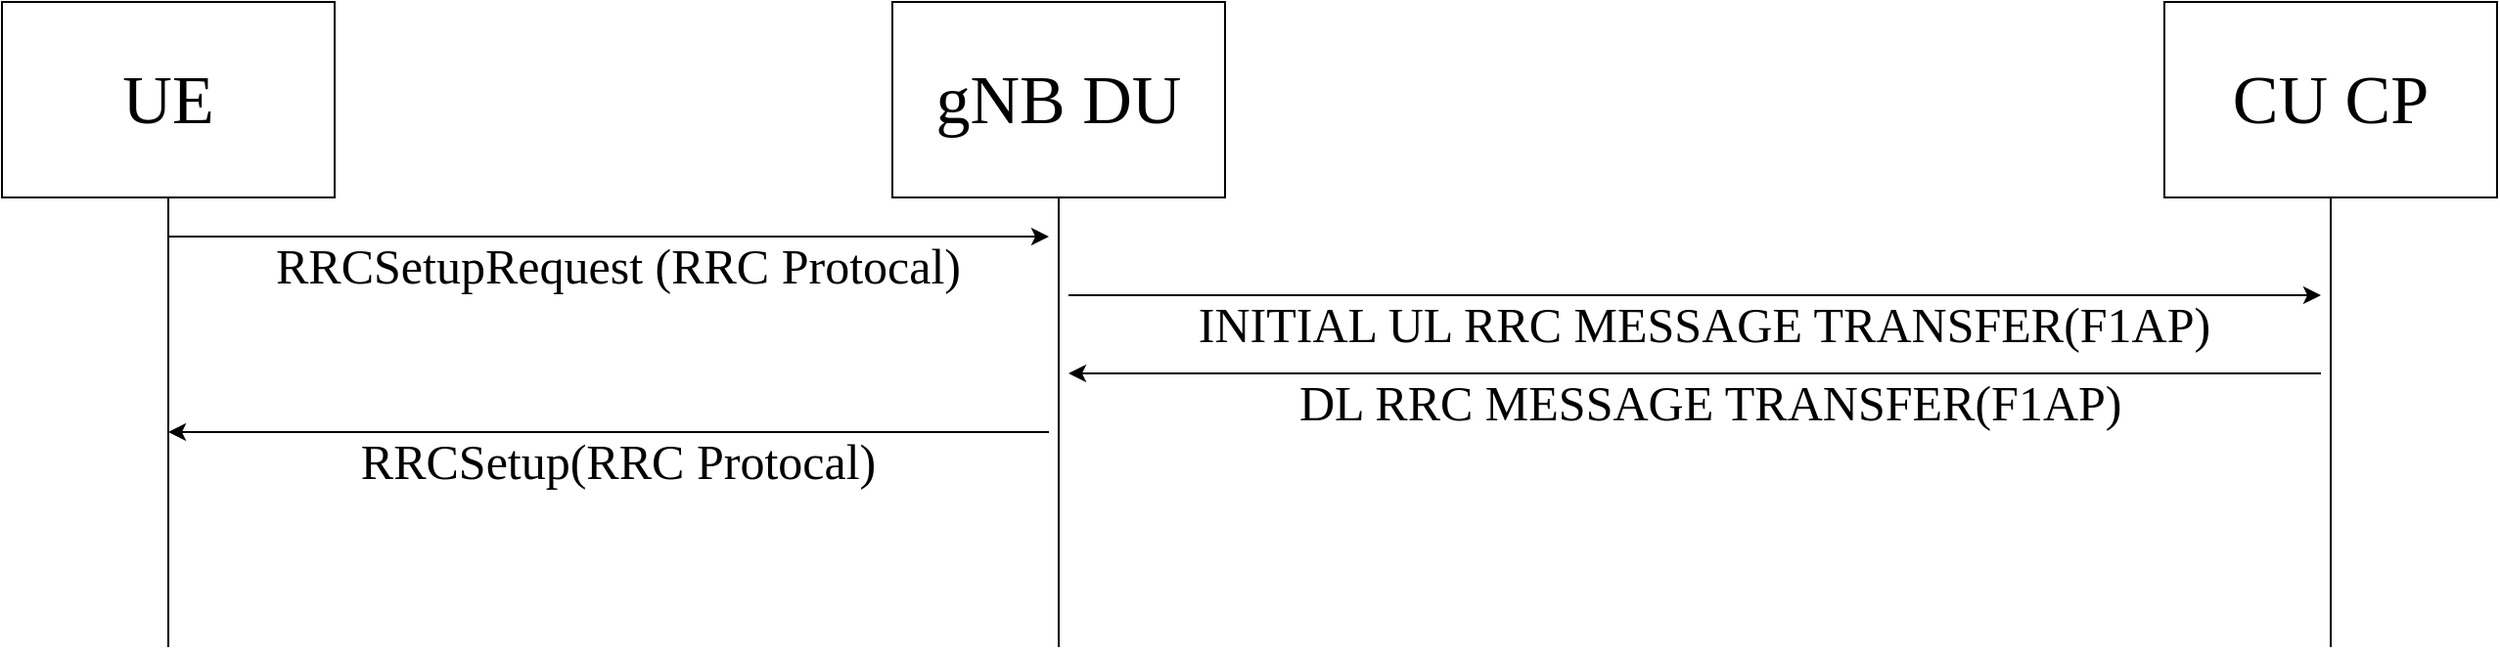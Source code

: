 <mxfile>
    <diagram id="d3OIymw5-aVt0ZqUq43Z" name="Flow Chart">
        <mxGraphModel dx="2750" dy="771" grid="1" gridSize="10" guides="1" tooltips="1" connect="1" arrows="1" fold="1" page="1" pageScale="1" pageWidth="850" pageHeight="1100" math="0" shadow="0">
            <root>
                <mxCell id="0"/>
                <mxCell id="1" parent="0"/>
                <mxCell id="2" value="&lt;font style=&quot;font-size: 35px;&quot;&gt;UE&lt;/font&gt;" style="rounded=0;whiteSpace=wrap;html=1;fontFamily=Times New Roman;fontSize=15;" parent="1" vertex="1">
                    <mxGeometry x="-1335" y="770" width="170" height="100" as="geometry"/>
                </mxCell>
                <mxCell id="3" value="" style="endArrow=none;html=1;rounded=0;fontFamily=Times New Roman;fontSize=15;entryX=0.5;entryY=1;entryDx=0;entryDy=0;" parent="1" target="2" edge="1">
                    <mxGeometry width="50" height="50" relative="1" as="geometry">
                        <mxPoint x="-1250" y="1100" as="sourcePoint"/>
                        <mxPoint x="-1250" y="930" as="targetPoint"/>
                    </mxGeometry>
                </mxCell>
                <mxCell id="4" value="&lt;span style=&quot;font-size: 35px;&quot;&gt;gNB DU&lt;/span&gt;" style="rounded=0;whiteSpace=wrap;html=1;fontFamily=Times New Roman;fontSize=15;" parent="1" vertex="1">
                    <mxGeometry x="-880" y="770" width="170" height="100" as="geometry"/>
                </mxCell>
                <mxCell id="5" value="" style="endArrow=none;html=1;rounded=0;fontFamily=Times New Roman;fontSize=15;entryX=0.5;entryY=1;entryDx=0;entryDy=0;" parent="1" target="4" edge="1">
                    <mxGeometry width="50" height="50" relative="1" as="geometry">
                        <mxPoint x="-795" y="1100" as="sourcePoint"/>
                        <mxPoint x="-795" y="930" as="targetPoint"/>
                    </mxGeometry>
                </mxCell>
                <mxCell id="6" value="" style="endArrow=classic;html=1;rounded=0;fontFamily=Times New Roman;fontSize=35;" parent="1" edge="1">
                    <mxGeometry width="50" height="50" relative="1" as="geometry">
                        <mxPoint x="-1250" y="890" as="sourcePoint"/>
                        <mxPoint x="-800" y="890" as="targetPoint"/>
                    </mxGeometry>
                </mxCell>
                <mxCell id="7" value="RRCSetupRequest (RRC Protocal)" style="text;html=1;strokeColor=none;fillColor=none;align=center;verticalAlign=middle;whiteSpace=wrap;rounded=0;fontFamily=Times New Roman;fontSize=25;" parent="1" vertex="1">
                    <mxGeometry x="-1235" y="890" width="430" height="30" as="geometry"/>
                </mxCell>
                <mxCell id="8" value="&lt;span style=&quot;font-size: 35px;&quot;&gt;CU CP&lt;/span&gt;" style="rounded=0;whiteSpace=wrap;html=1;fontFamily=Times New Roman;fontSize=15;" parent="1" vertex="1">
                    <mxGeometry x="-230" y="770" width="170" height="100" as="geometry"/>
                </mxCell>
                <mxCell id="9" value="" style="endArrow=none;html=1;rounded=0;fontFamily=Times New Roman;fontSize=15;entryX=0.5;entryY=1;entryDx=0;entryDy=0;" parent="1" target="8" edge="1">
                    <mxGeometry width="50" height="50" relative="1" as="geometry">
                        <mxPoint x="-145" y="1100" as="sourcePoint"/>
                        <mxPoint x="-145" y="930" as="targetPoint"/>
                    </mxGeometry>
                </mxCell>
                <mxCell id="10" value="" style="endArrow=classic;html=1;rounded=0;fontFamily=Times New Roman;fontSize=25;" parent="1" edge="1">
                    <mxGeometry width="50" height="50" relative="1" as="geometry">
                        <mxPoint x="-790" y="920" as="sourcePoint"/>
                        <mxPoint x="-150" y="920" as="targetPoint"/>
                    </mxGeometry>
                </mxCell>
                <mxCell id="11" value="INITIAL UL RRC MESSAGE TRANSFER(F1AP)" style="text;html=1;strokeColor=none;fillColor=none;align=center;verticalAlign=middle;whiteSpace=wrap;rounded=0;fontFamily=Times New Roman;fontSize=25;" parent="1" vertex="1">
                    <mxGeometry x="-790" y="920" width="650" height="30" as="geometry"/>
                </mxCell>
                <mxCell id="12" value="" style="endArrow=classic;html=1;rounded=0;fontFamily=Times New Roman;fontSize=16;" parent="1" edge="1">
                    <mxGeometry width="50" height="50" relative="1" as="geometry">
                        <mxPoint x="-150" y="960" as="sourcePoint"/>
                        <mxPoint x="-790" y="960" as="targetPoint"/>
                    </mxGeometry>
                </mxCell>
                <mxCell id="13" value="&amp;nbsp;DL RRC MESSAGE TRANSFER(F1AP)" style="text;html=1;strokeColor=none;fillColor=none;align=center;verticalAlign=middle;whiteSpace=wrap;rounded=0;fontFamily=Times New Roman;fontSize=25;" parent="1" vertex="1">
                    <mxGeometry x="-790" y="960" width="650" height="30" as="geometry"/>
                </mxCell>
                <mxCell id="14" value="" style="endArrow=classic;html=1;rounded=0;fontFamily=Times New Roman;fontSize=14;" parent="1" edge="1">
                    <mxGeometry width="50" height="50" relative="1" as="geometry">
                        <mxPoint x="-800" y="990" as="sourcePoint"/>
                        <mxPoint x="-1250" y="990" as="targetPoint"/>
                    </mxGeometry>
                </mxCell>
                <mxCell id="15" value="RRCSetup(RRC Protocal)" style="text;html=1;strokeColor=none;fillColor=none;align=center;verticalAlign=middle;whiteSpace=wrap;rounded=0;fontFamily=Times New Roman;fontSize=25;" parent="1" vertex="1">
                    <mxGeometry x="-1198.75" y="990" width="357.5" height="30" as="geometry"/>
                </mxCell>
            </root>
        </mxGraphModel>
    </diagram>
    <diagram id="XXcM9xsE1CxuUHpmo7bm" name=" Establish an RRC connection">
        <mxGraphModel dx="2750" dy="-329" grid="1" gridSize="10" guides="1" tooltips="1" connect="1" arrows="1" fold="1" page="1" pageScale="1" pageWidth="850" pageHeight="1100" math="0" shadow="0">
            <root>
                <mxCell id="EwcNz54N74t9UpvTEoii-0"/>
                <mxCell id="EwcNz54N74t9UpvTEoii-1" parent="EwcNz54N74t9UpvTEoii-0"/>
                <mxCell id="EwcNz54N74t9UpvTEoii-2" value="" style="group" parent="EwcNz54N74t9UpvTEoii-1" connectable="0" vertex="1">
                    <mxGeometry x="-1290" y="1770" width="1270" height="1040" as="geometry"/>
                </mxCell>
                <mxCell id="EwcNz54N74t9UpvTEoii-3" value="&lt;span id=&quot;docs-internal-guid-6f250543-7fff-b2d6-5344-95b8192d7042&quot; style=&quot;font-size: 20px;&quot;&gt;&lt;span style=&quot;font-size: 20px; background-color: transparent; font-variant-numeric: normal; font-variant-east-asian: normal; vertical-align: baseline;&quot;&gt;&amp;nbsp;Establish an RRC connection&lt;/span&gt;&lt;/span&gt;" style="rounded=1;whiteSpace=wrap;html=1;fontSize=20;fontStyle=1;fontFamily=Times New Roman;" parent="EwcNz54N74t9UpvTEoii-2" vertex="1">
                    <mxGeometry x="370" width="270" height="50" as="geometry"/>
                </mxCell>
                <mxCell id="EwcNz54N74t9UpvTEoii-4" style="edgeStyle=orthogonalEdgeStyle;rounded=0;orthogonalLoop=1;jettySize=auto;html=1;entryX=1;entryY=0.5;entryDx=0;entryDy=0;fontFamily=Times New Roman;fontSize=20;fontColor=#808080;" parent="EwcNz54N74t9UpvTEoii-2" source="EwcNz54N74t9UpvTEoii-5" target="EwcNz54N74t9UpvTEoii-3" edge="1">
                    <mxGeometry relative="1" as="geometry">
                        <Array as="points">
                            <mxPoint x="660" y="140"/>
                            <mxPoint x="660" y="25"/>
                        </Array>
                    </mxGeometry>
                </mxCell>
                <mxCell id="EwcNz54N74t9UpvTEoii-5" value="&lt;font&gt;RRC&lt;/font&gt;" style="rhombus;whiteSpace=wrap;html=1;fontSize=20;fontFamily=Times New Roman;fontStyle=1" parent="EwcNz54N74t9UpvTEoii-2" vertex="1">
                    <mxGeometry x="465" y="100" width="80" height="80" as="geometry"/>
                </mxCell>
                <mxCell id="EwcNz54N74t9UpvTEoii-6" style="edgeStyle=orthogonalEdgeStyle;rounded=0;orthogonalLoop=1;jettySize=auto;html=1;fontFamily=Times New Roman;fontSize=20;" parent="EwcNz54N74t9UpvTEoii-2" source="EwcNz54N74t9UpvTEoii-3" target="EwcNz54N74t9UpvTEoii-5" edge="1">
                    <mxGeometry relative="1" as="geometry"/>
                </mxCell>
                <mxCell id="EwcNz54N74t9UpvTEoii-7" value="&lt;b&gt;&lt;font color=&quot;#808080&quot;&gt;IDLE&lt;/font&gt;&lt;/b&gt;" style="text;html=1;strokeColor=none;fillColor=none;align=center;verticalAlign=middle;whiteSpace=wrap;rounded=0;fontFamily=Times New Roman;fontSize=20;fontColor=default;" parent="EwcNz54N74t9UpvTEoii-2" vertex="1">
                    <mxGeometry x="440" y="190" width="60" height="30" as="geometry"/>
                </mxCell>
                <mxCell id="EwcNz54N74t9UpvTEoii-8" value="&lt;font color=&quot;#808080&quot;&gt;&lt;b&gt;ELSE&lt;/b&gt;&lt;/font&gt;" style="text;html=1;strokeColor=none;fillColor=none;align=center;verticalAlign=middle;whiteSpace=wrap;rounded=0;fontFamily=Times New Roman;fontSize=20;fontColor=default;" parent="EwcNz54N74t9UpvTEoii-2" vertex="1">
                    <mxGeometry x="584" y="110" width="60" height="30" as="geometry"/>
                </mxCell>
                <mxCell id="EwcNz54N74t9UpvTEoii-9" value="UE initiates the procedure" style="rounded=1;whiteSpace=wrap;html=1;fontSize=20;fontStyle=1;fontFamily=Times New Roman;" parent="EwcNz54N74t9UpvTEoii-2" vertex="1">
                    <mxGeometry x="370" y="240" width="270" height="50" as="geometry"/>
                </mxCell>
                <mxCell id="EwcNz54N74t9UpvTEoii-10" style="edgeStyle=orthogonalEdgeStyle;rounded=0;orthogonalLoop=1;jettySize=auto;html=1;fontFamily=Times New Roman;fontSize=20;fontColor=#808080;" parent="EwcNz54N74t9UpvTEoii-2" source="EwcNz54N74t9UpvTEoii-5" target="EwcNz54N74t9UpvTEoii-9" edge="1">
                    <mxGeometry relative="1" as="geometry"/>
                </mxCell>
                <mxCell id="EwcNz54N74t9UpvTEoii-11" value="&lt;span style=&quot;color: rgb(0, 0, 0); font-weight: 700;&quot;&gt;upper layers provide an Access Category and one or more Access Identities&lt;/span&gt;" style="rhombus;whiteSpace=wrap;html=1;fontFamily=Times New Roman;fontSize=20;fontColor=#333333;fillColor=#f5f5f5;strokeColor=#666666;" parent="EwcNz54N74t9UpvTEoii-2" vertex="1">
                    <mxGeometry x="370" y="340" width="270" height="120" as="geometry"/>
                </mxCell>
                <mxCell id="EwcNz54N74t9UpvTEoii-12" style="edgeStyle=orthogonalEdgeStyle;rounded=0;orthogonalLoop=1;jettySize=auto;html=1;fontFamily=Times New Roman;fontSize=20;fontColor=#808080;" parent="EwcNz54N74t9UpvTEoii-2" source="EwcNz54N74t9UpvTEoii-9" target="EwcNz54N74t9UpvTEoii-11" edge="1">
                    <mxGeometry relative="1" as="geometry"/>
                </mxCell>
                <mxCell id="EwcNz54N74t9UpvTEoii-13" value="&lt;span id=&quot;docs-internal-guid-6f250543-7fff-b2d6-5344-95b8192d7042&quot; style=&quot;font-size: 20px;&quot;&gt;&lt;span style=&quot;font-size: 20px; background-color: transparent; font-variant-numeric: normal; font-variant-east-asian: normal; vertical-align: baseline;&quot;&gt;Procedure Ends&lt;/span&gt;&lt;/span&gt;" style="rounded=1;whiteSpace=wrap;html=1;fontSize=20;fontStyle=1;fontFamily=Times New Roman;fillColor=#f5f5f5;fontColor=#333333;strokeColor=#666666;" parent="EwcNz54N74t9UpvTEoii-2" vertex="1">
                    <mxGeometry y="240" width="270" height="50" as="geometry"/>
                </mxCell>
                <mxCell id="EwcNz54N74t9UpvTEoii-14" style="edgeStyle=orthogonalEdgeStyle;rounded=0;orthogonalLoop=1;jettySize=auto;html=1;entryX=0.5;entryY=1;entryDx=0;entryDy=0;fontFamily=Times New Roman;fontSize=20;fontColor=#808080;" parent="EwcNz54N74t9UpvTEoii-2" source="EwcNz54N74t9UpvTEoii-11" target="EwcNz54N74t9UpvTEoii-13" edge="1">
                    <mxGeometry relative="1" as="geometry"/>
                </mxCell>
                <mxCell id="EwcNz54N74t9UpvTEoii-15" value="Follow&amp;nbsp;5.3.14" style="rounded=1;whiteSpace=wrap;html=1;fontSize=20;fontStyle=1;fontFamily=Times New Roman;" parent="EwcNz54N74t9UpvTEoii-2" vertex="1">
                    <mxGeometry x="370" y="490" width="270" height="50" as="geometry"/>
                </mxCell>
                <mxCell id="EwcNz54N74t9UpvTEoii-16" style="edgeStyle=orthogonalEdgeStyle;rounded=0;orthogonalLoop=1;jettySize=auto;html=1;fontFamily=Times New Roman;fontSize=20;fontColor=#808080;" parent="EwcNz54N74t9UpvTEoii-2" source="EwcNz54N74t9UpvTEoii-11" target="EwcNz54N74t9UpvTEoii-15" edge="1">
                    <mxGeometry relative="1" as="geometry"/>
                </mxCell>
                <mxCell id="EwcNz54N74t9UpvTEoii-17" value="Apply default L1 parameter values" style="rounded=1;whiteSpace=wrap;html=1;fontSize=20;fontStyle=1;fontFamily=Times New Roman;fillColor=#f5f5f5;fontColor=#333333;strokeColor=#666666;" parent="EwcNz54N74t9UpvTEoii-2" vertex="1">
                    <mxGeometry x="330" y="570" width="350" height="50" as="geometry"/>
                </mxCell>
                <mxCell id="EwcNz54N74t9UpvTEoii-18" style="edgeStyle=orthogonalEdgeStyle;rounded=0;orthogonalLoop=1;jettySize=auto;html=1;fontFamily=Times New Roman;fontSize=20;fontColor=#808080;" parent="EwcNz54N74t9UpvTEoii-2" source="EwcNz54N74t9UpvTEoii-15" target="EwcNz54N74t9UpvTEoii-17" edge="1">
                    <mxGeometry relative="1" as="geometry"/>
                </mxCell>
                <mxCell id="EwcNz54N74t9UpvTEoii-19" value="&lt;font color=&quot;#808080&quot;&gt;&lt;b&gt;YES&lt;/b&gt;&lt;/font&gt;" style="text;html=1;strokeColor=none;fillColor=none;align=center;verticalAlign=middle;whiteSpace=wrap;rounded=0;fontFamily=Times New Roman;fontSize=20;fontColor=default;" parent="EwcNz54N74t9UpvTEoii-2" vertex="1">
                    <mxGeometry x="524" y="460" width="60" height="30" as="geometry"/>
                </mxCell>
                <mxCell id="EwcNz54N74t9UpvTEoii-20" value="&lt;font color=&quot;#808080&quot;&gt;&lt;b&gt;NO&lt;/b&gt;&lt;/font&gt;" style="text;html=1;strokeColor=none;fillColor=none;align=center;verticalAlign=middle;whiteSpace=wrap;rounded=0;fontFamily=Times New Roman;fontSize=20;fontColor=default;" parent="EwcNz54N74t9UpvTEoii-2" vertex="1">
                    <mxGeometry x="230" y="370" width="60" height="30" as="geometry"/>
                </mxCell>
                <mxCell id="EwcNz54N74t9UpvTEoii-21" value="Apply the default MAC Cell Group configuration(9.2.2)" style="rounded=1;whiteSpace=wrap;html=1;fontSize=20;fontStyle=1;fontFamily=Times New Roman;" parent="EwcNz54N74t9UpvTEoii-2" vertex="1">
                    <mxGeometry x="260" y="660" width="490" height="50" as="geometry"/>
                </mxCell>
                <mxCell id="EwcNz54N74t9UpvTEoii-22" style="edgeStyle=orthogonalEdgeStyle;rounded=0;orthogonalLoop=1;jettySize=auto;html=1;fontFamily=Times New Roman;fontSize=20;fontColor=#808080;" parent="EwcNz54N74t9UpvTEoii-2" source="EwcNz54N74t9UpvTEoii-17" target="EwcNz54N74t9UpvTEoii-21" edge="1">
                    <mxGeometry relative="1" as="geometry"/>
                </mxCell>
                <mxCell id="EwcNz54N74t9UpvTEoii-23" value="Apply the CCCH configuration(9.1.1.2)" style="rounded=1;whiteSpace=wrap;html=1;fontSize=20;fontStyle=1;fontFamily=Times New Roman;" parent="EwcNz54N74t9UpvTEoii-2" vertex="1">
                    <mxGeometry x="260" y="750" width="490" height="50" as="geometry"/>
                </mxCell>
                <mxCell id="EwcNz54N74t9UpvTEoii-24" style="edgeStyle=orthogonalEdgeStyle;rounded=0;orthogonalLoop=1;jettySize=auto;html=1;fontFamily=Times New Roman;fontSize=20;fontColor=#808080;" parent="EwcNz54N74t9UpvTEoii-2" source="EwcNz54N74t9UpvTEoii-21" target="EwcNz54N74t9UpvTEoii-23" edge="1">
                    <mxGeometry relative="1" as="geometry"/>
                </mxCell>
                <mxCell id="EwcNz54N74t9UpvTEoii-25" value="Apply the timeAlignmentTimerCommon" style="rounded=1;whiteSpace=wrap;html=1;fontSize=20;fontStyle=1;fontFamily=Times New Roman;fillColor=#f5f5f5;fontColor=#333333;strokeColor=#666666;" parent="EwcNz54N74t9UpvTEoii-2" vertex="1">
                    <mxGeometry x="260" y="830" width="490" height="50" as="geometry"/>
                </mxCell>
                <mxCell id="EwcNz54N74t9UpvTEoii-26" style="edgeStyle=orthogonalEdgeStyle;rounded=0;orthogonalLoop=1;jettySize=auto;html=1;fontFamily=Times New Roman;fontSize=20;fontColor=#808080;" parent="EwcNz54N74t9UpvTEoii-2" source="EwcNz54N74t9UpvTEoii-23" target="EwcNz54N74t9UpvTEoii-25" edge="1">
                    <mxGeometry relative="1" as="geometry"/>
                </mxCell>
                <mxCell id="EwcNz54N74t9UpvTEoii-27" value="Start timer T300" style="rounded=1;whiteSpace=wrap;html=1;fontSize=20;fontStyle=1;fontFamily=Times New Roman;" parent="EwcNz54N74t9UpvTEoii-2" vertex="1">
                    <mxGeometry x="260" y="909" width="490" height="50" as="geometry"/>
                </mxCell>
                <mxCell id="EwcNz54N74t9UpvTEoii-28" style="edgeStyle=orthogonalEdgeStyle;rounded=0;orthogonalLoop=1;jettySize=auto;html=1;fontFamily=Times New Roman;fontSize=20;fontColor=#808080;" parent="EwcNz54N74t9UpvTEoii-2" source="EwcNz54N74t9UpvTEoii-25" target="EwcNz54N74t9UpvTEoii-27" edge="1">
                    <mxGeometry relative="1" as="geometry"/>
                </mxCell>
                <mxCell id="EwcNz54N74t9UpvTEoii-29" value="Initiate transmission of the RRCSetupRequest message" style="rounded=1;whiteSpace=wrap;html=1;fontSize=20;fontStyle=1;fontFamily=Times New Roman;" parent="EwcNz54N74t9UpvTEoii-2" vertex="1">
                    <mxGeometry x="260" y="990" width="490" height="50" as="geometry"/>
                </mxCell>
                <mxCell id="EwcNz54N74t9UpvTEoii-30" style="edgeStyle=orthogonalEdgeStyle;rounded=0;orthogonalLoop=1;jettySize=auto;html=1;fontFamily=Times New Roman;fontSize=20;fontColor=#808080;" parent="EwcNz54N74t9UpvTEoii-2" source="EwcNz54N74t9UpvTEoii-27" target="EwcNz54N74t9UpvTEoii-29" edge="1">
                    <mxGeometry relative="1" as="geometry"/>
                </mxCell>
                <mxCell id="EwcNz54N74t9UpvTEoii-31" value="&lt;span id=&quot;docs-internal-guid-6f250543-7fff-b2d6-5344-95b8192d7042&quot; style=&quot;font-size: 20px;&quot;&gt;&lt;span style=&quot;font-size: 20px; background-color: transparent; font-variant-numeric: normal; font-variant-east-asian: normal; vertical-align: baseline;&quot;&gt;&amp;nbsp;Establish an RRC connection&lt;/span&gt;&lt;/span&gt;" style="rounded=1;whiteSpace=wrap;html=1;fontSize=20;fontStyle=1;fontFamily=Times New Roman;" parent="EwcNz54N74t9UpvTEoii-2" vertex="1">
                    <mxGeometry x="870" y="30" width="270" height="50" as="geometry"/>
                </mxCell>
                <mxCell id="EwcNz54N74t9UpvTEoii-32" value="&lt;font color=&quot;#000000&quot;&gt;&lt;b&gt;T390 is running&lt;/b&gt;&lt;/font&gt;" style="rhombus;whiteSpace=wrap;html=1;fontFamily=Times New Roman;fontSize=20;fontColor=#808080;" parent="EwcNz54N74t9UpvTEoii-2" vertex="1">
                    <mxGeometry x="935" y="130" width="140" height="80" as="geometry"/>
                </mxCell>
                <mxCell id="EwcNz54N74t9UpvTEoii-33" style="edgeStyle=orthogonalEdgeStyle;rounded=0;orthogonalLoop=1;jettySize=auto;html=1;fontFamily=Times New Roman;fontSize=20;fontColor=#808080;" parent="EwcNz54N74t9UpvTEoii-2" source="EwcNz54N74t9UpvTEoii-31" target="EwcNz54N74t9UpvTEoii-32" edge="1">
                    <mxGeometry relative="1" as="geometry"/>
                </mxCell>
                <mxCell id="EwcNz54N74t9UpvTEoii-34" value="Procedure Ends" style="rounded=1;whiteSpace=wrap;html=1;fontSize=20;fontStyle=1;fontFamily=Times New Roman;fillColor=#f5f5f5;fontColor=#333333;strokeColor=#666666;" parent="EwcNz54N74t9UpvTEoii-2" vertex="1">
                    <mxGeometry x="700" y="145" width="190" height="50" as="geometry"/>
                </mxCell>
                <mxCell id="EwcNz54N74t9UpvTEoii-35" style="edgeStyle=orthogonalEdgeStyle;rounded=0;orthogonalLoop=1;jettySize=auto;html=1;fontFamily=Times New Roman;fontSize=20;fontColor=#808080;" parent="EwcNz54N74t9UpvTEoii-2" source="EwcNz54N74t9UpvTEoii-32" target="EwcNz54N74t9UpvTEoii-34" edge="1">
                    <mxGeometry relative="1" as="geometry"/>
                </mxCell>
                <mxCell id="EwcNz54N74t9UpvTEoii-36" value="&lt;font color=&quot;#808080&quot;&gt;&lt;b&gt;YES&lt;/b&gt;&lt;/font&gt;" style="text;html=1;strokeColor=none;fillColor=none;align=center;verticalAlign=middle;whiteSpace=wrap;rounded=0;fontFamily=Times New Roman;fontSize=20;fontColor=default;" parent="EwcNz54N74t9UpvTEoii-2" vertex="1">
                    <mxGeometry x="890" y="140" width="60" height="30" as="geometry"/>
                </mxCell>
                <mxCell id="EwcNz54N74t9UpvTEoii-37" value="&lt;font color=&quot;#000000&quot;&gt;&lt;b&gt;T302 is running&lt;/b&gt;&lt;/font&gt;" style="rhombus;whiteSpace=wrap;html=1;fontFamily=Times New Roman;fontSize=20;fontColor=#808080;" parent="EwcNz54N74t9UpvTEoii-2" vertex="1">
                    <mxGeometry x="935" y="270" width="140" height="80" as="geometry"/>
                </mxCell>
                <mxCell id="EwcNz54N74t9UpvTEoii-38" style="edgeStyle=orthogonalEdgeStyle;rounded=0;orthogonalLoop=1;jettySize=auto;html=1;fontFamily=Times New Roman;fontSize=20;fontColor=#808080;" parent="EwcNz54N74t9UpvTEoii-2" source="EwcNz54N74t9UpvTEoii-32" target="EwcNz54N74t9UpvTEoii-37" edge="1">
                    <mxGeometry relative="1" as="geometry"/>
                </mxCell>
                <mxCell id="EwcNz54N74t9UpvTEoii-39" value="&lt;font color=&quot;#808080&quot;&gt;&lt;b&gt;NO&lt;/b&gt;&lt;/font&gt;" style="text;html=1;strokeColor=none;fillColor=none;align=center;verticalAlign=middle;whiteSpace=wrap;rounded=0;fontFamily=Times New Roman;fontSize=20;fontColor=default;" parent="EwcNz54N74t9UpvTEoii-2" vertex="1">
                    <mxGeometry x="1000" y="220" width="60" height="30" as="geometry"/>
                </mxCell>
                <mxCell id="EwcNz54N74t9UpvTEoii-40" style="edgeStyle=orthogonalEdgeStyle;rounded=0;orthogonalLoop=1;jettySize=auto;html=1;entryX=0.5;entryY=1;entryDx=0;entryDy=0;fontFamily=Times New Roman;fontSize=20;fontColor=#808080;" parent="EwcNz54N74t9UpvTEoii-2" source="EwcNz54N74t9UpvTEoii-41" target="EwcNz54N74t9UpvTEoii-34" edge="1">
                    <mxGeometry relative="1" as="geometry"/>
                </mxCell>
                <mxCell id="EwcNz54N74t9UpvTEoii-41" value="&lt;font color=&quot;#000000&quot;&gt;&lt;b&gt;Access_Category=2 or 0&lt;/b&gt;&lt;/font&gt;" style="rhombus;whiteSpace=wrap;html=1;fontFamily=Times New Roman;fontSize=20;fontColor=#808080;" parent="EwcNz54N74t9UpvTEoii-2" vertex="1">
                    <mxGeometry x="892.5" y="390" width="225" height="80" as="geometry"/>
                </mxCell>
                <mxCell id="EwcNz54N74t9UpvTEoii-42" style="edgeStyle=orthogonalEdgeStyle;rounded=0;orthogonalLoop=1;jettySize=auto;html=1;fontFamily=Times New Roman;fontSize=20;fontColor=#808080;" parent="EwcNz54N74t9UpvTEoii-2" source="EwcNz54N74t9UpvTEoii-37" target="EwcNz54N74t9UpvTEoii-41" edge="1">
                    <mxGeometry relative="1" as="geometry"/>
                </mxCell>
                <mxCell id="EwcNz54N74t9UpvTEoii-43" value="&lt;font color=&quot;#808080&quot;&gt;&lt;b&gt;YES&lt;/b&gt;&lt;/font&gt;" style="text;html=1;strokeColor=none;fillColor=none;align=center;verticalAlign=middle;whiteSpace=wrap;rounded=0;fontFamily=Times New Roman;fontSize=20;fontColor=default;" parent="EwcNz54N74t9UpvTEoii-2" vertex="1">
                    <mxGeometry x="1010" y="350" width="60" height="30" as="geometry"/>
                </mxCell>
                <mxCell id="EwcNz54N74t9UpvTEoii-44" value="&lt;font color=&quot;#000000&quot;&gt;&lt;b&gt;Access_Category=2&lt;/b&gt;&lt;/font&gt;" style="rhombus;whiteSpace=wrap;html=1;fontFamily=Times New Roman;fontSize=20;fontColor=#808080;" parent="EwcNz54N74t9UpvTEoii-2" vertex="1">
                    <mxGeometry x="892.5" y="510" width="225" height="80" as="geometry"/>
                </mxCell>
                <mxCell id="EwcNz54N74t9UpvTEoii-45" style="edgeStyle=orthogonalEdgeStyle;rounded=0;orthogonalLoop=1;jettySize=auto;html=1;fontFamily=Times New Roman;fontSize=20;fontColor=#808080;" parent="EwcNz54N74t9UpvTEoii-2" source="EwcNz54N74t9UpvTEoii-41" target="EwcNz54N74t9UpvTEoii-44" edge="1">
                    <mxGeometry relative="1" as="geometry"/>
                </mxCell>
                <mxCell id="EwcNz54N74t9UpvTEoii-46" value="&lt;font color=&quot;#808080&quot;&gt;&lt;b&gt;YES&lt;/b&gt;&lt;/font&gt;" style="text;html=1;strokeColor=none;fillColor=none;align=center;verticalAlign=middle;whiteSpace=wrap;rounded=0;fontFamily=Times New Roman;fontSize=20;fontColor=default;" parent="EwcNz54N74t9UpvTEoii-2" vertex="1">
                    <mxGeometry x="1110" y="520" width="60" height="30" as="geometry"/>
                </mxCell>
                <mxCell id="EwcNz54N74t9UpvTEoii-47" value="&lt;font color=&quot;#808080&quot;&gt;&lt;b&gt;NO&lt;/b&gt;&lt;/font&gt;" style="text;html=1;strokeColor=none;fillColor=none;align=center;verticalAlign=middle;whiteSpace=wrap;rounded=0;fontFamily=Times New Roman;fontSize=20;fontColor=default;" parent="EwcNz54N74t9UpvTEoii-2" vertex="1">
                    <mxGeometry x="1000" y="470" width="60" height="30" as="geometry"/>
                </mxCell>
                <mxCell id="EwcNz54N74t9UpvTEoii-48" value="&lt;font color=&quot;#808080&quot;&gt;&lt;b&gt;NO&lt;/b&gt;&lt;/font&gt;" style="text;html=1;strokeColor=none;fillColor=none;align=center;verticalAlign=middle;whiteSpace=wrap;rounded=0;fontFamily=Times New Roman;fontSize=20;fontColor=default;" parent="EwcNz54N74t9UpvTEoii-2" vertex="1">
                    <mxGeometry x="817" y="400" width="60" height="30" as="geometry"/>
                </mxCell>
                <mxCell id="EwcNz54N74t9UpvTEoii-49" style="edgeStyle=orthogonalEdgeStyle;rounded=0;orthogonalLoop=1;jettySize=auto;html=1;entryX=0.5;entryY=1;entryDx=0;entryDy=0;fontFamily=Times New Roman;fontSize=20;fontColor=#808080;" parent="EwcNz54N74t9UpvTEoii-2" source="EwcNz54N74t9UpvTEoii-51" target="EwcNz54N74t9UpvTEoii-34" edge="1">
                    <mxGeometry relative="1" as="geometry">
                        <Array as="points">
                            <mxPoint x="795" y="660"/>
                        </Array>
                    </mxGeometry>
                </mxCell>
                <mxCell id="EwcNz54N74t9UpvTEoii-50" style="edgeStyle=orthogonalEdgeStyle;rounded=0;orthogonalLoop=1;jettySize=auto;html=1;entryX=1;entryY=0.5;entryDx=0;entryDy=0;fontFamily=Times New Roman;fontSize=20;fontColor=#808080;" parent="EwcNz54N74t9UpvTEoii-2" source="EwcNz54N74t9UpvTEoii-51" target="EwcNz54N74t9UpvTEoii-21" edge="1">
                    <mxGeometry relative="1" as="geometry"/>
                </mxCell>
                <mxCell id="EwcNz54N74t9UpvTEoii-51" value="&lt;font color=&quot;#000000&quot;&gt;&lt;b&gt;access barring check was requested&lt;/b&gt;&lt;/font&gt;" style="rhombus;whiteSpace=wrap;html=1;fontFamily=Times New Roman;fontSize=20;fontColor=#333333;fillColor=#f5f5f5;strokeColor=#666666;" parent="EwcNz54N74t9UpvTEoii-2" vertex="1">
                    <mxGeometry x="892.5" y="645" width="225" height="80" as="geometry"/>
                </mxCell>
                <mxCell id="EwcNz54N74t9UpvTEoii-52" style="edgeStyle=orthogonalEdgeStyle;rounded=0;orthogonalLoop=1;jettySize=auto;html=1;fontFamily=Times New Roman;fontSize=20;fontColor=#808080;" parent="EwcNz54N74t9UpvTEoii-2" source="EwcNz54N74t9UpvTEoii-44" target="EwcNz54N74t9UpvTEoii-51" edge="1">
                    <mxGeometry relative="1" as="geometry"/>
                </mxCell>
                <mxCell id="EwcNz54N74t9UpvTEoii-53" value="&lt;span id=&quot;docs-internal-guid-6f250543-7fff-b2d6-5344-95b8192d7042&quot; style=&quot;font-size: 20px;&quot;&gt;&lt;span style=&quot;font-size: 20px; background-color: transparent; font-variant-numeric: normal; font-variant-east-asian: normal; vertical-align: baseline;&quot;&gt;ELSE&lt;/span&gt;&lt;/span&gt;" style="rounded=1;whiteSpace=wrap;html=1;fontSize=20;fontStyle=1;fontFamily=Times New Roman;fillColor=#f5f5f5;fontColor=#333333;strokeColor=#666666;" parent="EwcNz54N74t9UpvTEoii-2" vertex="1">
                    <mxGeometry x="1170" y="525" width="100" height="50" as="geometry"/>
                </mxCell>
                <mxCell id="EwcNz54N74t9UpvTEoii-54" style="edgeStyle=orthogonalEdgeStyle;rounded=0;orthogonalLoop=1;jettySize=auto;html=1;fontFamily=Times New Roman;fontSize=20;fontColor=#808080;" parent="EwcNz54N74t9UpvTEoii-2" source="EwcNz54N74t9UpvTEoii-44" target="EwcNz54N74t9UpvTEoii-53" edge="1">
                    <mxGeometry relative="1" as="geometry"/>
                </mxCell>
                <mxCell id="EwcNz54N74t9UpvTEoii-55" style="edgeStyle=orthogonalEdgeStyle;rounded=0;orthogonalLoop=1;jettySize=auto;html=1;entryX=0.5;entryY=1;entryDx=0;entryDy=0;fontFamily=Times New Roman;fontSize=20;fontColor=#808080;" parent="EwcNz54N74t9UpvTEoii-2" source="EwcNz54N74t9UpvTEoii-51" target="EwcNz54N74t9UpvTEoii-53" edge="1">
                    <mxGeometry relative="1" as="geometry"/>
                </mxCell>
                <mxCell id="EwcNz54N74t9UpvTEoii-56" value="&lt;font color=&quot;#808080&quot;&gt;&lt;b&gt;NO&lt;/b&gt;&lt;/font&gt;" style="text;html=1;strokeColor=none;fillColor=none;align=center;verticalAlign=middle;whiteSpace=wrap;rounded=0;fontFamily=Times New Roman;fontSize=20;fontColor=default;" parent="EwcNz54N74t9UpvTEoii-2" vertex="1">
                    <mxGeometry x="817" y="690" width="60" height="30" as="geometry"/>
                </mxCell>
                <mxCell id="EwcNz54N74t9UpvTEoii-57" value="&lt;font color=&quot;#808080&quot;&gt;&lt;b&gt;YES&lt;/b&gt;&lt;/font&gt;" style="text;html=1;strokeColor=none;fillColor=none;align=center;verticalAlign=middle;whiteSpace=wrap;rounded=0;fontFamily=Times New Roman;fontSize=20;fontColor=default;" parent="EwcNz54N74t9UpvTEoii-2" vertex="1">
                    <mxGeometry x="830" y="630" width="60" height="30" as="geometry"/>
                </mxCell>
            </root>
        </mxGraphModel>
    </diagram>
    <diagram id="G6Sp99064H83OwRWWRzO" name="RRCSetUpRequest">
        <mxGraphModel dx="2750" dy="-1429" grid="1" gridSize="10" guides="1" tooltips="1" connect="1" arrows="1" fold="1" page="1" pageScale="1" pageWidth="850" pageHeight="1100" math="0" shadow="0">
            <root>
                <mxCell id="HcNbiPOe6ggSaZb_H2xu-0"/>
                <mxCell id="HcNbiPOe6ggSaZb_H2xu-1" parent="HcNbiPOe6ggSaZb_H2xu-0"/>
                <mxCell id="HcNbiPOe6ggSaZb_H2xu-2" value="" style="group" parent="HcNbiPOe6ggSaZb_H2xu-1" connectable="0" vertex="1">
                    <mxGeometry x="-1420" y="2930" width="605" height="470" as="geometry"/>
                </mxCell>
                <mxCell id="HcNbiPOe6ggSaZb_H2xu-3" value="upper layers provide&lt;br style=&quot;font-size: 15px;&quot;&gt;5G-S-TMSI" style="rhombus;whiteSpace=wrap;html=1;fontFamily=Times New Roman;fontSize=15;" parent="HcNbiPOe6ggSaZb_H2xu-2" vertex="1">
                    <mxGeometry x="275" y="80" width="100" height="100" as="geometry"/>
                </mxCell>
                <mxCell id="HcNbiPOe6ggSaZb_H2xu-4" value="&quot;UE_Identity&quot;:ng-5G-S-TMSI-Part1" style="rounded=0;whiteSpace=wrap;html=1;fontFamily=Times New Roman;fontSize=15;" parent="HcNbiPOe6ggSaZb_H2xu-2" vertex="1">
                    <mxGeometry x="230" y="260" width="190" height="60" as="geometry"/>
                </mxCell>
                <mxCell id="HcNbiPOe6ggSaZb_H2xu-5" style="edgeStyle=orthogonalEdgeStyle;rounded=0;orthogonalLoop=1;jettySize=auto;html=1;fontFamily=Times New Roman;fontSize=15;" parent="HcNbiPOe6ggSaZb_H2xu-2" source="HcNbiPOe6ggSaZb_H2xu-3" target="HcNbiPOe6ggSaZb_H2xu-4" edge="1">
                    <mxGeometry relative="1" as="geometry"/>
                </mxCell>
                <mxCell id="HcNbiPOe6ggSaZb_H2xu-6" value="" style="edgeStyle=orthogonalEdgeStyle;rounded=0;orthogonalLoop=1;jettySize=auto;html=1;fontFamily=Times New Roman;fontSize=20;fontColor=#808080;" parent="HcNbiPOe6ggSaZb_H2xu-2" source="HcNbiPOe6ggSaZb_H2xu-7" target="HcNbiPOe6ggSaZb_H2xu-3" edge="1">
                    <mxGeometry relative="1" as="geometry"/>
                </mxCell>
                <mxCell id="HcNbiPOe6ggSaZb_H2xu-7" value="YES" style="text;html=1;strokeColor=none;fillColor=none;align=center;verticalAlign=middle;whiteSpace=wrap;rounded=0;fontFamily=Times New Roman;fontSize=15;" parent="HcNbiPOe6ggSaZb_H2xu-2" vertex="1">
                    <mxGeometry x="275" y="200" width="60" height="30" as="geometry"/>
                </mxCell>
                <mxCell id="HcNbiPOe6ggSaZb_H2xu-8" value="&quot;UE_Identity&quot;:a 39-bit random value" style="rounded=0;whiteSpace=wrap;html=1;fontFamily=Times New Roman;fontSize=15;" parent="HcNbiPOe6ggSaZb_H2xu-2" vertex="1">
                    <mxGeometry y="100" width="230" height="60" as="geometry"/>
                </mxCell>
                <mxCell id="HcNbiPOe6ggSaZb_H2xu-9" style="edgeStyle=orthogonalEdgeStyle;rounded=0;orthogonalLoop=1;jettySize=auto;html=1;fontFamily=Times New Roman;fontSize=15;" parent="HcNbiPOe6ggSaZb_H2xu-2" source="HcNbiPOe6ggSaZb_H2xu-3" target="HcNbiPOe6ggSaZb_H2xu-8" edge="1">
                    <mxGeometry relative="1" as="geometry"/>
                </mxCell>
                <mxCell id="HcNbiPOe6ggSaZb_H2xu-10" style="edgeStyle=orthogonalEdgeStyle;rounded=0;orthogonalLoop=1;jettySize=auto;html=1;fontFamily=Times New Roman;fontSize=15;" parent="HcNbiPOe6ggSaZb_H2xu-2" source="HcNbiPOe6ggSaZb_H2xu-11" target="HcNbiPOe6ggSaZb_H2xu-3" edge="1">
                    <mxGeometry relative="1" as="geometry"/>
                </mxCell>
                <mxCell id="HcNbiPOe6ggSaZb_H2xu-11" value="&quot;5G-S-TMSI&quot;" style="rounded=0;whiteSpace=wrap;html=1;fontFamily=Times New Roman;fontSize=15;" parent="HcNbiPOe6ggSaZb_H2xu-2" vertex="1">
                    <mxGeometry x="265" width="120" height="60" as="geometry"/>
                </mxCell>
                <mxCell id="HcNbiPOe6ggSaZb_H2xu-12" value="“establishmentCause”:”mo-Signalling”" style="rounded=0;whiteSpace=wrap;html=1;fontFamily=Times New Roman;fontSize=15;" parent="HcNbiPOe6ggSaZb_H2xu-2" vertex="1">
                    <mxGeometry x="75" y="410" width="190" height="60" as="geometry"/>
                </mxCell>
                <mxCell id="HcNbiPOe6ggSaZb_H2xu-13" style="edgeStyle=orthogonalEdgeStyle;rounded=0;orthogonalLoop=1;jettySize=auto;html=1;entryX=0.5;entryY=0;entryDx=0;entryDy=0;fontFamily=Times New Roman;fontSize=15;" parent="HcNbiPOe6ggSaZb_H2xu-2" source="HcNbiPOe6ggSaZb_H2xu-4" target="HcNbiPOe6ggSaZb_H2xu-12" edge="1">
                    <mxGeometry relative="1" as="geometry">
                        <Array as="points">
                            <mxPoint x="325" y="370"/>
                            <mxPoint x="170" y="370"/>
                        </Array>
                    </mxGeometry>
                </mxCell>
                <mxCell id="HcNbiPOe6ggSaZb_H2xu-14" style="edgeStyle=orthogonalEdgeStyle;rounded=0;orthogonalLoop=1;jettySize=auto;html=1;fontFamily=Times New Roman;fontSize=15;" parent="HcNbiPOe6ggSaZb_H2xu-2" source="HcNbiPOe6ggSaZb_H2xu-8" target="HcNbiPOe6ggSaZb_H2xu-12" edge="1">
                    <mxGeometry relative="1" as="geometry">
                        <Array as="points">
                            <mxPoint x="115" y="370"/>
                            <mxPoint x="170" y="370"/>
                        </Array>
                    </mxGeometry>
                </mxCell>
                <mxCell id="HcNbiPOe6ggSaZb_H2xu-15" value="[gNB]:RRCSetupRequest" style="rounded=1;whiteSpace=wrap;html=1;fontFamily=Times New Roman;fontSize=15;" parent="HcNbiPOe6ggSaZb_H2xu-2" vertex="1">
                    <mxGeometry x="395" y="410" width="210" height="60" as="geometry"/>
                </mxCell>
                <mxCell id="HcNbiPOe6ggSaZb_H2xu-16" style="edgeStyle=orthogonalEdgeStyle;rounded=0;orthogonalLoop=1;jettySize=auto;html=1;fontFamily=Times New Roman;fontSize=15;" parent="HcNbiPOe6ggSaZb_H2xu-2" source="HcNbiPOe6ggSaZb_H2xu-12" target="HcNbiPOe6ggSaZb_H2xu-15" edge="1">
                    <mxGeometry relative="1" as="geometry"/>
                </mxCell>
            </root>
        </mxGraphModel>
    </diagram>
    <diagram id="w7GqPcGIdLIWsLZiP9QQ" name="INITIAL_UL_RRC_MESSAGE_TRANSFER">
        <mxGraphModel dx="2750" dy="-4729" grid="1" gridSize="10" guides="1" tooltips="1" connect="1" arrows="1" fold="1" page="1" pageScale="1" pageWidth="850" pageHeight="1100" math="0" shadow="0">
            <root>
                <mxCell id="xxCp7EhQaBBqAfONVUY9-0"/>
                <mxCell id="xxCp7EhQaBBqAfONVUY9-1" parent="xxCp7EhQaBBqAfONVUY9-0"/>
                <mxCell id="xxCp7EhQaBBqAfONVUY9-2" value="" style="group" parent="xxCp7EhQaBBqAfONVUY9-1" vertex="1" connectable="0">
                    <mxGeometry x="-1300" y="5970" width="960" height="1155" as="geometry"/>
                </mxCell>
                <mxCell id="xxCp7EhQaBBqAfONVUY9-3" value="INITIAL_UL_RRC_MESSAGE_TRANSFER" style="rounded=1;whiteSpace=wrap;html=1;fontSize=20;fontStyle=1;fontFamily=Times New Roman;" parent="xxCp7EhQaBBqAfONVUY9-2" vertex="1">
                    <mxGeometry x="270" width="430" height="60" as="geometry"/>
                </mxCell>
                <mxCell id="xxCp7EhQaBBqAfONVUY9-4" value="RRC Container IE" style="rhombus;whiteSpace=wrap;html=1;fontFamily=Times New Roman;fontSize=20;fontStyle=1" parent="xxCp7EhQaBBqAfONVUY9-2" vertex="1">
                    <mxGeometry x="390" y="405" width="190" height="80" as="geometry"/>
                </mxCell>
                <mxCell id="xxCp7EhQaBBqAfONVUY9-5" value="TRANSFER FAILURE" style="rounded=1;whiteSpace=wrap;html=1;fontSize=20;fontStyle=1;fontFamily=Times New Roman;" parent="xxCp7EhQaBBqAfONVUY9-2" vertex="1">
                    <mxGeometry y="415" width="280" height="60" as="geometry"/>
                </mxCell>
                <mxCell id="xxCp7EhQaBBqAfONVUY9-6" style="edgeStyle=orthogonalEdgeStyle;rounded=0;orthogonalLoop=1;jettySize=auto;html=1;fontFamily=Times New Roman;fontSize=20;" parent="xxCp7EhQaBBqAfONVUY9-2" source="xxCp7EhQaBBqAfONVUY9-4" target="xxCp7EhQaBBqAfONVUY9-5" edge="1">
                    <mxGeometry relative="1" as="geometry"/>
                </mxCell>
                <mxCell id="xxCp7EhQaBBqAfONVUY9-7" value="Allow UE access" style="rhombus;whiteSpace=wrap;html=1;fontFamily=Times New Roman;fontSize=20;fontStyle=1" parent="xxCp7EhQaBBqAfONVUY9-2" vertex="1">
                    <mxGeometry x="390" y="545" width="190" height="80" as="geometry"/>
                </mxCell>
                <mxCell id="xxCp7EhQaBBqAfONVUY9-8" style="edgeStyle=orthogonalEdgeStyle;rounded=0;orthogonalLoop=1;jettySize=auto;html=1;fontFamily=Times New Roman;fontSize=20;" parent="xxCp7EhQaBBqAfONVUY9-2" source="xxCp7EhQaBBqAfONVUY9-4" target="xxCp7EhQaBBqAfONVUY9-7" edge="1">
                    <mxGeometry relative="1" as="geometry"/>
                </mxCell>
                <mxCell id="xxCp7EhQaBBqAfONVUY9-9" value="CellGroupConfig in&amp;nbsp;DU to CU RRC Container 38.331 [8]" style="rounded=1;whiteSpace=wrap;html=1;fontSize=20;fontStyle=1;fontFamily=Times New Roman;" parent="xxCp7EhQaBBqAfONVUY9-2" vertex="1">
                    <mxGeometry x="680" y="555" width="280" height="60" as="geometry"/>
                </mxCell>
                <mxCell id="xxCp7EhQaBBqAfONVUY9-10" style="edgeStyle=orthogonalEdgeStyle;rounded=0;orthogonalLoop=1;jettySize=auto;html=1;fontFamily=Times New Roman;fontSize=20;" parent="xxCp7EhQaBBqAfONVUY9-2" source="xxCp7EhQaBBqAfONVUY9-7" target="xxCp7EhQaBBqAfONVUY9-9" edge="1">
                    <mxGeometry relative="1" as="geometry"/>
                </mxCell>
                <mxCell id="xxCp7EhQaBBqAfONVUY9-11" value="gNB-CU shall configure the UE" style="rounded=1;whiteSpace=wrap;html=1;fontSize=20;fontStyle=1;fontFamily=Times New Roman;" parent="xxCp7EhQaBBqAfONVUY9-2" vertex="1">
                    <mxGeometry x="680" y="665" width="280" height="60" as="geometry"/>
                </mxCell>
                <mxCell id="xxCp7EhQaBBqAfONVUY9-12" style="edgeStyle=orthogonalEdgeStyle;rounded=0;orthogonalLoop=1;jettySize=auto;html=1;fontFamily=Times New Roman;fontSize=20;" parent="xxCp7EhQaBBqAfONVUY9-2" source="xxCp7EhQaBBqAfONVUY9-9" target="xxCp7EhQaBBqAfONVUY9-11" edge="1">
                    <mxGeometry relative="1" as="geometry"/>
                </mxCell>
                <mxCell id="xxCp7EhQaBBqAfONVUY9-13" value="Do not contain&amp;nbsp;ReconfigurationWithSync" style="rounded=1;whiteSpace=wrap;html=1;fontSize=20;fontStyle=1;fontFamily=Times New Roman;" parent="xxCp7EhQaBBqAfONVUY9-2" vertex="1">
                    <mxGeometry x="330" y="665" width="310" height="60" as="geometry"/>
                </mxCell>
                <mxCell id="xxCp7EhQaBBqAfONVUY9-14" style="edgeStyle=orthogonalEdgeStyle;rounded=0;orthogonalLoop=1;jettySize=auto;html=1;fontFamily=Times New Roman;fontSize=20;" parent="xxCp7EhQaBBqAfONVUY9-2" source="xxCp7EhQaBBqAfONVUY9-7" target="xxCp7EhQaBBqAfONVUY9-13" edge="1">
                    <mxGeometry relative="1" as="geometry"/>
                </mxCell>
                <mxCell id="xxCp7EhQaBBqAfONVUY9-15" style="edgeStyle=orthogonalEdgeStyle;rounded=0;orthogonalLoop=1;jettySize=auto;html=1;fontFamily=Times New Roman;fontSize=20;" parent="xxCp7EhQaBBqAfONVUY9-2" source="xxCp7EhQaBBqAfONVUY9-11" target="xxCp7EhQaBBqAfONVUY9-13" edge="1">
                    <mxGeometry relative="1" as="geometry"/>
                </mxCell>
                <mxCell id="xxCp7EhQaBBqAfONVUY9-16" value="UE has performed access on SUL carrier" style="rhombus;whiteSpace=wrap;html=1;fontFamily=Times New Roman;fontSize=20;fontStyle=1;fillColor=#f5f5f5;fontColor=#333333;strokeColor=#666666;" parent="xxCp7EhQaBBqAfONVUY9-2" vertex="1">
                    <mxGeometry x="375" y="775" width="220" height="110" as="geometry"/>
                </mxCell>
                <mxCell id="xxCp7EhQaBBqAfONVUY9-17" style="edgeStyle=orthogonalEdgeStyle;rounded=0;orthogonalLoop=1;jettySize=auto;html=1;fontFamily=Times New Roman;fontSize=20;" parent="xxCp7EhQaBBqAfONVUY9-2" source="xxCp7EhQaBBqAfONVUY9-13" target="xxCp7EhQaBBqAfONVUY9-16" edge="1">
                    <mxGeometry relative="1" as="geometry"/>
                </mxCell>
                <mxCell id="xxCp7EhQaBBqAfONVUY9-18" value="SUL Access Indication IE is included" style="rounded=1;whiteSpace=wrap;html=1;fontSize=20;fontStyle=1;fontFamily=Times New Roman;fillColor=#f5f5f5;fontColor=#333333;strokeColor=#666666;" parent="xxCp7EhQaBBqAfONVUY9-2" vertex="1">
                    <mxGeometry x="20" y="800" width="280" height="60" as="geometry"/>
                </mxCell>
                <mxCell id="xxCp7EhQaBBqAfONVUY9-19" style="edgeStyle=orthogonalEdgeStyle;rounded=0;orthogonalLoop=1;jettySize=auto;html=1;fontFamily=Times New Roman;fontSize=20;" parent="xxCp7EhQaBBqAfONVUY9-2" source="xxCp7EhQaBBqAfONVUY9-16" target="xxCp7EhQaBBqAfONVUY9-18" edge="1">
                    <mxGeometry relative="1" as="geometry"/>
                </mxCell>
                <mxCell id="xxCp7EhQaBBqAfONVUY9-20" value="RRC-Container-RRCSetupComplete&amp;nbsp;" style="rhombus;whiteSpace=wrap;html=1;fontFamily=Times New Roman;fontSize=20;fontStyle=1" parent="xxCp7EhQaBBqAfONVUY9-2" vertex="1">
                    <mxGeometry x="375" y="935" width="220" height="110" as="geometry"/>
                </mxCell>
                <mxCell id="xxCp7EhQaBBqAfONVUY9-21" style="edgeStyle=orthogonalEdgeStyle;rounded=0;orthogonalLoop=1;jettySize=auto;html=1;fontFamily=Times New Roman;fontSize=20;" parent="xxCp7EhQaBBqAfONVUY9-2" source="xxCp7EhQaBBqAfONVUY9-16" target="xxCp7EhQaBBqAfONVUY9-20" edge="1">
                    <mxGeometry relative="1" as="geometry"/>
                </mxCell>
                <mxCell id="xxCp7EhQaBBqAfONVUY9-22" style="edgeStyle=orthogonalEdgeStyle;rounded=0;orthogonalLoop=1;jettySize=auto;html=1;entryX=0;entryY=0.5;entryDx=0;entryDy=0;fontFamily=Times New Roman;fontSize=20;exitX=0.5;exitY=1;exitDx=0;exitDy=0;" parent="xxCp7EhQaBBqAfONVUY9-2" source="xxCp7EhQaBBqAfONVUY9-18" target="xxCp7EhQaBBqAfONVUY9-20" edge="1">
                    <mxGeometry relative="1" as="geometry"/>
                </mxCell>
                <mxCell id="xxCp7EhQaBBqAfONVUY9-23" value="Consider in" style="rounded=1;whiteSpace=wrap;html=1;fontSize=20;fontStyle=1;fontFamily=Times New Roman;" parent="xxCp7EhQaBBqAfONVUY9-2" vertex="1">
                    <mxGeometry x="680" y="960" width="280" height="60" as="geometry"/>
                </mxCell>
                <mxCell id="xxCp7EhQaBBqAfONVUY9-24" style="edgeStyle=orthogonalEdgeStyle;rounded=0;orthogonalLoop=1;jettySize=auto;html=1;fontFamily=Times New Roman;fontSize=20;" parent="xxCp7EhQaBBqAfONVUY9-2" source="xxCp7EhQaBBqAfONVUY9-20" target="xxCp7EhQaBBqAfONVUY9-23" edge="1">
                    <mxGeometry relative="1" as="geometry"/>
                </mxCell>
                <mxCell id="xxCp7EhQaBBqAfONVUY9-25" value="Complete" style="rounded=1;whiteSpace=wrap;html=1;fontSize=20;fontStyle=1;fontFamily=Times New Roman;" parent="xxCp7EhQaBBqAfONVUY9-2" vertex="1">
                    <mxGeometry x="345" y="1095" width="280" height="60" as="geometry"/>
                </mxCell>
                <mxCell id="xxCp7EhQaBBqAfONVUY9-26" style="edgeStyle=orthogonalEdgeStyle;rounded=0;orthogonalLoop=1;jettySize=auto;html=1;fontFamily=Times New Roman;fontSize=20;" parent="xxCp7EhQaBBqAfONVUY9-2" source="xxCp7EhQaBBqAfONVUY9-20" target="xxCp7EhQaBBqAfONVUY9-25" edge="1">
                    <mxGeometry relative="1" as="geometry"/>
                </mxCell>
                <mxCell id="xxCp7EhQaBBqAfONVUY9-27" style="edgeStyle=orthogonalEdgeStyle;rounded=0;orthogonalLoop=1;jettySize=auto;html=1;entryX=1;entryY=0.5;entryDx=0;entryDy=0;fontFamily=Times New Roman;fontSize=20;exitX=0.5;exitY=1;exitDx=0;exitDy=0;" parent="xxCp7EhQaBBqAfONVUY9-2" source="xxCp7EhQaBBqAfONVUY9-23" target="xxCp7EhQaBBqAfONVUY9-25" edge="1">
                    <mxGeometry relative="1" as="geometry"/>
                </mxCell>
                <mxCell id="xxCp7EhQaBBqAfONVUY9-28" value="&lt;font color=&quot;#808080&quot;&gt;&lt;b&gt;YES&lt;/b&gt;&lt;/font&gt;" style="text;html=1;strokeColor=none;fillColor=none;align=center;verticalAlign=middle;whiteSpace=wrap;rounded=0;fontFamily=Times New Roman;fontSize=20;fontColor=default;" parent="xxCp7EhQaBBqAfONVUY9-2" vertex="1">
                    <mxGeometry x="480" y="505" width="60" height="30" as="geometry"/>
                </mxCell>
                <mxCell id="xxCp7EhQaBBqAfONVUY9-29" value="&lt;font color=&quot;#808080&quot;&gt;&lt;b&gt;NO&lt;/b&gt;&lt;/font&gt;" style="text;html=1;strokeColor=none;fillColor=none;align=center;verticalAlign=middle;whiteSpace=wrap;rounded=0;fontFamily=Times New Roman;fontSize=20;fontColor=default;" parent="xxCp7EhQaBBqAfONVUY9-2" vertex="1">
                    <mxGeometry x="310" y="415" width="60" height="30" as="geometry"/>
                </mxCell>
                <mxCell id="xxCp7EhQaBBqAfONVUY9-30" value="&lt;font color=&quot;#808080&quot;&gt;&lt;b&gt;YES&lt;/b&gt;&lt;/font&gt;" style="text;html=1;strokeColor=none;fillColor=none;align=center;verticalAlign=middle;whiteSpace=wrap;rounded=0;fontFamily=Times New Roman;fontSize=20;fontColor=default;" parent="xxCp7EhQaBBqAfONVUY9-2" vertex="1">
                    <mxGeometry x="594" y="555" width="60" height="30" as="geometry"/>
                </mxCell>
                <mxCell id="xxCp7EhQaBBqAfONVUY9-31" value="&lt;font color=&quot;#808080&quot;&gt;&lt;b&gt;NO&lt;/b&gt;&lt;/font&gt;" style="text;html=1;strokeColor=none;fillColor=none;align=center;verticalAlign=middle;whiteSpace=wrap;rounded=0;fontFamily=Times New Roman;fontSize=20;fontColor=default;" parent="xxCp7EhQaBBqAfONVUY9-2" vertex="1">
                    <mxGeometry x="480" y="625" width="60" height="30" as="geometry"/>
                </mxCell>
                <mxCell id="xxCp7EhQaBBqAfONVUY9-32" value="&lt;font color=&quot;#808080&quot;&gt;&lt;b&gt;YES&lt;/b&gt;&lt;/font&gt;" style="text;html=1;strokeColor=none;fillColor=none;align=center;verticalAlign=middle;whiteSpace=wrap;rounded=0;fontFamily=Times New Roman;fontSize=20;fontColor=default;" parent="xxCp7EhQaBBqAfONVUY9-2" vertex="1">
                    <mxGeometry x="315" y="800" width="60" height="30" as="geometry"/>
                </mxCell>
                <mxCell id="xxCp7EhQaBBqAfONVUY9-33" value="&lt;font color=&quot;#808080&quot;&gt;&lt;b&gt;NO&lt;/b&gt;&lt;/font&gt;" style="text;html=1;strokeColor=none;fillColor=none;align=center;verticalAlign=middle;whiteSpace=wrap;rounded=0;fontFamily=Times New Roman;fontSize=20;fontColor=default;" parent="xxCp7EhQaBBqAfONVUY9-2" vertex="1">
                    <mxGeometry x="480" y="895" width="60" height="30" as="geometry"/>
                </mxCell>
                <mxCell id="xxCp7EhQaBBqAfONVUY9-34" value="&lt;font color=&quot;#808080&quot;&gt;&lt;b&gt;NO&lt;/b&gt;&lt;/font&gt;" style="text;html=1;strokeColor=none;fillColor=none;align=center;verticalAlign=middle;whiteSpace=wrap;rounded=0;fontFamily=Times New Roman;fontSize=20;fontColor=default;" parent="xxCp7EhQaBBqAfONVUY9-2" vertex="1">
                    <mxGeometry x="480" y="1055" width="60" height="30" as="geometry"/>
                </mxCell>
                <mxCell id="xxCp7EhQaBBqAfONVUY9-35" value="&lt;font color=&quot;#808080&quot;&gt;&lt;b&gt;YES&lt;/b&gt;&lt;/font&gt;" style="text;html=1;strokeColor=none;fillColor=none;align=center;verticalAlign=middle;whiteSpace=wrap;rounded=0;fontFamily=Times New Roman;fontSize=20;fontColor=default;" parent="xxCp7EhQaBBqAfONVUY9-2" vertex="1">
                    <mxGeometry x="610" y="960" width="60" height="30" as="geometry"/>
                </mxCell>
                <mxCell id="xxCp7EhQaBBqAfONVUY9-36" value="Obtain_gNB_DU_UE_F1AP_ID" style="rounded=1;whiteSpace=wrap;html=1;fontFamily=Times New Roman;fontSize=20;fontStyle=1" parent="xxCp7EhQaBBqAfONVUY9-2" vertex="1">
                    <mxGeometry x="335" y="95" width="300" height="60" as="geometry"/>
                </mxCell>
                <mxCell id="xxCp7EhQaBBqAfONVUY9-37" style="edgeStyle=orthogonalEdgeStyle;rounded=0;orthogonalLoop=1;jettySize=auto;html=1;fontFamily=Times New Roman;fontSize=20;" parent="xxCp7EhQaBBqAfONVUY9-2" source="xxCp7EhQaBBqAfONVUY9-3" target="xxCp7EhQaBBqAfONVUY9-36" edge="1">
                    <mxGeometry relative="1" as="geometry"/>
                </mxCell>
                <mxCell id="xxCp7EhQaBBqAfONVUY9-38" value="Empty" style="rhombus;whiteSpace=wrap;html=1;fontFamily=Times New Roman;fontSize=20;fontStyle=1" parent="xxCp7EhQaBBqAfONVUY9-2" vertex="1">
                    <mxGeometry x="390" y="185" width="190" height="80" as="geometry"/>
                </mxCell>
                <mxCell id="xxCp7EhQaBBqAfONVUY9-39" style="edgeStyle=orthogonalEdgeStyle;rounded=0;orthogonalLoop=1;jettySize=auto;html=1;entryX=0.5;entryY=0;entryDx=0;entryDy=0;fontFamily=Times New Roman;fontSize=20;" parent="xxCp7EhQaBBqAfONVUY9-2" source="xxCp7EhQaBBqAfONVUY9-36" target="xxCp7EhQaBBqAfONVUY9-38" edge="1">
                    <mxGeometry relative="1" as="geometry"/>
                </mxCell>
                <mxCell id="xxCp7EhQaBBqAfONVUY9-40" value="Allocate&amp;nbsp;gNB_DU_UE_F1AP_ID" style="rounded=1;whiteSpace=wrap;html=1;fontSize=20;fontStyle=1;fontFamily=Times New Roman;" parent="xxCp7EhQaBBqAfONVUY9-2" vertex="1">
                    <mxGeometry x="680" y="195" width="280" height="60" as="geometry"/>
                </mxCell>
                <mxCell id="xxCp7EhQaBBqAfONVUY9-41" style="edgeStyle=orthogonalEdgeStyle;rounded=0;orthogonalLoop=1;jettySize=auto;html=1;fontFamily=Times New Roman;fontSize=20;" parent="xxCp7EhQaBBqAfONVUY9-2" source="xxCp7EhQaBBqAfONVUY9-38" target="xxCp7EhQaBBqAfONVUY9-40" edge="1">
                    <mxGeometry relative="1" as="geometry"/>
                </mxCell>
                <mxCell id="xxCp7EhQaBBqAfONVUY9-42" style="edgeStyle=orthogonalEdgeStyle;rounded=0;orthogonalLoop=1;jettySize=auto;html=1;entryX=0.5;entryY=0;entryDx=0;entryDy=0;fontFamily=Times New Roman;fontSize=20;" parent="xxCp7EhQaBBqAfONVUY9-2" source="xxCp7EhQaBBqAfONVUY9-43" target="xxCp7EhQaBBqAfONVUY9-4" edge="1">
                    <mxGeometry relative="1" as="geometry"/>
                </mxCell>
                <mxCell id="xxCp7EhQaBBqAfONVUY9-43" value="Allocate_C_RNTI" style="rounded=1;whiteSpace=wrap;html=1;fontSize=20;fontStyle=1;fontFamily=Times New Roman;" parent="xxCp7EhQaBBqAfONVUY9-2" vertex="1">
                    <mxGeometry x="345" y="295" width="280" height="60" as="geometry"/>
                </mxCell>
                <mxCell id="xxCp7EhQaBBqAfONVUY9-44" style="edgeStyle=orthogonalEdgeStyle;rounded=0;orthogonalLoop=1;jettySize=auto;html=1;fontFamily=Times New Roman;fontSize=20;" parent="xxCp7EhQaBBqAfONVUY9-2" source="xxCp7EhQaBBqAfONVUY9-38" target="xxCp7EhQaBBqAfONVUY9-43" edge="1">
                    <mxGeometry relative="1" as="geometry"/>
                </mxCell>
                <mxCell id="xxCp7EhQaBBqAfONVUY9-45" value="&lt;font color=&quot;#808080&quot;&gt;&lt;b&gt;NO&lt;/b&gt;&lt;/font&gt;" style="text;html=1;strokeColor=none;fillColor=none;align=center;verticalAlign=middle;whiteSpace=wrap;rounded=0;fontFamily=Times New Roman;fontSize=20;fontColor=default;" parent="xxCp7EhQaBBqAfONVUY9-2" vertex="1">
                    <mxGeometry x="430" y="265" width="60" height="30" as="geometry"/>
                </mxCell>
                <mxCell id="xxCp7EhQaBBqAfONVUY9-46" value="&lt;font color=&quot;#808080&quot;&gt;&lt;b&gt;YES&lt;/b&gt;&lt;/font&gt;" style="text;html=1;strokeColor=none;fillColor=none;align=center;verticalAlign=middle;whiteSpace=wrap;rounded=0;fontFamily=Times New Roman;fontSize=20;fontColor=default;" parent="xxCp7EhQaBBqAfONVUY9-2" vertex="1">
                    <mxGeometry x="590" y="195" width="60" height="30" as="geometry"/>
                </mxCell>
            </root>
        </mxGraphModel>
    </diagram>
    <diagram id="-vcTvqHNUdTF4YXlSf_i" name="INITIAL_UL_RRC_MESSAGE_TRANSFER">
        <mxGraphModel dx="2750" dy="-4729" grid="1" gridSize="10" guides="1" tooltips="1" connect="1" arrows="1" fold="1" page="1" pageScale="1" pageWidth="850" pageHeight="1100" math="0" shadow="0">
            <root>
                <mxCell id="Fg8RnG6Q3sly9G9Cty0i-0"/>
                <mxCell id="Fg8RnG6Q3sly9G9Cty0i-1" parent="Fg8RnG6Q3sly9G9Cty0i-0"/>
                <mxCell id="Fg8RnG6Q3sly9G9Cty0i-2" value="" style="group" parent="Fg8RnG6Q3sly9G9Cty0i-1" vertex="1" connectable="0">
                    <mxGeometry x="-1300" y="5970" width="960" height="1155" as="geometry"/>
                </mxCell>
                <mxCell id="Fg8RnG6Q3sly9G9Cty0i-3" value="INITIAL_UL_RRC_MESSAGE_TRANSFER" style="rounded=1;whiteSpace=wrap;html=1;fontSize=20;fontStyle=1;fontFamily=Times New Roman;" parent="Fg8RnG6Q3sly9G9Cty0i-2" vertex="1">
                    <mxGeometry x="270" width="430" height="60" as="geometry"/>
                </mxCell>
                <mxCell id="Fg8RnG6Q3sly9G9Cty0i-4" value="RRC Container IE" style="rhombus;whiteSpace=wrap;html=1;fontFamily=Times New Roman;fontSize=20;fontStyle=1" parent="Fg8RnG6Q3sly9G9Cty0i-2" vertex="1">
                    <mxGeometry x="390" y="405" width="190" height="80" as="geometry"/>
                </mxCell>
                <mxCell id="Fg8RnG6Q3sly9G9Cty0i-5" value="TRANSFER FAILURE" style="rounded=1;whiteSpace=wrap;html=1;fontSize=20;fontStyle=1;fontFamily=Times New Roman;" parent="Fg8RnG6Q3sly9G9Cty0i-2" vertex="1">
                    <mxGeometry y="415" width="280" height="60" as="geometry"/>
                </mxCell>
                <mxCell id="Fg8RnG6Q3sly9G9Cty0i-6" style="edgeStyle=orthogonalEdgeStyle;rounded=0;orthogonalLoop=1;jettySize=auto;html=1;fontFamily=Times New Roman;fontSize=20;" parent="Fg8RnG6Q3sly9G9Cty0i-2" source="Fg8RnG6Q3sly9G9Cty0i-4" target="Fg8RnG6Q3sly9G9Cty0i-5" edge="1">
                    <mxGeometry relative="1" as="geometry"/>
                </mxCell>
                <mxCell id="Fg8RnG6Q3sly9G9Cty0i-7" value="Allow UE access" style="rhombus;whiteSpace=wrap;html=1;fontFamily=Times New Roman;fontSize=20;fontStyle=1" parent="Fg8RnG6Q3sly9G9Cty0i-2" vertex="1">
                    <mxGeometry x="390" y="545" width="190" height="80" as="geometry"/>
                </mxCell>
                <mxCell id="Fg8RnG6Q3sly9G9Cty0i-8" style="edgeStyle=orthogonalEdgeStyle;rounded=0;orthogonalLoop=1;jettySize=auto;html=1;fontFamily=Times New Roman;fontSize=20;" parent="Fg8RnG6Q3sly9G9Cty0i-2" source="Fg8RnG6Q3sly9G9Cty0i-4" target="Fg8RnG6Q3sly9G9Cty0i-7" edge="1">
                    <mxGeometry relative="1" as="geometry"/>
                </mxCell>
                <mxCell id="Fg8RnG6Q3sly9G9Cty0i-9" value="CellGroupConfig in&amp;nbsp;DU to CU RRC Container 38.331 [8]" style="rounded=1;whiteSpace=wrap;html=1;fontSize=20;fontStyle=1;fontFamily=Times New Roman;" parent="Fg8RnG6Q3sly9G9Cty0i-2" vertex="1">
                    <mxGeometry x="680" y="555" width="280" height="60" as="geometry"/>
                </mxCell>
                <mxCell id="Fg8RnG6Q3sly9G9Cty0i-10" style="edgeStyle=orthogonalEdgeStyle;rounded=0;orthogonalLoop=1;jettySize=auto;html=1;fontFamily=Times New Roman;fontSize=20;" parent="Fg8RnG6Q3sly9G9Cty0i-2" source="Fg8RnG6Q3sly9G9Cty0i-7" target="Fg8RnG6Q3sly9G9Cty0i-9" edge="1">
                    <mxGeometry relative="1" as="geometry"/>
                </mxCell>
                <mxCell id="Fg8RnG6Q3sly9G9Cty0i-11" value="gNB-CU shall configure the UE" style="rounded=1;whiteSpace=wrap;html=1;fontSize=20;fontStyle=1;fontFamily=Times New Roman;" parent="Fg8RnG6Q3sly9G9Cty0i-2" vertex="1">
                    <mxGeometry x="680" y="665" width="280" height="60" as="geometry"/>
                </mxCell>
                <mxCell id="Fg8RnG6Q3sly9G9Cty0i-12" style="edgeStyle=orthogonalEdgeStyle;rounded=0;orthogonalLoop=1;jettySize=auto;html=1;fontFamily=Times New Roman;fontSize=20;" parent="Fg8RnG6Q3sly9G9Cty0i-2" source="Fg8RnG6Q3sly9G9Cty0i-9" target="Fg8RnG6Q3sly9G9Cty0i-11" edge="1">
                    <mxGeometry relative="1" as="geometry"/>
                </mxCell>
                <mxCell id="Fg8RnG6Q3sly9G9Cty0i-13" value="Do not contain&amp;nbsp;ReconfigurationWithSync" style="rounded=1;whiteSpace=wrap;html=1;fontSize=20;fontStyle=1;fontFamily=Times New Roman;" parent="Fg8RnG6Q3sly9G9Cty0i-2" vertex="1">
                    <mxGeometry x="330" y="665" width="310" height="60" as="geometry"/>
                </mxCell>
                <mxCell id="Fg8RnG6Q3sly9G9Cty0i-14" style="edgeStyle=orthogonalEdgeStyle;rounded=0;orthogonalLoop=1;jettySize=auto;html=1;fontFamily=Times New Roman;fontSize=20;" parent="Fg8RnG6Q3sly9G9Cty0i-2" source="Fg8RnG6Q3sly9G9Cty0i-7" target="Fg8RnG6Q3sly9G9Cty0i-13" edge="1">
                    <mxGeometry relative="1" as="geometry"/>
                </mxCell>
                <mxCell id="Fg8RnG6Q3sly9G9Cty0i-15" style="edgeStyle=orthogonalEdgeStyle;rounded=0;orthogonalLoop=1;jettySize=auto;html=1;fontFamily=Times New Roman;fontSize=20;" parent="Fg8RnG6Q3sly9G9Cty0i-2" source="Fg8RnG6Q3sly9G9Cty0i-11" target="Fg8RnG6Q3sly9G9Cty0i-13" edge="1">
                    <mxGeometry relative="1" as="geometry"/>
                </mxCell>
                <mxCell id="Fg8RnG6Q3sly9G9Cty0i-16" value="UE has performed access on SUL carrier" style="rhombus;whiteSpace=wrap;html=1;fontFamily=Times New Roman;fontSize=20;fontStyle=1;fillColor=#f5f5f5;fontColor=#333333;strokeColor=#666666;" parent="Fg8RnG6Q3sly9G9Cty0i-2" vertex="1">
                    <mxGeometry x="375" y="775" width="220" height="110" as="geometry"/>
                </mxCell>
                <mxCell id="Fg8RnG6Q3sly9G9Cty0i-17" style="edgeStyle=orthogonalEdgeStyle;rounded=0;orthogonalLoop=1;jettySize=auto;html=1;fontFamily=Times New Roman;fontSize=20;" parent="Fg8RnG6Q3sly9G9Cty0i-2" source="Fg8RnG6Q3sly9G9Cty0i-13" target="Fg8RnG6Q3sly9G9Cty0i-16" edge="1">
                    <mxGeometry relative="1" as="geometry"/>
                </mxCell>
                <mxCell id="Fg8RnG6Q3sly9G9Cty0i-18" value="SUL Access Indication IE is included" style="rounded=1;whiteSpace=wrap;html=1;fontSize=20;fontStyle=1;fontFamily=Times New Roman;fillColor=#f5f5f5;fontColor=#333333;strokeColor=#666666;" parent="Fg8RnG6Q3sly9G9Cty0i-2" vertex="1">
                    <mxGeometry x="20" y="800" width="280" height="60" as="geometry"/>
                </mxCell>
                <mxCell id="Fg8RnG6Q3sly9G9Cty0i-19" style="edgeStyle=orthogonalEdgeStyle;rounded=0;orthogonalLoop=1;jettySize=auto;html=1;fontFamily=Times New Roman;fontSize=20;" parent="Fg8RnG6Q3sly9G9Cty0i-2" source="Fg8RnG6Q3sly9G9Cty0i-16" target="Fg8RnG6Q3sly9G9Cty0i-18" edge="1">
                    <mxGeometry relative="1" as="geometry"/>
                </mxCell>
                <mxCell id="Fg8RnG6Q3sly9G9Cty0i-20" value="RRC-Container-RRCSetupComplete&amp;nbsp;" style="rhombus;whiteSpace=wrap;html=1;fontFamily=Times New Roman;fontSize=20;fontStyle=1" parent="Fg8RnG6Q3sly9G9Cty0i-2" vertex="1">
                    <mxGeometry x="375" y="935" width="220" height="110" as="geometry"/>
                </mxCell>
                <mxCell id="Fg8RnG6Q3sly9G9Cty0i-21" style="edgeStyle=orthogonalEdgeStyle;rounded=0;orthogonalLoop=1;jettySize=auto;html=1;fontFamily=Times New Roman;fontSize=20;" parent="Fg8RnG6Q3sly9G9Cty0i-2" source="Fg8RnG6Q3sly9G9Cty0i-16" target="Fg8RnG6Q3sly9G9Cty0i-20" edge="1">
                    <mxGeometry relative="1" as="geometry"/>
                </mxCell>
                <mxCell id="Fg8RnG6Q3sly9G9Cty0i-22" style="edgeStyle=orthogonalEdgeStyle;rounded=0;orthogonalLoop=1;jettySize=auto;html=1;entryX=0;entryY=0.5;entryDx=0;entryDy=0;fontFamily=Times New Roman;fontSize=20;exitX=0.5;exitY=1;exitDx=0;exitDy=0;" parent="Fg8RnG6Q3sly9G9Cty0i-2" source="Fg8RnG6Q3sly9G9Cty0i-18" target="Fg8RnG6Q3sly9G9Cty0i-20" edge="1">
                    <mxGeometry relative="1" as="geometry"/>
                </mxCell>
                <mxCell id="Fg8RnG6Q3sly9G9Cty0i-23" value="Consider in" style="rounded=1;whiteSpace=wrap;html=1;fontSize=20;fontStyle=1;fontFamily=Times New Roman;" parent="Fg8RnG6Q3sly9G9Cty0i-2" vertex="1">
                    <mxGeometry x="680" y="960" width="280" height="60" as="geometry"/>
                </mxCell>
                <mxCell id="Fg8RnG6Q3sly9G9Cty0i-24" style="edgeStyle=orthogonalEdgeStyle;rounded=0;orthogonalLoop=1;jettySize=auto;html=1;fontFamily=Times New Roman;fontSize=20;" parent="Fg8RnG6Q3sly9G9Cty0i-2" source="Fg8RnG6Q3sly9G9Cty0i-20" target="Fg8RnG6Q3sly9G9Cty0i-23" edge="1">
                    <mxGeometry relative="1" as="geometry"/>
                </mxCell>
                <mxCell id="Fg8RnG6Q3sly9G9Cty0i-25" value="Complete" style="rounded=1;whiteSpace=wrap;html=1;fontSize=20;fontStyle=1;fontFamily=Times New Roman;" parent="Fg8RnG6Q3sly9G9Cty0i-2" vertex="1">
                    <mxGeometry x="345" y="1095" width="280" height="60" as="geometry"/>
                </mxCell>
                <mxCell id="Fg8RnG6Q3sly9G9Cty0i-26" style="edgeStyle=orthogonalEdgeStyle;rounded=0;orthogonalLoop=1;jettySize=auto;html=1;fontFamily=Times New Roman;fontSize=20;" parent="Fg8RnG6Q3sly9G9Cty0i-2" source="Fg8RnG6Q3sly9G9Cty0i-20" target="Fg8RnG6Q3sly9G9Cty0i-25" edge="1">
                    <mxGeometry relative="1" as="geometry"/>
                </mxCell>
                <mxCell id="Fg8RnG6Q3sly9G9Cty0i-27" style="edgeStyle=orthogonalEdgeStyle;rounded=0;orthogonalLoop=1;jettySize=auto;html=1;entryX=1;entryY=0.5;entryDx=0;entryDy=0;fontFamily=Times New Roman;fontSize=20;exitX=0.5;exitY=1;exitDx=0;exitDy=0;" parent="Fg8RnG6Q3sly9G9Cty0i-2" source="Fg8RnG6Q3sly9G9Cty0i-23" target="Fg8RnG6Q3sly9G9Cty0i-25" edge="1">
                    <mxGeometry relative="1" as="geometry"/>
                </mxCell>
                <mxCell id="Fg8RnG6Q3sly9G9Cty0i-28" value="&lt;font color=&quot;#808080&quot;&gt;&lt;b&gt;YES&lt;/b&gt;&lt;/font&gt;" style="text;html=1;strokeColor=none;fillColor=none;align=center;verticalAlign=middle;whiteSpace=wrap;rounded=0;fontFamily=Times New Roman;fontSize=20;fontColor=default;" parent="Fg8RnG6Q3sly9G9Cty0i-2" vertex="1">
                    <mxGeometry x="480" y="505" width="60" height="30" as="geometry"/>
                </mxCell>
                <mxCell id="Fg8RnG6Q3sly9G9Cty0i-29" value="&lt;font color=&quot;#808080&quot;&gt;&lt;b&gt;NO&lt;/b&gt;&lt;/font&gt;" style="text;html=1;strokeColor=none;fillColor=none;align=center;verticalAlign=middle;whiteSpace=wrap;rounded=0;fontFamily=Times New Roman;fontSize=20;fontColor=default;" parent="Fg8RnG6Q3sly9G9Cty0i-2" vertex="1">
                    <mxGeometry x="310" y="415" width="60" height="30" as="geometry"/>
                </mxCell>
                <mxCell id="Fg8RnG6Q3sly9G9Cty0i-30" value="&lt;font color=&quot;#808080&quot;&gt;&lt;b&gt;YES&lt;/b&gt;&lt;/font&gt;" style="text;html=1;strokeColor=none;fillColor=none;align=center;verticalAlign=middle;whiteSpace=wrap;rounded=0;fontFamily=Times New Roman;fontSize=20;fontColor=default;" parent="Fg8RnG6Q3sly9G9Cty0i-2" vertex="1">
                    <mxGeometry x="594" y="555" width="60" height="30" as="geometry"/>
                </mxCell>
                <mxCell id="Fg8RnG6Q3sly9G9Cty0i-31" value="&lt;font color=&quot;#808080&quot;&gt;&lt;b&gt;NO&lt;/b&gt;&lt;/font&gt;" style="text;html=1;strokeColor=none;fillColor=none;align=center;verticalAlign=middle;whiteSpace=wrap;rounded=0;fontFamily=Times New Roman;fontSize=20;fontColor=default;" parent="Fg8RnG6Q3sly9G9Cty0i-2" vertex="1">
                    <mxGeometry x="480" y="625" width="60" height="30" as="geometry"/>
                </mxCell>
                <mxCell id="Fg8RnG6Q3sly9G9Cty0i-32" value="&lt;font color=&quot;#808080&quot;&gt;&lt;b&gt;YES&lt;/b&gt;&lt;/font&gt;" style="text;html=1;strokeColor=none;fillColor=none;align=center;verticalAlign=middle;whiteSpace=wrap;rounded=0;fontFamily=Times New Roman;fontSize=20;fontColor=default;" parent="Fg8RnG6Q3sly9G9Cty0i-2" vertex="1">
                    <mxGeometry x="315" y="800" width="60" height="30" as="geometry"/>
                </mxCell>
                <mxCell id="Fg8RnG6Q3sly9G9Cty0i-33" value="&lt;font color=&quot;#808080&quot;&gt;&lt;b&gt;NO&lt;/b&gt;&lt;/font&gt;" style="text;html=1;strokeColor=none;fillColor=none;align=center;verticalAlign=middle;whiteSpace=wrap;rounded=0;fontFamily=Times New Roman;fontSize=20;fontColor=default;" parent="Fg8RnG6Q3sly9G9Cty0i-2" vertex="1">
                    <mxGeometry x="480" y="895" width="60" height="30" as="geometry"/>
                </mxCell>
                <mxCell id="Fg8RnG6Q3sly9G9Cty0i-34" value="&lt;font color=&quot;#808080&quot;&gt;&lt;b&gt;NO&lt;/b&gt;&lt;/font&gt;" style="text;html=1;strokeColor=none;fillColor=none;align=center;verticalAlign=middle;whiteSpace=wrap;rounded=0;fontFamily=Times New Roman;fontSize=20;fontColor=default;" parent="Fg8RnG6Q3sly9G9Cty0i-2" vertex="1">
                    <mxGeometry x="480" y="1055" width="60" height="30" as="geometry"/>
                </mxCell>
                <mxCell id="Fg8RnG6Q3sly9G9Cty0i-35" value="&lt;font color=&quot;#808080&quot;&gt;&lt;b&gt;YES&lt;/b&gt;&lt;/font&gt;" style="text;html=1;strokeColor=none;fillColor=none;align=center;verticalAlign=middle;whiteSpace=wrap;rounded=0;fontFamily=Times New Roman;fontSize=20;fontColor=default;" parent="Fg8RnG6Q3sly9G9Cty0i-2" vertex="1">
                    <mxGeometry x="610" y="960" width="60" height="30" as="geometry"/>
                </mxCell>
                <mxCell id="Fg8RnG6Q3sly9G9Cty0i-36" value="Obtain_gNB_DU_UE_F1AP_ID" style="rounded=1;whiteSpace=wrap;html=1;fontFamily=Times New Roman;fontSize=20;fontStyle=1" parent="Fg8RnG6Q3sly9G9Cty0i-2" vertex="1">
                    <mxGeometry x="335" y="95" width="300" height="60" as="geometry"/>
                </mxCell>
                <mxCell id="Fg8RnG6Q3sly9G9Cty0i-37" style="edgeStyle=orthogonalEdgeStyle;rounded=0;orthogonalLoop=1;jettySize=auto;html=1;fontFamily=Times New Roman;fontSize=20;" parent="Fg8RnG6Q3sly9G9Cty0i-2" source="Fg8RnG6Q3sly9G9Cty0i-3" target="Fg8RnG6Q3sly9G9Cty0i-36" edge="1">
                    <mxGeometry relative="1" as="geometry"/>
                </mxCell>
                <mxCell id="Fg8RnG6Q3sly9G9Cty0i-38" value="Empty" style="rhombus;whiteSpace=wrap;html=1;fontFamily=Times New Roman;fontSize=20;fontStyle=1" parent="Fg8RnG6Q3sly9G9Cty0i-2" vertex="1">
                    <mxGeometry x="390" y="185" width="190" height="80" as="geometry"/>
                </mxCell>
                <mxCell id="Fg8RnG6Q3sly9G9Cty0i-39" style="edgeStyle=orthogonalEdgeStyle;rounded=0;orthogonalLoop=1;jettySize=auto;html=1;entryX=0.5;entryY=0;entryDx=0;entryDy=0;fontFamily=Times New Roman;fontSize=20;" parent="Fg8RnG6Q3sly9G9Cty0i-2" source="Fg8RnG6Q3sly9G9Cty0i-36" target="Fg8RnG6Q3sly9G9Cty0i-38" edge="1">
                    <mxGeometry relative="1" as="geometry"/>
                </mxCell>
                <mxCell id="Fg8RnG6Q3sly9G9Cty0i-40" value="Allocate&amp;nbsp;gNB_DU_UE_F1AP_ID" style="rounded=1;whiteSpace=wrap;html=1;fontSize=20;fontStyle=1;fontFamily=Times New Roman;" parent="Fg8RnG6Q3sly9G9Cty0i-2" vertex="1">
                    <mxGeometry x="680" y="195" width="280" height="60" as="geometry"/>
                </mxCell>
                <mxCell id="Fg8RnG6Q3sly9G9Cty0i-41" style="edgeStyle=orthogonalEdgeStyle;rounded=0;orthogonalLoop=1;jettySize=auto;html=1;fontFamily=Times New Roman;fontSize=20;" parent="Fg8RnG6Q3sly9G9Cty0i-2" source="Fg8RnG6Q3sly9G9Cty0i-38" target="Fg8RnG6Q3sly9G9Cty0i-40" edge="1">
                    <mxGeometry relative="1" as="geometry"/>
                </mxCell>
                <mxCell id="Fg8RnG6Q3sly9G9Cty0i-42" style="edgeStyle=orthogonalEdgeStyle;rounded=0;orthogonalLoop=1;jettySize=auto;html=1;entryX=0.5;entryY=0;entryDx=0;entryDy=0;fontFamily=Times New Roman;fontSize=20;" parent="Fg8RnG6Q3sly9G9Cty0i-2" source="Fg8RnG6Q3sly9G9Cty0i-43" target="Fg8RnG6Q3sly9G9Cty0i-4" edge="1">
                    <mxGeometry relative="1" as="geometry"/>
                </mxCell>
                <mxCell id="Fg8RnG6Q3sly9G9Cty0i-43" value="Allocate_C_RNTI" style="rounded=1;whiteSpace=wrap;html=1;fontSize=20;fontStyle=1;fontFamily=Times New Roman;" parent="Fg8RnG6Q3sly9G9Cty0i-2" vertex="1">
                    <mxGeometry x="345" y="295" width="280" height="60" as="geometry"/>
                </mxCell>
                <mxCell id="Fg8RnG6Q3sly9G9Cty0i-44" style="edgeStyle=orthogonalEdgeStyle;rounded=0;orthogonalLoop=1;jettySize=auto;html=1;fontFamily=Times New Roman;fontSize=20;" parent="Fg8RnG6Q3sly9G9Cty0i-2" source="Fg8RnG6Q3sly9G9Cty0i-38" target="Fg8RnG6Q3sly9G9Cty0i-43" edge="1">
                    <mxGeometry relative="1" as="geometry"/>
                </mxCell>
                <mxCell id="Fg8RnG6Q3sly9G9Cty0i-45" value="&lt;font color=&quot;#808080&quot;&gt;&lt;b&gt;NO&lt;/b&gt;&lt;/font&gt;" style="text;html=1;strokeColor=none;fillColor=none;align=center;verticalAlign=middle;whiteSpace=wrap;rounded=0;fontFamily=Times New Roman;fontSize=20;fontColor=default;" parent="Fg8RnG6Q3sly9G9Cty0i-2" vertex="1">
                    <mxGeometry x="430" y="265" width="60" height="30" as="geometry"/>
                </mxCell>
                <mxCell id="Fg8RnG6Q3sly9G9Cty0i-46" value="&lt;font color=&quot;#808080&quot;&gt;&lt;b&gt;YES&lt;/b&gt;&lt;/font&gt;" style="text;html=1;strokeColor=none;fillColor=none;align=center;verticalAlign=middle;whiteSpace=wrap;rounded=0;fontFamily=Times New Roman;fontSize=20;fontColor=default;" parent="Fg8RnG6Q3sly9G9Cty0i-2" vertex="1">
                    <mxGeometry x="590" y="195" width="60" height="30" as="geometry"/>
                </mxCell>
            </root>
        </mxGraphModel>
    </diagram>
    <diagram id="WwwP-12kMbVQZA7yzIn7" name="DL RRC MESSAGE TRANSFER">
        <mxGraphModel dx="1900" dy="771" grid="1" gridSize="10" guides="1" tooltips="1" connect="1" arrows="1" fold="1" page="1" pageScale="1" pageWidth="850" pageHeight="1100" math="0" shadow="0">
            <root>
                <mxCell id="cVtck4FJjnXxOCOkSIwr-0"/>
                <mxCell id="cVtck4FJjnXxOCOkSIwr-1" parent="cVtck4FJjnXxOCOkSIwr-0"/>
                <mxCell id="cVtck4FJjnXxOCOkSIwr-4" style="edgeStyle=none;html=1;entryX=0.5;entryY=0;entryDx=0;entryDy=0;fontFamily=Times New Roman;fontSize=20;" parent="cVtck4FJjnXxOCOkSIwr-1" source="cVtck4FJjnXxOCOkSIwr-2" target="cVtck4FJjnXxOCOkSIwr-3" edge="1">
                    <mxGeometry relative="1" as="geometry"/>
                </mxCell>
                <mxCell id="cVtck4FJjnXxOCOkSIwr-2" value="&lt;span id=&quot;docs-internal-guid-71783977-7fff-e65a-4a16-888c71d1ddcc&quot; style=&quot;font-size: 20px;&quot;&gt;&lt;h3 dir=&quot;ltr&quot; style=&quot;line-height: 1.38; margin-top: 0pt; margin-bottom: 0pt; font-size: 20px;&quot;&gt;&lt;span style=&quot;font-size: 20px; background-color: transparent; vertical-align: baseline;&quot;&gt;DL RRC MESSAGE TRANSFER&lt;/span&gt;&lt;/h3&gt;&lt;/span&gt;" style="rounded=0;whiteSpace=wrap;html=1;fontSize=20;fontStyle=1;fontFamily=Times New Roman;" parent="cVtck4FJjnXxOCOkSIwr-1" vertex="1">
                    <mxGeometry x="110" y="190" width="350" height="60" as="geometry"/>
                </mxCell>
                <mxCell id="XvNYeXSCzheG-u6AtkBI-1" style="edgeStyle=none;html=1;fontFamily=Times New Roman;fontSize=20;" parent="cVtck4FJjnXxOCOkSIwr-1" source="cVtck4FJjnXxOCOkSIwr-3" target="XvNYeXSCzheG-u6AtkBI-0" edge="1">
                    <mxGeometry relative="1" as="geometry"/>
                </mxCell>
                <mxCell id="XvNYeXSCzheG-u6AtkBI-3" style="edgeStyle=none;html=1;fontFamily=Times New Roman;fontSize=20;" parent="cVtck4FJjnXxOCOkSIwr-1" source="cVtck4FJjnXxOCOkSIwr-3" target="XvNYeXSCzheG-u6AtkBI-2" edge="1">
                    <mxGeometry relative="1" as="geometry"/>
                </mxCell>
                <mxCell id="cVtck4FJjnXxOCOkSIwr-3" value="UE-associated logical F1-connection exists" style="rhombus;whiteSpace=wrap;html=1;fontFamily=Times New Roman;fontSize=20;fontStyle=1" parent="cVtck4FJjnXxOCOkSIwr-1" vertex="1">
                    <mxGeometry x="165" y="290" width="240" height="80" as="geometry"/>
                </mxCell>
                <mxCell id="RZ4G4s4tMBURQcN5x15n-2" style="edgeStyle=none;html=1;entryX=0.5;entryY=0;entryDx=0;entryDy=0;fontFamily=Times New Roman;fontSize=20;" parent="cVtck4FJjnXxOCOkSIwr-1" source="XvNYeXSCzheG-u6AtkBI-0" target="RZ4G4s4tMBURQcN5x15n-1" edge="1">
                    <mxGeometry relative="1" as="geometry"/>
                </mxCell>
                <mxCell id="XvNYeXSCzheG-u6AtkBI-0" value="&lt;span id=&quot;docs-internal-guid-71783977-7fff-e65a-4a16-888c71d1ddcc&quot; style=&quot;font-size: 20px&quot;&gt;&lt;h3 dir=&quot;ltr&quot; style=&quot;line-height: 1.38 ; margin-top: 0pt ; margin-bottom: 0pt ; font-size: 20px&quot;&gt;&lt;span style=&quot;font-size: 20px ; background-color: transparent ; vertical-align: baseline&quot;&gt;DL RRC MESSAGE TRANSFER contain the gNBDU UE F1AP ID&lt;/span&gt;&lt;/h3&gt;&lt;/span&gt;" style="rounded=0;whiteSpace=wrap;html=1;fontSize=20;fontStyle=1;fontFamily=Times New Roman;" parent="cVtck4FJjnXxOCOkSIwr-1" vertex="1">
                    <mxGeometry x="110" y="420" width="350" height="60" as="geometry"/>
                </mxCell>
                <mxCell id="XvNYeXSCzheG-u6AtkBI-2" value="&lt;span id=&quot;docs-internal-guid-71783977-7fff-e65a-4a16-888c71d1ddcc&quot; style=&quot;font-size: 20px&quot;&gt;&lt;h3 dir=&quot;ltr&quot; style=&quot;line-height: 1.38 ; margin-top: 0pt ; margin-bottom: 0pt ; font-size: 20px&quot;&gt;&lt;span style=&quot;font-size: 20px ; background-color: transparent ; vertical-align: baseline&quot;&gt;Llogical F1-connection shall be established&amp;nbsp;&lt;/span&gt;&lt;/h3&gt;&lt;/span&gt;" style="rounded=0;whiteSpace=wrap;html=1;fontSize=20;fontStyle=1;fontFamily=Times New Roman;" parent="cVtck4FJjnXxOCOkSIwr-1" vertex="1">
                    <mxGeometry x="-280" y="300" width="350" height="60" as="geometry"/>
                </mxCell>
                <mxCell id="j0zFKlJUhK0NwyqozHN_-0" value="&lt;font color=&quot;#808080&quot;&gt;&lt;b&gt;NO&lt;/b&gt;&lt;/font&gt;" style="text;html=1;strokeColor=none;fillColor=none;align=center;verticalAlign=middle;whiteSpace=wrap;rounded=0;fontFamily=Times New Roman;fontSize=20;fontColor=default;" parent="cVtck4FJjnXxOCOkSIwr-1" vertex="1">
                    <mxGeometry x="90" y="300" width="60" height="30" as="geometry"/>
                </mxCell>
                <mxCell id="j0zFKlJUhK0NwyqozHN_-1" value="&lt;font color=&quot;#808080&quot;&gt;&lt;b&gt;YES&lt;/b&gt;&lt;/font&gt;" style="text;html=1;strokeColor=none;fillColor=none;align=center;verticalAlign=middle;whiteSpace=wrap;rounded=0;fontFamily=Times New Roman;fontSize=20;fontColor=default;" parent="cVtck4FJjnXxOCOkSIwr-1" vertex="1">
                    <mxGeometry x="280" y="380" width="60" height="30" as="geometry"/>
                </mxCell>
                <mxCell id="RZ4G4s4tMBURQcN5x15n-5" style="edgeStyle=none;html=1;fontFamily=Times New Roman;fontSize=20;" parent="cVtck4FJjnXxOCOkSIwr-1" source="RZ4G4s4tMBURQcN5x15n-1" target="RZ4G4s4tMBURQcN5x15n-4" edge="1">
                    <mxGeometry relative="1" as="geometry"/>
                </mxCell>
                <mxCell id="5l0GrJtP1CWsg4SSQHkJ-1" style="edgeStyle=none;html=1;fontFamily=Times New Roman;fontSize=20;" parent="cVtck4FJjnXxOCOkSIwr-1" source="RZ4G4s4tMBURQcN5x15n-1" target="5l0GrJtP1CWsg4SSQHkJ-0" edge="1">
                    <mxGeometry relative="1" as="geometry"/>
                </mxCell>
                <mxCell id="RZ4G4s4tMBURQcN5x15n-1" value="&lt;span style=&quot;font-size: 20px; text-align: left;&quot;&gt;Index to RAT/Frequency&lt;/span&gt;" style="rhombus;whiteSpace=wrap;html=1;fontFamily=Times New Roman;fontSize=20;fontStyle=1" parent="cVtck4FJjnXxOCOkSIwr-1" vertex="1">
                    <mxGeometry x="165" y="530" width="240" height="80" as="geometry"/>
                </mxCell>
                <mxCell id="RZ4G4s4tMBURQcN5x15n-4" value="&lt;span id=&quot;docs-internal-guid-71783977-7fff-e65a-4a16-888c71d1ddcc&quot; style=&quot;font-size: 20px&quot;&gt;&lt;h3 dir=&quot;ltr&quot; style=&quot;line-height: 1.38 ; margin-top: 0pt ; margin-bottom: 0pt ; font-size: 20px&quot;&gt;use it for RRM&amp;nbsp;&lt;br&gt;&lt;/h3&gt;&lt;/span&gt;" style="rounded=0;whiteSpace=wrap;html=1;fontSize=20;fontStyle=1;fontFamily=Times New Roman;" parent="cVtck4FJjnXxOCOkSIwr-1" vertex="1">
                    <mxGeometry x="490" y="540" width="350" height="60" as="geometry"/>
                </mxCell>
                <mxCell id="RZ4G4s4tMBURQcN5x15n-6" value="&lt;font color=&quot;#808080&quot;&gt;&lt;b&gt;YES&lt;/b&gt;&lt;/font&gt;" style="text;html=1;strokeColor=none;fillColor=none;align=center;verticalAlign=middle;whiteSpace=wrap;rounded=0;fontFamily=Times New Roman;fontSize=20;fontColor=default;" parent="cVtck4FJjnXxOCOkSIwr-1" vertex="1">
                    <mxGeometry x="410" y="540" width="60" height="30" as="geometry"/>
                </mxCell>
                <mxCell id="RZ4G4s4tMBURQcN5x15n-7" value="&lt;font color=&quot;#808080&quot;&gt;&lt;b&gt;NO&lt;/b&gt;&lt;/font&gt;" style="text;html=1;strokeColor=none;fillColor=none;align=center;verticalAlign=middle;whiteSpace=wrap;rounded=0;fontFamily=Times New Roman;fontSize=20;fontColor=default;" parent="cVtck4FJjnXxOCOkSIwr-1" vertex="1">
                    <mxGeometry x="290" y="630" width="60" height="30" as="geometry"/>
                </mxCell>
                <mxCell id="5l0GrJtP1CWsg4SSQHkJ-3" style="edgeStyle=none;html=1;fontFamily=Times New Roman;fontSize=20;" parent="cVtck4FJjnXxOCOkSIwr-1" source="5l0GrJtP1CWsg4SSQHkJ-0" target="5l0GrJtP1CWsg4SSQHkJ-2" edge="1">
                    <mxGeometry relative="1" as="geometry"/>
                </mxCell>
                <mxCell id="5l0GrJtP1CWsg4SSQHkJ-0" value="&lt;span id=&quot;docs-internal-guid-71783977-7fff-e65a-4a16-888c71d1ddcc&quot; style=&quot;font-size: 20px&quot;&gt;&lt;h3 dir=&quot;ltr&quot; style=&quot;line-height: 1.38 ; margin-top: 0pt ; margin-bottom: 0pt ; font-size: 20px&quot;&gt;&lt;span style=&quot;font-size: 20px ; background-color: transparent ; vertical-align: baseline&quot;&gt;Allocate new&amp;nbsp;&lt;/span&gt;gNB_DU_UE_F1AP_ID&amp;nbsp;&lt;/h3&gt;&lt;/span&gt;" style="rounded=0;whiteSpace=wrap;html=1;fontSize=20;fontStyle=1;fontFamily=Times New Roman;" parent="cVtck4FJjnXxOCOkSIwr-1" vertex="1">
                    <mxGeometry x="110" y="680" width="350" height="60" as="geometry"/>
                </mxCell>
                <mxCell id="5l0GrJtP1CWsg4SSQHkJ-5" style="edgeStyle=none;html=1;fontFamily=Times New Roman;fontSize=20;" parent="cVtck4FJjnXxOCOkSIwr-1" source="5l0GrJtP1CWsg4SSQHkJ-2" target="5l0GrJtP1CWsg4SSQHkJ-4" edge="1">
                    <mxGeometry relative="1" as="geometry"/>
                </mxCell>
                <mxCell id="5l0GrJtP1CWsg4SSQHkJ-2" value="&lt;span id=&quot;docs-internal-guid-71783977-7fff-e65a-4a16-888c71d1ddcc&quot; style=&quot;font-size: 20px&quot;&gt;&lt;h3 dir=&quot;ltr&quot; style=&quot;line-height: 1.38 ; margin-top: 0pt ; margin-bottom: 0pt ; font-size: 20px&quot;&gt;&lt;span style=&quot;font-size: 20px ; background-color: transparent ; vertical-align: baseline&quot;&gt;Allocate&amp;nbsp;&lt;/span&gt;gNB_CU_UE_F1AP_ID&amp;nbsp;&lt;/h3&gt;&lt;/span&gt;" style="rounded=0;whiteSpace=wrap;html=1;fontSize=20;fontStyle=1;fontFamily=Times New Roman;" parent="cVtck4FJjnXxOCOkSIwr-1" vertex="1">
                    <mxGeometry x="110" y="800" width="350" height="60" as="geometry"/>
                </mxCell>
                <mxCell id="5l0GrJtP1CWsg4SSQHkJ-7" style="edgeStyle=none;html=1;fontFamily=Times New Roman;fontSize=20;" parent="cVtck4FJjnXxOCOkSIwr-1" source="5l0GrJtP1CWsg4SSQHkJ-4" target="5l0GrJtP1CWsg4SSQHkJ-6" edge="1">
                    <mxGeometry relative="1" as="geometry"/>
                </mxCell>
                <mxCell id="5l0GrJtP1CWsg4SSQHkJ-9" style="edgeStyle=none;html=1;fontFamily=Times New Roman;fontSize=20;entryX=0.5;entryY=0;entryDx=0;entryDy=0;" parent="cVtck4FJjnXxOCOkSIwr-1" source="5l0GrJtP1CWsg4SSQHkJ-4" target="5l0GrJtP1CWsg4SSQHkJ-13" edge="1">
                    <mxGeometry relative="1" as="geometry">
                        <mxPoint x="285" y="1060" as="targetPoint"/>
                    </mxGeometry>
                </mxCell>
                <mxCell id="5l0GrJtP1CWsg4SSQHkJ-4" value="&lt;div&gt;&lt;span&gt;SRB duplication is activated&lt;/span&gt;&lt;/div&gt;" style="rhombus;whiteSpace=wrap;html=1;fontFamily=Times New Roman;fontSize=20;fontStyle=1;align=center;" parent="cVtck4FJjnXxOCOkSIwr-1" vertex="1">
                    <mxGeometry x="165" y="910" width="240" height="80" as="geometry"/>
                </mxCell>
                <mxCell id="5l0GrJtP1CWsg4SSQHkJ-16" style="edgeStyle=none;html=1;entryX=0;entryY=0.5;entryDx=0;entryDy=0;fontFamily=Times New Roman;fontSize=20;rounded=0;" parent="cVtck4FJjnXxOCOkSIwr-1" source="5l0GrJtP1CWsg4SSQHkJ-6" target="5l0GrJtP1CWsg4SSQHkJ-13" edge="1">
                    <mxGeometry relative="1" as="geometry">
                        <Array as="points">
                            <mxPoint x="-105" y="1090"/>
                        </Array>
                    </mxGeometry>
                </mxCell>
                <mxCell id="5l0GrJtP1CWsg4SSQHkJ-6" value="&lt;span id=&quot;docs-internal-guid-71783977-7fff-e65a-4a16-888c71d1ddcc&quot; style=&quot;font-size: 20px&quot;&gt;&lt;h3 dir=&quot;ltr&quot; style=&quot;line-height: 1.38 ; margin-top: 0pt ; margin-bottom: 0pt ; font-size: 20px&quot;&gt;&amp;nbsp;Execute Duplication IE&lt;br&gt;&lt;/h3&gt;&lt;/span&gt;" style="rounded=0;whiteSpace=wrap;html=1;fontSize=20;fontStyle=1;fontFamily=Times New Roman;" parent="cVtck4FJjnXxOCOkSIwr-1" vertex="1">
                    <mxGeometry x="-280" y="920" width="350" height="60" as="geometry"/>
                </mxCell>
                <mxCell id="5l0GrJtP1CWsg4SSQHkJ-10" value="&lt;font color=&quot;#808080&quot;&gt;&lt;b&gt;NO&lt;/b&gt;&lt;/font&gt;" style="text;html=1;strokeColor=none;fillColor=none;align=center;verticalAlign=middle;whiteSpace=wrap;rounded=0;fontFamily=Times New Roman;fontSize=20;fontColor=default;" parent="cVtck4FJjnXxOCOkSIwr-1" vertex="1">
                    <mxGeometry x="290" y="1010" width="60" height="30" as="geometry"/>
                </mxCell>
                <mxCell id="5l0GrJtP1CWsg4SSQHkJ-12" value="&lt;font color=&quot;#808080&quot;&gt;&lt;b&gt;YES&lt;/b&gt;&lt;/font&gt;" style="text;html=1;strokeColor=none;fillColor=none;align=center;verticalAlign=middle;whiteSpace=wrap;rounded=0;fontFamily=Times New Roman;fontSize=20;fontColor=default;" parent="cVtck4FJjnXxOCOkSIwr-1" vertex="1">
                    <mxGeometry x="90" y="910" width="60" height="30" as="geometry"/>
                </mxCell>
                <mxCell id="5l0GrJtP1CWsg4SSQHkJ-17" style="edgeStyle=none;rounded=0;html=1;fontFamily=Times New Roman;fontSize=20;" parent="cVtck4FJjnXxOCOkSIwr-1" source="5l0GrJtP1CWsg4SSQHkJ-13" target="5l0GrJtP1CWsg4SSQHkJ-14" edge="1">
                    <mxGeometry relative="1" as="geometry"/>
                </mxCell>
                <mxCell id="8MhOsIIOmGbdQf60hwQP-1" style="edgeStyle=none;rounded=0;html=1;entryX=0.5;entryY=0;entryDx=0;entryDy=0;fontFamily=Times New Roman;fontSize=20;" parent="cVtck4FJjnXxOCOkSIwr-1" source="5l0GrJtP1CWsg4SSQHkJ-13" target="8MhOsIIOmGbdQf60hwQP-0" edge="1">
                    <mxGeometry relative="1" as="geometry"/>
                </mxCell>
                <mxCell id="5l0GrJtP1CWsg4SSQHkJ-13" value="UE Context not retrievable IE" style="rhombus;whiteSpace=wrap;html=1;fontFamily=Times New Roman;fontSize=20;fontStyle=1;align=center;" parent="cVtck4FJjnXxOCOkSIwr-1" vertex="1">
                    <mxGeometry x="165" y="1050" width="240" height="80" as="geometry"/>
                </mxCell>
                <mxCell id="5l0GrJtP1CWsg4SSQHkJ-14" value="&lt;span id=&quot;docs-internal-guid-71783977-7fff-e65a-4a16-888c71d1ddcc&quot; style=&quot;font-size: 20px&quot;&gt;&lt;h3 dir=&quot;ltr&quot; style=&quot;line-height: 1.38 ; margin-top: 0pt ; margin-bottom: 0pt ; font-size: 20px&quot;&gt;contain the Redirected RRC message IE&lt;br&gt;&lt;/h3&gt;&lt;/span&gt;" style="rounded=0;whiteSpace=wrap;html=1;fontSize=20;fontStyle=1;fontFamily=Times New Roman;" parent="cVtck4FJjnXxOCOkSIwr-1" vertex="1">
                    <mxGeometry x="520" y="1060" width="350" height="60" as="geometry"/>
                </mxCell>
                <mxCell id="5l0GrJtP1CWsg4SSQHkJ-18" value="&lt;font color=&quot;#808080&quot;&gt;&lt;b&gt;YES&lt;/b&gt;&lt;/font&gt;" style="text;html=1;strokeColor=none;fillColor=none;align=center;verticalAlign=middle;whiteSpace=wrap;rounded=0;fontFamily=Times New Roman;fontSize=20;fontColor=default;" parent="cVtck4FJjnXxOCOkSIwr-1" vertex="1">
                    <mxGeometry x="425" y="1060" width="60" height="30" as="geometry"/>
                </mxCell>
                <mxCell id="8MhOsIIOmGbdQf60hwQP-0" value="&lt;span id=&quot;docs-internal-guid-71783977-7fff-e65a-4a16-888c71d1ddcc&quot; style=&quot;font-size: 20px&quot;&gt;&lt;h3 dir=&quot;ltr&quot; style=&quot;line-height: 1.38 ; margin-top: 0pt ; margin-bottom: 0pt ; font-size: 20px&quot;&gt;Complete&lt;br&gt;&lt;/h3&gt;&lt;/span&gt;" style="rounded=0;whiteSpace=wrap;html=1;fontSize=20;fontStyle=1;fontFamily=Times New Roman;" parent="cVtck4FJjnXxOCOkSIwr-1" vertex="1">
                    <mxGeometry x="110" y="1190" width="350" height="60" as="geometry"/>
                </mxCell>
            </root>
        </mxGraphModel>
    </diagram>
    <diagram id="XrTs6Jd9-OYPFpg4Z6rh" name="Execute a reconfiguration with sync">
        <mxGraphModel dx="1900" dy="-3629" grid="1" gridSize="10" guides="1" tooltips="1" connect="1" arrows="1" fold="1" page="1" pageScale="1" pageWidth="850" pageHeight="1100" math="0" shadow="0">
            <root>
                <mxCell id="apej7UHXUEtV_DgkS7oX-0"/>
                <mxCell id="apej7UHXUEtV_DgkS7oX-1" parent="apej7UHXUEtV_DgkS7oX-0"/>
                <mxCell id="apej7UHXUEtV_DgkS7oX-2" value="" style="group" parent="apej7UHXUEtV_DgkS7oX-1" connectable="0" vertex="1">
                    <mxGeometry x="-600" y="5060" width="1050" height="800" as="geometry"/>
                </mxCell>
                <mxCell id="apej7UHXUEtV_DgkS7oX-3" value="Execute a reconfiguration with sync" style="rounded=1;whiteSpace=wrap;html=1;fontFamily=Times New Roman;fontSize=20;fontColor=#000000;fontStyle=1" parent="apej7UHXUEtV_DgkS7oX-2" vertex="1">
                    <mxGeometry x="410" width="240" height="60" as="geometry"/>
                </mxCell>
                <mxCell id="apej7UHXUEtV_DgkS7oX-4" value="AS security is not activated" style="rhombus;whiteSpace=wrap;html=1;fontFamily=Times New Roman;fontSize=20;fontColor=#000000;fontStyle=1" parent="apej7UHXUEtV_DgkS7oX-2" vertex="1">
                    <mxGeometry x="390" y="110" width="280" height="80" as="geometry"/>
                </mxCell>
                <mxCell id="apej7UHXUEtV_DgkS7oX-5" style="edgeStyle=orthogonalEdgeStyle;rounded=0;orthogonalLoop=1;jettySize=auto;html=1;fontFamily=Times New Roman;fontSize=20;fontColor=#000000;" parent="apej7UHXUEtV_DgkS7oX-2" source="apej7UHXUEtV_DgkS7oX-3" target="apej7UHXUEtV_DgkS7oX-4" edge="1">
                    <mxGeometry relative="1" as="geometry"/>
                </mxCell>
                <mxCell id="apej7UHXUEtV_DgkS7oX-6" value="Going to RRC_IDLE(5.3.1.1)" style="rounded=1;whiteSpace=wrap;html=1;fontFamily=Times New Roman;fontSize=20;fontColor=#000000;fontStyle=1" parent="apej7UHXUEtV_DgkS7oX-2" vertex="1">
                    <mxGeometry x="740" y="120" width="310" height="60" as="geometry"/>
                </mxCell>
                <mxCell id="apej7UHXUEtV_DgkS7oX-7" style="edgeStyle=orthogonalEdgeStyle;rounded=0;orthogonalLoop=1;jettySize=auto;html=1;entryX=0;entryY=0.5;entryDx=0;entryDy=0;fontFamily=Times New Roman;fontSize=20;fontColor=#000000;" parent="apej7UHXUEtV_DgkS7oX-2" source="apej7UHXUEtV_DgkS7oX-4" target="apej7UHXUEtV_DgkS7oX-6" edge="1">
                    <mxGeometry relative="1" as="geometry"/>
                </mxCell>
                <mxCell id="apej7UHXUEtV_DgkS7oX-8" value="no DAPS bearer is configured" style="rhombus;whiteSpace=wrap;html=1;fontFamily=Times New Roman;fontSize=20;fontColor=#000000;fontStyle=1" parent="apej7UHXUEtV_DgkS7oX-2" vertex="1">
                    <mxGeometry x="390" y="249" width="280" height="80" as="geometry"/>
                </mxCell>
                <mxCell id="apej7UHXUEtV_DgkS7oX-9" style="edgeStyle=orthogonalEdgeStyle;rounded=0;orthogonalLoop=1;jettySize=auto;html=1;fontFamily=Times New Roman;fontSize=20;fontColor=#000000;" parent="apej7UHXUEtV_DgkS7oX-2" source="apej7UHXUEtV_DgkS7oX-4" target="apej7UHXUEtV_DgkS7oX-8" edge="1">
                    <mxGeometry relative="1" as="geometry"/>
                </mxCell>
                <mxCell id="apej7UHXUEtV_DgkS7oX-10" style="edgeStyle=orthogonalEdgeStyle;rounded=0;orthogonalLoop=1;jettySize=auto;html=1;entryX=1;entryY=0.5;entryDx=0;entryDy=0;fontFamily=Times New Roman;fontSize=20;fontColor=#000000;exitX=0.5;exitY=1;exitDx=0;exitDy=0;" parent="apej7UHXUEtV_DgkS7oX-2" source="apej7UHXUEtV_DgkS7oX-6" target="apej7UHXUEtV_DgkS7oX-8" edge="1">
                    <mxGeometry relative="1" as="geometry"/>
                </mxCell>
                <mxCell id="apej7UHXUEtV_DgkS7oX-11" value="Stop timer T310" style="rounded=1;whiteSpace=wrap;html=1;fontFamily=Times New Roman;fontSize=20;fontColor=#000000;fontStyle=1" parent="apej7UHXUEtV_DgkS7oX-2" vertex="1">
                    <mxGeometry y="260" width="310" height="60" as="geometry"/>
                </mxCell>
                <mxCell id="apej7UHXUEtV_DgkS7oX-12" style="edgeStyle=orthogonalEdgeStyle;rounded=0;orthogonalLoop=1;jettySize=auto;html=1;fontFamily=Times New Roman;fontSize=20;fontColor=#000000;" parent="apej7UHXUEtV_DgkS7oX-2" source="apej7UHXUEtV_DgkS7oX-8" target="apej7UHXUEtV_DgkS7oX-11" edge="1">
                    <mxGeometry relative="1" as="geometry"/>
                </mxCell>
                <mxCell id="apej7UHXUEtV_DgkS7oX-13" value="procedure is executed for the MCG" style="rhombus;whiteSpace=wrap;html=1;fontFamily=Times New Roman;fontSize=20;fontColor=#000000;fontStyle=1" parent="apej7UHXUEtV_DgkS7oX-2" vertex="1">
                    <mxGeometry x="390" y="390" width="280" height="80" as="geometry"/>
                </mxCell>
                <mxCell id="apej7UHXUEtV_DgkS7oX-14" style="edgeStyle=orthogonalEdgeStyle;rounded=0;orthogonalLoop=1;jettySize=auto;html=1;fontFamily=Times New Roman;fontSize=20;fontColor=#000000;" parent="apej7UHXUEtV_DgkS7oX-2" source="apej7UHXUEtV_DgkS7oX-8" target="apej7UHXUEtV_DgkS7oX-13" edge="1">
                    <mxGeometry relative="1" as="geometry"/>
                </mxCell>
                <mxCell id="apej7UHXUEtV_DgkS7oX-15" style="edgeStyle=orthogonalEdgeStyle;rounded=0;orthogonalLoop=1;jettySize=auto;html=1;entryX=0;entryY=0.5;entryDx=0;entryDy=0;fontFamily=Times New Roman;fontSize=20;fontColor=#000000;exitX=0.5;exitY=1;exitDx=0;exitDy=0;" parent="apej7UHXUEtV_DgkS7oX-2" source="apej7UHXUEtV_DgkS7oX-11" target="apej7UHXUEtV_DgkS7oX-13" edge="1">
                    <mxGeometry relative="1" as="geometry"/>
                </mxCell>
                <mxCell id="apej7UHXUEtV_DgkS7oX-16" value="Stop timer T316" style="rounded=1;whiteSpace=wrap;html=1;fontFamily=Times New Roman;fontSize=20;fontColor=#000000;fontStyle=1" parent="apej7UHXUEtV_DgkS7oX-2" vertex="1">
                    <mxGeometry x="730" y="400" width="310" height="60" as="geometry"/>
                </mxCell>
                <mxCell id="apej7UHXUEtV_DgkS7oX-17" value="Clear the information included inVarRLF-Report" style="rounded=1;whiteSpace=wrap;html=1;fontFamily=Times New Roman;fontSize=20;fontColor=#333333;fontStyle=1;fillColor=#f5f5f5;strokeColor=#666666;" parent="apej7UHXUEtV_DgkS7oX-2" vertex="1">
                    <mxGeometry x="730" y="520" width="310" height="60" as="geometry"/>
                </mxCell>
                <mxCell id="apej7UHXUEtV_DgkS7oX-18" style="edgeStyle=orthogonalEdgeStyle;rounded=0;orthogonalLoop=1;jettySize=auto;html=1;fontFamily=Times New Roman;fontSize=20;fontColor=#000000;" parent="apej7UHXUEtV_DgkS7oX-2" source="apej7UHXUEtV_DgkS7oX-16" target="apej7UHXUEtV_DgkS7oX-17" edge="1">
                    <mxGeometry relative="1" as="geometry"/>
                </mxCell>
                <mxCell id="apej7UHXUEtV_DgkS7oX-19" value="Stop timer T312" style="rounded=1;whiteSpace=wrap;html=1;fontFamily=Times New Roman;fontSize=20;fontColor=#000000;fontStyle=1" parent="apej7UHXUEtV_DgkS7oX-2" vertex="1">
                    <mxGeometry x="375" y="520" width="310" height="60" as="geometry"/>
                </mxCell>
                <mxCell id="apej7UHXUEtV_DgkS7oX-20" style="edgeStyle=orthogonalEdgeStyle;rounded=0;orthogonalLoop=1;jettySize=auto;html=1;entryX=0.5;entryY=0;entryDx=0;entryDy=0;fontFamily=Times New Roman;fontSize=20;fontColor=#000000;" parent="apej7UHXUEtV_DgkS7oX-2" source="apej7UHXUEtV_DgkS7oX-13" target="apej7UHXUEtV_DgkS7oX-19" edge="1">
                    <mxGeometry relative="1" as="geometry"/>
                </mxCell>
                <mxCell id="apej7UHXUEtV_DgkS7oX-21" style="edgeStyle=orthogonalEdgeStyle;rounded=0;orthogonalLoop=1;jettySize=auto;html=1;entryX=1;entryY=0.5;entryDx=0;entryDy=0;fontFamily=Times New Roman;fontSize=20;fontColor=#000000;" parent="apej7UHXUEtV_DgkS7oX-2" source="apej7UHXUEtV_DgkS7oX-17" target="apej7UHXUEtV_DgkS7oX-19" edge="1">
                    <mxGeometry relative="1" as="geometry"/>
                </mxCell>
                <mxCell id="apej7UHXUEtV_DgkS7oX-22" value="Start timer T304" style="rounded=1;whiteSpace=wrap;html=1;fontFamily=Times New Roman;fontSize=20;fontColor=#000000;fontStyle=1" parent="apej7UHXUEtV_DgkS7oX-2" vertex="1">
                    <mxGeometry x="375" y="630" width="310" height="60" as="geometry"/>
                </mxCell>
                <mxCell id="apej7UHXUEtV_DgkS7oX-23" style="edgeStyle=orthogonalEdgeStyle;rounded=0;orthogonalLoop=1;jettySize=auto;html=1;entryX=0.5;entryY=0;entryDx=0;entryDy=0;fontFamily=Times New Roman;fontSize=20;fontColor=#000000;" parent="apej7UHXUEtV_DgkS7oX-2" source="apej7UHXUEtV_DgkS7oX-19" target="apej7UHXUEtV_DgkS7oX-22" edge="1">
                    <mxGeometry relative="1" as="geometry"/>
                </mxCell>
                <mxCell id="apej7UHXUEtV_DgkS7oX-24" value="Complete" style="rounded=1;whiteSpace=wrap;html=1;fontFamily=Times New Roman;fontSize=20;fontColor=#000000;fontStyle=1" parent="apej7UHXUEtV_DgkS7oX-2" vertex="1">
                    <mxGeometry x="375" y="740" width="310" height="60" as="geometry"/>
                </mxCell>
                <mxCell id="apej7UHXUEtV_DgkS7oX-25" style="edgeStyle=orthogonalEdgeStyle;rounded=0;orthogonalLoop=1;jettySize=auto;html=1;fontFamily=Times New Roman;fontSize=20;fontColor=#000000;" parent="apej7UHXUEtV_DgkS7oX-2" source="apej7UHXUEtV_DgkS7oX-22" target="apej7UHXUEtV_DgkS7oX-24" edge="1">
                    <mxGeometry relative="1" as="geometry"/>
                </mxCell>
                <mxCell id="apej7UHXUEtV_DgkS7oX-26" value="&lt;font color=&quot;#808080&quot;&gt;&lt;b&gt;NO&lt;/b&gt;&lt;/font&gt;" style="text;html=1;strokeColor=none;fillColor=none;align=center;verticalAlign=middle;whiteSpace=wrap;rounded=0;fontFamily=Times New Roman;fontSize=20;fontColor=default;" parent="apej7UHXUEtV_DgkS7oX-2" vertex="1">
                    <mxGeometry x="520" y="480" width="60" height="30" as="geometry"/>
                </mxCell>
                <mxCell id="apej7UHXUEtV_DgkS7oX-27" value="&lt;font color=&quot;#808080&quot;&gt;&lt;b&gt;NO&lt;/b&gt;&lt;/font&gt;" style="text;html=1;strokeColor=none;fillColor=none;align=center;verticalAlign=middle;whiteSpace=wrap;rounded=0;fontFamily=Times New Roman;fontSize=20;fontColor=default;" parent="apej7UHXUEtV_DgkS7oX-2" vertex="1">
                    <mxGeometry x="520" y="200" width="60" height="30" as="geometry"/>
                </mxCell>
                <mxCell id="apej7UHXUEtV_DgkS7oX-28" value="&lt;font color=&quot;#808080&quot;&gt;&lt;b&gt;NO&lt;/b&gt;&lt;/font&gt;" style="text;html=1;strokeColor=none;fillColor=none;align=center;verticalAlign=middle;whiteSpace=wrap;rounded=0;fontFamily=Times New Roman;fontSize=20;fontColor=default;" parent="apej7UHXUEtV_DgkS7oX-2" vertex="1">
                    <mxGeometry x="520" y="340" width="60" height="30" as="geometry"/>
                </mxCell>
                <mxCell id="apej7UHXUEtV_DgkS7oX-29" value="&lt;font color=&quot;#808080&quot;&gt;&lt;b&gt;YES&lt;/b&gt;&lt;/font&gt;" style="text;html=1;strokeColor=none;fillColor=none;align=center;verticalAlign=middle;whiteSpace=wrap;rounded=0;fontFamily=Times New Roman;fontSize=20;fontColor=default;" parent="apej7UHXUEtV_DgkS7oX-2" vertex="1">
                    <mxGeometry x="320" y="260" width="60" height="30" as="geometry"/>
                </mxCell>
                <mxCell id="apej7UHXUEtV_DgkS7oX-30" value="&lt;font color=&quot;#808080&quot;&gt;&lt;b&gt;YES&lt;/b&gt;&lt;/font&gt;" style="text;html=1;strokeColor=none;fillColor=none;align=center;verticalAlign=middle;whiteSpace=wrap;rounded=0;fontFamily=Times New Roman;fontSize=20;fontColor=default;" parent="apej7UHXUEtV_DgkS7oX-2" vertex="1">
                    <mxGeometry x="660" y="120" width="60" height="30" as="geometry"/>
                </mxCell>
                <mxCell id="apej7UHXUEtV_DgkS7oX-31" value="&lt;font color=&quot;#808080&quot;&gt;&lt;b&gt;YES&lt;/b&gt;&lt;/font&gt;" style="text;html=1;strokeColor=none;fillColor=none;align=center;verticalAlign=middle;whiteSpace=wrap;rounded=0;fontFamily=Times New Roman;fontSize=20;fontColor=default;" parent="apej7UHXUEtV_DgkS7oX-2" vertex="1">
                    <mxGeometry x="660" y="400" width="60" height="30" as="geometry"/>
                </mxCell>
                <mxCell id="apej7UHXUEtV_DgkS7oX-32" style="edgeStyle=orthogonalEdgeStyle;rounded=0;orthogonalLoop=1;jettySize=auto;html=1;fontFamily=Times New Roman;fontSize=20;fontColor=#000000;startArrow=none;" parent="apej7UHXUEtV_DgkS7oX-2" source="apej7UHXUEtV_DgkS7oX-31" target="apej7UHXUEtV_DgkS7oX-16" edge="1">
                    <mxGeometry relative="1" as="geometry"/>
                </mxCell>
                <mxCell id="apej7UHXUEtV_DgkS7oX-33" value="" style="edgeStyle=orthogonalEdgeStyle;rounded=0;orthogonalLoop=1;jettySize=auto;html=1;fontFamily=Times New Roman;fontSize=20;fontColor=#000000;endArrow=none;" parent="apej7UHXUEtV_DgkS7oX-2" source="apej7UHXUEtV_DgkS7oX-13" target="apej7UHXUEtV_DgkS7oX-31" edge="1">
                    <mxGeometry relative="1" as="geometry">
                        <mxPoint x="670" y="430" as="sourcePoint"/>
                        <mxPoint x="730" y="430" as="targetPoint"/>
                    </mxGeometry>
                </mxCell>
            </root>
        </mxGraphModel>
    </diagram>
    <diagram id="oexNtNrDrwN_UPK9K0iU" name="Perform Cell Group Configuration">
        <mxGraphModel dx="1900" dy="-1429" grid="1" gridSize="10" guides="1" tooltips="1" connect="1" arrows="1" fold="1" page="1" pageScale="1" pageWidth="850" pageHeight="1100" math="0" shadow="0">
            <root>
                <mxCell id="ZaHN-muW_qi3iCYnxRyt-0"/>
                <mxCell id="ZaHN-muW_qi3iCYnxRyt-1" parent="ZaHN-muW_qi3iCYnxRyt-0"/>
                <mxCell id="ZaHN-muW_qi3iCYnxRyt-2" value="" style="group" parent="ZaHN-muW_qi3iCYnxRyt-1" connectable="0" vertex="1">
                    <mxGeometry x="-670" y="2910" width="1020" height="1240" as="geometry"/>
                </mxCell>
                <mxCell id="ZaHN-muW_qi3iCYnxRyt-3" value="Perform Cell Group Configuration" style="rounded=1;whiteSpace=wrap;html=1;fontFamily=Times New Roman;fontSize=20;fontColor=#000000;fontStyle=1" parent="ZaHN-muW_qi3iCYnxRyt-2" vertex="1">
                    <mxGeometry x="360" width="280" height="60" as="geometry"/>
                </mxCell>
                <mxCell id="ZaHN-muW_qi3iCYnxRyt-4" value="reconfigurationWithSync" style="rhombus;whiteSpace=wrap;html=1;fontFamily=Times New Roman;fontSize=20;fontColor=#000000;fontStyle=1" parent="ZaHN-muW_qi3iCYnxRyt-2" vertex="1">
                    <mxGeometry x="345" y="110" width="310" height="80" as="geometry"/>
                </mxCell>
                <mxCell id="ZaHN-muW_qi3iCYnxRyt-5" style="edgeStyle=orthogonalEdgeStyle;rounded=0;orthogonalLoop=1;jettySize=auto;html=1;fontFamily=Times New Roman;fontSize=20;fontColor=#000000;" parent="ZaHN-muW_qi3iCYnxRyt-2" source="ZaHN-muW_qi3iCYnxRyt-3" target="ZaHN-muW_qi3iCYnxRyt-4" edge="1">
                    <mxGeometry relative="1" as="geometry"/>
                </mxCell>
                <mxCell id="ZaHN-muW_qi3iCYnxRyt-6" value="Perform Reconfiguration with sync(5.3.5.5.2)" style="rounded=1;whiteSpace=wrap;html=1;fontFamily=Times New Roman;fontSize=20;fontColor=#000000;fontStyle=1" parent="ZaHN-muW_qi3iCYnxRyt-2" vertex="1">
                    <mxGeometry x="10" y="120" width="280" height="60" as="geometry"/>
                </mxCell>
                <mxCell id="ZaHN-muW_qi3iCYnxRyt-7" style="edgeStyle=orthogonalEdgeStyle;rounded=0;orthogonalLoop=1;jettySize=auto;html=1;fontFamily=Times New Roman;fontSize=20;fontColor=#000000;" parent="ZaHN-muW_qi3iCYnxRyt-2" source="ZaHN-muW_qi3iCYnxRyt-4" target="ZaHN-muW_qi3iCYnxRyt-6" edge="1">
                    <mxGeometry relative="1" as="geometry"/>
                </mxCell>
                <mxCell id="ZaHN-muW_qi3iCYnxRyt-8" value="Resume all suspended radio bearers" style="rounded=1;whiteSpace=wrap;html=1;fontFamily=Times New Roman;fontSize=20;fontColor=#000000;fontStyle=1" parent="ZaHN-muW_qi3iCYnxRyt-2" vertex="1">
                    <mxGeometry x="10" y="250" width="280" height="60" as="geometry"/>
                </mxCell>
                <mxCell id="ZaHN-muW_qi3iCYnxRyt-9" style="edgeStyle=orthogonalEdgeStyle;rounded=0;orthogonalLoop=1;jettySize=auto;html=1;fontFamily=Times New Roman;fontSize=20;fontColor=#000000;" parent="ZaHN-muW_qi3iCYnxRyt-2" source="ZaHN-muW_qi3iCYnxRyt-6" target="ZaHN-muW_qi3iCYnxRyt-8" edge="1">
                    <mxGeometry relative="1" as="geometry"/>
                </mxCell>
                <mxCell id="ZaHN-muW_qi3iCYnxRyt-10" value="rlc-BearerToReleaseList" style="rhombus;whiteSpace=wrap;html=1;fontFamily=Times New Roman;fontSize=20;fontColor=#000000;fontStyle=1" parent="ZaHN-muW_qi3iCYnxRyt-2" vertex="1">
                    <mxGeometry x="345" y="240" width="310" height="80" as="geometry"/>
                </mxCell>
                <mxCell id="ZaHN-muW_qi3iCYnxRyt-11" style="edgeStyle=orthogonalEdgeStyle;rounded=0;orthogonalLoop=1;jettySize=auto;html=1;entryX=0.5;entryY=0;entryDx=0;entryDy=0;fontFamily=Times New Roman;fontSize=20;fontColor=#000000;" parent="ZaHN-muW_qi3iCYnxRyt-2" source="ZaHN-muW_qi3iCYnxRyt-4" target="ZaHN-muW_qi3iCYnxRyt-10" edge="1">
                    <mxGeometry relative="1" as="geometry"/>
                </mxCell>
                <mxCell id="ZaHN-muW_qi3iCYnxRyt-12" style="edgeStyle=orthogonalEdgeStyle;rounded=0;orthogonalLoop=1;jettySize=auto;html=1;entryX=0;entryY=0.5;entryDx=0;entryDy=0;fontFamily=Times New Roman;fontSize=20;fontColor=#000000;" parent="ZaHN-muW_qi3iCYnxRyt-2" source="ZaHN-muW_qi3iCYnxRyt-8" target="ZaHN-muW_qi3iCYnxRyt-10" edge="1">
                    <mxGeometry relative="1" as="geometry"/>
                </mxCell>
                <mxCell id="ZaHN-muW_qi3iCYnxRyt-13" value="&lt;font color=&quot;#808080&quot;&gt;&lt;b&gt;YES&lt;/b&gt;&lt;/font&gt;" style="text;html=1;strokeColor=none;fillColor=none;align=center;verticalAlign=middle;whiteSpace=wrap;rounded=0;fontFamily=Times New Roman;fontSize=20;fontColor=default;" parent="ZaHN-muW_qi3iCYnxRyt-2" vertex="1">
                    <mxGeometry x="300" y="120" width="60" height="30" as="geometry"/>
                </mxCell>
                <mxCell id="ZaHN-muW_qi3iCYnxRyt-14" value="Perform RLC bearer release(5.3.5.5.3)" style="rounded=1;whiteSpace=wrap;html=1;fontFamily=Times New Roman;fontSize=20;fontColor=#333333;fontStyle=1;fillColor=#f5f5f5;strokeColor=#666666;" parent="ZaHN-muW_qi3iCYnxRyt-2" vertex="1">
                    <mxGeometry x="730" y="250" width="280" height="60" as="geometry"/>
                </mxCell>
                <mxCell id="ZaHN-muW_qi3iCYnxRyt-15" style="edgeStyle=orthogonalEdgeStyle;rounded=0;orthogonalLoop=1;jettySize=auto;html=1;fontFamily=Times New Roman;fontSize=20;fontColor=#000000;" parent="ZaHN-muW_qi3iCYnxRyt-2" source="ZaHN-muW_qi3iCYnxRyt-10" target="ZaHN-muW_qi3iCYnxRyt-14" edge="1">
                    <mxGeometry relative="1" as="geometry"/>
                </mxCell>
                <mxCell id="ZaHN-muW_qi3iCYnxRyt-16" value="&lt;font color=&quot;#808080&quot;&gt;&lt;b&gt;YES&lt;/b&gt;&lt;/font&gt;" style="text;html=1;strokeColor=none;fillColor=none;align=center;verticalAlign=middle;whiteSpace=wrap;rounded=0;fontFamily=Times New Roman;fontSize=20;fontColor=default;" parent="ZaHN-muW_qi3iCYnxRyt-2" vertex="1">
                    <mxGeometry x="650" y="250" width="60" height="30" as="geometry"/>
                </mxCell>
                <mxCell id="ZaHN-muW_qi3iCYnxRyt-17" value="&lt;font color=&quot;#808080&quot;&gt;&lt;b&gt;NO&lt;/b&gt;&lt;/font&gt;" style="text;html=1;strokeColor=none;fillColor=none;align=center;verticalAlign=middle;whiteSpace=wrap;rounded=0;fontFamily=Times New Roman;fontSize=20;fontColor=default;" parent="ZaHN-muW_qi3iCYnxRyt-2" vertex="1">
                    <mxGeometry x="494" y="200" width="60" height="30" as="geometry"/>
                </mxCell>
                <mxCell id="ZaHN-muW_qi3iCYnxRyt-18" value="mac-CellGroupConfig" style="rhombus;whiteSpace=wrap;html=1;fontFamily=Times New Roman;fontSize=20;fontColor=#000000;fontStyle=1" parent="ZaHN-muW_qi3iCYnxRyt-2" vertex="1">
                    <mxGeometry x="345" y="370" width="310" height="80" as="geometry"/>
                </mxCell>
                <mxCell id="ZaHN-muW_qi3iCYnxRyt-19" style="edgeStyle=orthogonalEdgeStyle;rounded=0;orthogonalLoop=1;jettySize=auto;html=1;entryX=0.5;entryY=0;entryDx=0;entryDy=0;fontFamily=Times New Roman;fontSize=20;fontColor=#000000;" parent="ZaHN-muW_qi3iCYnxRyt-2" source="ZaHN-muW_qi3iCYnxRyt-10" target="ZaHN-muW_qi3iCYnxRyt-18" edge="1">
                    <mxGeometry relative="1" as="geometry"/>
                </mxCell>
                <mxCell id="ZaHN-muW_qi3iCYnxRyt-20" style="edgeStyle=orthogonalEdgeStyle;rounded=0;orthogonalLoop=1;jettySize=auto;html=1;entryX=1;entryY=0.5;entryDx=0;entryDy=0;fontFamily=Times New Roman;fontSize=20;fontColor=#000000;exitX=0.5;exitY=1;exitDx=0;exitDy=0;" parent="ZaHN-muW_qi3iCYnxRyt-2" source="ZaHN-muW_qi3iCYnxRyt-14" target="ZaHN-muW_qi3iCYnxRyt-18" edge="1">
                    <mxGeometry relative="1" as="geometry"/>
                </mxCell>
                <mxCell id="ZaHN-muW_qi3iCYnxRyt-21" value="&lt;font color=&quot;#808080&quot;&gt;&lt;b&gt;NO&lt;/b&gt;&lt;/font&gt;" style="text;html=1;strokeColor=none;fillColor=none;align=center;verticalAlign=middle;whiteSpace=wrap;rounded=0;fontFamily=Times New Roman;fontSize=20;fontColor=default;" parent="ZaHN-muW_qi3iCYnxRyt-2" vertex="1">
                    <mxGeometry x="494" y="330" width="60" height="30" as="geometry"/>
                </mxCell>
                <mxCell id="ZaHN-muW_qi3iCYnxRyt-22" value="Configure the MAC entity (5.3.5.5.5)" style="rounded=1;whiteSpace=wrap;html=1;fontFamily=Times New Roman;fontSize=20;fontColor=#000000;fontStyle=1" parent="ZaHN-muW_qi3iCYnxRyt-2" vertex="1">
                    <mxGeometry x="10" y="380" width="280" height="60" as="geometry"/>
                </mxCell>
                <mxCell id="ZaHN-muW_qi3iCYnxRyt-23" style="edgeStyle=orthogonalEdgeStyle;rounded=0;orthogonalLoop=1;jettySize=auto;html=1;fontFamily=Times New Roman;fontSize=20;fontColor=#000000;" parent="ZaHN-muW_qi3iCYnxRyt-2" source="ZaHN-muW_qi3iCYnxRyt-18" target="ZaHN-muW_qi3iCYnxRyt-22" edge="1">
                    <mxGeometry relative="1" as="geometry"/>
                </mxCell>
                <mxCell id="ZaHN-muW_qi3iCYnxRyt-24" value="sCellToReleaseList" style="rhombus;whiteSpace=wrap;html=1;fontFamily=Times New Roman;fontSize=20;fontColor=#000000;fontStyle=1" parent="ZaHN-muW_qi3iCYnxRyt-2" vertex="1">
                    <mxGeometry x="345" y="510" width="310" height="80" as="geometry"/>
                </mxCell>
                <mxCell id="ZaHN-muW_qi3iCYnxRyt-25" style="edgeStyle=orthogonalEdgeStyle;rounded=0;orthogonalLoop=1;jettySize=auto;html=1;fontFamily=Times New Roman;fontSize=20;fontColor=#000000;" parent="ZaHN-muW_qi3iCYnxRyt-2" source="ZaHN-muW_qi3iCYnxRyt-18" target="ZaHN-muW_qi3iCYnxRyt-24" edge="1">
                    <mxGeometry relative="1" as="geometry"/>
                </mxCell>
                <mxCell id="ZaHN-muW_qi3iCYnxRyt-26" style="edgeStyle=orthogonalEdgeStyle;rounded=0;orthogonalLoop=1;jettySize=auto;html=1;entryX=0;entryY=0.5;entryDx=0;entryDy=0;fontFamily=Times New Roman;fontSize=20;fontColor=#000000;exitX=0.5;exitY=1;exitDx=0;exitDy=0;" parent="ZaHN-muW_qi3iCYnxRyt-2" source="ZaHN-muW_qi3iCYnxRyt-22" target="ZaHN-muW_qi3iCYnxRyt-24" edge="1">
                    <mxGeometry relative="1" as="geometry"/>
                </mxCell>
                <mxCell id="ZaHN-muW_qi3iCYnxRyt-27" value="Perform SCell release(5.3.5.5.8)" style="rounded=1;whiteSpace=wrap;html=1;fontFamily=Times New Roman;fontSize=20;fontColor=#000000;fontStyle=1" parent="ZaHN-muW_qi3iCYnxRyt-2" vertex="1">
                    <mxGeometry x="740" y="520" width="280" height="60" as="geometry"/>
                </mxCell>
                <mxCell id="ZaHN-muW_qi3iCYnxRyt-28" style="edgeStyle=orthogonalEdgeStyle;rounded=0;orthogonalLoop=1;jettySize=auto;html=1;entryX=0;entryY=0.5;entryDx=0;entryDy=0;fontFamily=Times New Roman;fontSize=20;fontColor=#000000;" parent="ZaHN-muW_qi3iCYnxRyt-2" source="ZaHN-muW_qi3iCYnxRyt-24" target="ZaHN-muW_qi3iCYnxRyt-27" edge="1">
                    <mxGeometry relative="1" as="geometry"/>
                </mxCell>
                <mxCell id="ZaHN-muW_qi3iCYnxRyt-29" value="&lt;font color=&quot;#808080&quot;&gt;&lt;b&gt;YES&lt;/b&gt;&lt;/font&gt;" style="text;html=1;strokeColor=none;fillColor=none;align=center;verticalAlign=middle;whiteSpace=wrap;rounded=0;fontFamily=Times New Roman;fontSize=20;fontColor=default;" parent="ZaHN-muW_qi3iCYnxRyt-2" vertex="1">
                    <mxGeometry x="290" y="380" width="60" height="30" as="geometry"/>
                </mxCell>
                <mxCell id="ZaHN-muW_qi3iCYnxRyt-30" value="&lt;font color=&quot;#808080&quot;&gt;&lt;b&gt;NO&lt;/b&gt;&lt;/font&gt;" style="text;html=1;strokeColor=none;fillColor=none;align=center;verticalAlign=middle;whiteSpace=wrap;rounded=0;fontFamily=Times New Roman;fontSize=20;fontColor=default;" parent="ZaHN-muW_qi3iCYnxRyt-2" vertex="1">
                    <mxGeometry x="494" y="470" width="60" height="30" as="geometry"/>
                </mxCell>
                <mxCell id="ZaHN-muW_qi3iCYnxRyt-31" value="&amp;nbsp;spCellConfig" style="rhombus;whiteSpace=wrap;html=1;fontFamily=Times New Roman;fontSize=20;fontColor=#000000;fontStyle=1" parent="ZaHN-muW_qi3iCYnxRyt-2" vertex="1">
                    <mxGeometry x="345" y="650" width="310" height="80" as="geometry"/>
                </mxCell>
                <mxCell id="ZaHN-muW_qi3iCYnxRyt-32" style="edgeStyle=orthogonalEdgeStyle;rounded=0;orthogonalLoop=1;jettySize=auto;html=1;fontFamily=Times New Roman;fontSize=20;fontColor=#000000;" parent="ZaHN-muW_qi3iCYnxRyt-2" source="ZaHN-muW_qi3iCYnxRyt-24" target="ZaHN-muW_qi3iCYnxRyt-31" edge="1">
                    <mxGeometry relative="1" as="geometry"/>
                </mxCell>
                <mxCell id="ZaHN-muW_qi3iCYnxRyt-33" style="edgeStyle=orthogonalEdgeStyle;rounded=0;orthogonalLoop=1;jettySize=auto;html=1;entryX=1;entryY=0.5;entryDx=0;entryDy=0;fontFamily=Times New Roman;fontSize=20;fontColor=#000000;exitX=0.5;exitY=1;exitDx=0;exitDy=0;" parent="ZaHN-muW_qi3iCYnxRyt-2" source="ZaHN-muW_qi3iCYnxRyt-27" target="ZaHN-muW_qi3iCYnxRyt-31" edge="1">
                    <mxGeometry relative="1" as="geometry"/>
                </mxCell>
                <mxCell id="ZaHN-muW_qi3iCYnxRyt-34" value="Configure the SpCell (5.3.5.5.7)" style="rounded=1;whiteSpace=wrap;html=1;fontFamily=Times New Roman;fontSize=20;fontColor=#000000;fontStyle=1" parent="ZaHN-muW_qi3iCYnxRyt-2" vertex="1">
                    <mxGeometry y="660" width="280" height="60" as="geometry"/>
                </mxCell>
                <mxCell id="ZaHN-muW_qi3iCYnxRyt-35" style="edgeStyle=orthogonalEdgeStyle;rounded=0;orthogonalLoop=1;jettySize=auto;html=1;fontFamily=Times New Roman;fontSize=20;fontColor=#000000;" parent="ZaHN-muW_qi3iCYnxRyt-2" source="ZaHN-muW_qi3iCYnxRyt-31" target="ZaHN-muW_qi3iCYnxRyt-34" edge="1">
                    <mxGeometry relative="1" as="geometry"/>
                </mxCell>
                <mxCell id="ZaHN-muW_qi3iCYnxRyt-36" value="sCellToAddModList" style="rhombus;whiteSpace=wrap;html=1;fontFamily=Times New Roman;fontSize=20;fontColor=#000000;fontStyle=1" parent="ZaHN-muW_qi3iCYnxRyt-2" vertex="1">
                    <mxGeometry x="345" y="790" width="310" height="80" as="geometry"/>
                </mxCell>
                <mxCell id="ZaHN-muW_qi3iCYnxRyt-37" style="edgeStyle=orthogonalEdgeStyle;rounded=0;orthogonalLoop=1;jettySize=auto;html=1;entryX=0.5;entryY=0;entryDx=0;entryDy=0;fontFamily=Times New Roman;fontSize=20;fontColor=#000000;" parent="ZaHN-muW_qi3iCYnxRyt-2" source="ZaHN-muW_qi3iCYnxRyt-31" target="ZaHN-muW_qi3iCYnxRyt-36" edge="1">
                    <mxGeometry relative="1" as="geometry"/>
                </mxCell>
                <mxCell id="ZaHN-muW_qi3iCYnxRyt-38" style="edgeStyle=orthogonalEdgeStyle;rounded=0;orthogonalLoop=1;jettySize=auto;html=1;entryX=0;entryY=0.5;entryDx=0;entryDy=0;fontFamily=Times New Roman;fontSize=20;fontColor=#000000;exitX=0.5;exitY=1;exitDx=0;exitDy=0;" parent="ZaHN-muW_qi3iCYnxRyt-2" source="ZaHN-muW_qi3iCYnxRyt-34" target="ZaHN-muW_qi3iCYnxRyt-36" edge="1">
                    <mxGeometry relative="1" as="geometry"/>
                </mxCell>
                <mxCell id="ZaHN-muW_qi3iCYnxRyt-39" value="Perform SCell addition/modification(5.3.5.5.9)" style="rounded=1;whiteSpace=wrap;html=1;fontFamily=Times New Roman;fontSize=20;fontColor=#000000;fontStyle=1" parent="ZaHN-muW_qi3iCYnxRyt-2" vertex="1">
                    <mxGeometry x="730" y="800" width="280" height="60" as="geometry"/>
                </mxCell>
                <mxCell id="ZaHN-muW_qi3iCYnxRyt-40" style="edgeStyle=orthogonalEdgeStyle;rounded=0;orthogonalLoop=1;jettySize=auto;html=1;fontFamily=Times New Roman;fontSize=20;fontColor=#000000;" parent="ZaHN-muW_qi3iCYnxRyt-2" source="ZaHN-muW_qi3iCYnxRyt-36" target="ZaHN-muW_qi3iCYnxRyt-39" edge="1">
                    <mxGeometry relative="1" as="geometry"/>
                </mxCell>
                <mxCell id="ZaHN-muW_qi3iCYnxRyt-41" value="bh-RLC-ChannelToReleaseList" style="rhombus;whiteSpace=wrap;html=1;fontFamily=Times New Roman;fontSize=20;fontColor=#000000;fontStyle=1" parent="ZaHN-muW_qi3iCYnxRyt-2" vertex="1">
                    <mxGeometry x="345" y="929" width="310" height="80" as="geometry"/>
                </mxCell>
                <mxCell id="ZaHN-muW_qi3iCYnxRyt-42" style="edgeStyle=orthogonalEdgeStyle;rounded=0;orthogonalLoop=1;jettySize=auto;html=1;fontFamily=Times New Roman;fontSize=20;fontColor=#000000;" parent="ZaHN-muW_qi3iCYnxRyt-2" source="ZaHN-muW_qi3iCYnxRyt-36" target="ZaHN-muW_qi3iCYnxRyt-41" edge="1">
                    <mxGeometry relative="1" as="geometry"/>
                </mxCell>
                <mxCell id="ZaHN-muW_qi3iCYnxRyt-43" style="edgeStyle=orthogonalEdgeStyle;rounded=0;orthogonalLoop=1;jettySize=auto;html=1;entryX=1;entryY=0.5;entryDx=0;entryDy=0;fontFamily=Times New Roman;fontSize=20;fontColor=#000000;exitX=0.5;exitY=1;exitDx=0;exitDy=0;" parent="ZaHN-muW_qi3iCYnxRyt-2" source="ZaHN-muW_qi3iCYnxRyt-39" target="ZaHN-muW_qi3iCYnxRyt-41" edge="1">
                    <mxGeometry relative="1" as="geometry"/>
                </mxCell>
                <mxCell id="ZaHN-muW_qi3iCYnxRyt-44" value="Perform BH RLC channel release(5.3.5.5.10)" style="rounded=1;whiteSpace=wrap;html=1;fontFamily=Times New Roman;fontSize=20;fontColor=#000000;fontStyle=1" parent="ZaHN-muW_qi3iCYnxRyt-2" vertex="1">
                    <mxGeometry y="939" width="280" height="60" as="geometry"/>
                </mxCell>
                <mxCell id="ZaHN-muW_qi3iCYnxRyt-45" style="edgeStyle=orthogonalEdgeStyle;rounded=0;orthogonalLoop=1;jettySize=auto;html=1;fontFamily=Times New Roman;fontSize=20;fontColor=#000000;" parent="ZaHN-muW_qi3iCYnxRyt-2" source="ZaHN-muW_qi3iCYnxRyt-41" target="ZaHN-muW_qi3iCYnxRyt-44" edge="1">
                    <mxGeometry relative="1" as="geometry"/>
                </mxCell>
                <mxCell id="ZaHN-muW_qi3iCYnxRyt-46" value="bh-RLC-ChannelToAddModList" style="rhombus;whiteSpace=wrap;html=1;fontFamily=Times New Roman;fontSize=20;fontColor=#000000;fontStyle=1" parent="ZaHN-muW_qi3iCYnxRyt-2" vertex="1">
                    <mxGeometry x="345" y="1060" width="310" height="80" as="geometry"/>
                </mxCell>
                <mxCell id="ZaHN-muW_qi3iCYnxRyt-47" style="edgeStyle=orthogonalEdgeStyle;rounded=0;orthogonalLoop=1;jettySize=auto;html=1;entryX=0.5;entryY=0;entryDx=0;entryDy=0;fontFamily=Times New Roman;fontSize=20;fontColor=#000000;" parent="ZaHN-muW_qi3iCYnxRyt-2" source="ZaHN-muW_qi3iCYnxRyt-41" target="ZaHN-muW_qi3iCYnxRyt-46" edge="1">
                    <mxGeometry relative="1" as="geometry"/>
                </mxCell>
                <mxCell id="ZaHN-muW_qi3iCYnxRyt-48" style="edgeStyle=orthogonalEdgeStyle;rounded=0;orthogonalLoop=1;jettySize=auto;html=1;entryX=0;entryY=0.5;entryDx=0;entryDy=0;fontFamily=Times New Roman;fontSize=20;fontColor=#000000;exitX=0.5;exitY=1;exitDx=0;exitDy=0;" parent="ZaHN-muW_qi3iCYnxRyt-2" source="ZaHN-muW_qi3iCYnxRyt-44" target="ZaHN-muW_qi3iCYnxRyt-46" edge="1">
                    <mxGeometry relative="1" as="geometry"/>
                </mxCell>
                <mxCell id="ZaHN-muW_qi3iCYnxRyt-49" value="Perform the BH RLC channel addition/modification(5.3.5.5.11)" style="rounded=1;whiteSpace=wrap;html=1;fontFamily=Times New Roman;fontSize=20;fontColor=#000000;fontStyle=1" parent="ZaHN-muW_qi3iCYnxRyt-2" vertex="1">
                    <mxGeometry x="730" y="1070" width="280" height="60" as="geometry"/>
                </mxCell>
                <mxCell id="ZaHN-muW_qi3iCYnxRyt-50" style="edgeStyle=orthogonalEdgeStyle;rounded=0;orthogonalLoop=1;jettySize=auto;html=1;fontFamily=Times New Roman;fontSize=20;fontColor=#000000;" parent="ZaHN-muW_qi3iCYnxRyt-2" source="ZaHN-muW_qi3iCYnxRyt-46" target="ZaHN-muW_qi3iCYnxRyt-49" edge="1">
                    <mxGeometry relative="1" as="geometry"/>
                </mxCell>
                <mxCell id="ZaHN-muW_qi3iCYnxRyt-51" value="&lt;font color=&quot;#808080&quot;&gt;&lt;b&gt;NO&lt;/b&gt;&lt;/font&gt;" style="text;html=1;strokeColor=none;fillColor=none;align=center;verticalAlign=middle;whiteSpace=wrap;rounded=0;fontFamily=Times New Roman;fontSize=20;fontColor=default;" parent="ZaHN-muW_qi3iCYnxRyt-2" vertex="1">
                    <mxGeometry x="494" y="600" width="60" height="30" as="geometry"/>
                </mxCell>
                <mxCell id="ZaHN-muW_qi3iCYnxRyt-52" value="&lt;font color=&quot;#808080&quot;&gt;&lt;b&gt;YES&lt;/b&gt;&lt;/font&gt;" style="text;html=1;strokeColor=none;fillColor=none;align=center;verticalAlign=middle;whiteSpace=wrap;rounded=0;fontFamily=Times New Roman;fontSize=20;fontColor=default;" parent="ZaHN-muW_qi3iCYnxRyt-2" vertex="1">
                    <mxGeometry x="660" y="520" width="60" height="30" as="geometry"/>
                </mxCell>
                <mxCell id="ZaHN-muW_qi3iCYnxRyt-53" value="&lt;font color=&quot;#808080&quot;&gt;&lt;b&gt;NO&lt;/b&gt;&lt;/font&gt;" style="text;html=1;strokeColor=none;fillColor=none;align=center;verticalAlign=middle;whiteSpace=wrap;rounded=0;fontFamily=Times New Roman;fontSize=20;fontColor=default;" parent="ZaHN-muW_qi3iCYnxRyt-2" vertex="1">
                    <mxGeometry x="494" y="740" width="60" height="30" as="geometry"/>
                </mxCell>
                <mxCell id="ZaHN-muW_qi3iCYnxRyt-54" value="&lt;font color=&quot;#808080&quot;&gt;&lt;b&gt;YES&lt;/b&gt;&lt;/font&gt;" style="text;html=1;strokeColor=none;fillColor=none;align=center;verticalAlign=middle;whiteSpace=wrap;rounded=0;fontFamily=Times New Roman;fontSize=20;fontColor=default;" parent="ZaHN-muW_qi3iCYnxRyt-2" vertex="1">
                    <mxGeometry x="290" y="660" width="60" height="30" as="geometry"/>
                </mxCell>
                <mxCell id="ZaHN-muW_qi3iCYnxRyt-55" value="&lt;font color=&quot;#808080&quot;&gt;&lt;b&gt;NO&lt;/b&gt;&lt;/font&gt;" style="text;html=1;strokeColor=none;fillColor=none;align=center;verticalAlign=middle;whiteSpace=wrap;rounded=0;fontFamily=Times New Roman;fontSize=20;fontColor=default;" parent="ZaHN-muW_qi3iCYnxRyt-2" vertex="1">
                    <mxGeometry x="494" y="880" width="60" height="30" as="geometry"/>
                </mxCell>
                <mxCell id="ZaHN-muW_qi3iCYnxRyt-56" value="&lt;font color=&quot;#808080&quot;&gt;&lt;b&gt;YES&lt;/b&gt;&lt;/font&gt;" style="text;html=1;strokeColor=none;fillColor=none;align=center;verticalAlign=middle;whiteSpace=wrap;rounded=0;fontFamily=Times New Roman;fontSize=20;fontColor=default;" parent="ZaHN-muW_qi3iCYnxRyt-2" vertex="1">
                    <mxGeometry x="655" y="800" width="60" height="30" as="geometry"/>
                </mxCell>
                <mxCell id="ZaHN-muW_qi3iCYnxRyt-57" value="&lt;font color=&quot;#808080&quot;&gt;&lt;b&gt;NO&lt;/b&gt;&lt;/font&gt;" style="text;html=1;strokeColor=none;fillColor=none;align=center;verticalAlign=middle;whiteSpace=wrap;rounded=0;fontFamily=Times New Roman;fontSize=20;fontColor=default;" parent="ZaHN-muW_qi3iCYnxRyt-2" vertex="1">
                    <mxGeometry x="494" y="1020" width="60" height="30" as="geometry"/>
                </mxCell>
                <mxCell id="ZaHN-muW_qi3iCYnxRyt-58" value="&lt;font color=&quot;#808080&quot;&gt;&lt;b&gt;YES&lt;/b&gt;&lt;/font&gt;" style="text;html=1;strokeColor=none;fillColor=none;align=center;verticalAlign=middle;whiteSpace=wrap;rounded=0;fontFamily=Times New Roman;fontSize=20;fontColor=default;" parent="ZaHN-muW_qi3iCYnxRyt-2" vertex="1">
                    <mxGeometry x="290" y="939" width="60" height="30" as="geometry"/>
                </mxCell>
                <mxCell id="ZaHN-muW_qi3iCYnxRyt-59" value="&lt;font color=&quot;#808080&quot;&gt;&lt;b&gt;YES&lt;/b&gt;&lt;/font&gt;" style="text;html=1;strokeColor=none;fillColor=none;align=center;verticalAlign=middle;whiteSpace=wrap;rounded=0;fontFamily=Times New Roman;fontSize=20;fontColor=default;" parent="ZaHN-muW_qi3iCYnxRyt-2" vertex="1">
                    <mxGeometry x="650" y="1070" width="60" height="30" as="geometry"/>
                </mxCell>
                <mxCell id="ZaHN-muW_qi3iCYnxRyt-60" value="Complete" style="rounded=1;whiteSpace=wrap;html=1;fontFamily=Times New Roman;fontSize=20;fontColor=#000000;fontStyle=1" parent="ZaHN-muW_qi3iCYnxRyt-2" vertex="1">
                    <mxGeometry x="360" y="1180" width="280" height="60" as="geometry"/>
                </mxCell>
                <mxCell id="ZaHN-muW_qi3iCYnxRyt-61" style="edgeStyle=orthogonalEdgeStyle;rounded=0;orthogonalLoop=1;jettySize=auto;html=1;fontFamily=Times New Roman;fontSize=20;fontColor=#000000;" parent="ZaHN-muW_qi3iCYnxRyt-2" source="ZaHN-muW_qi3iCYnxRyt-46" target="ZaHN-muW_qi3iCYnxRyt-60" edge="1">
                    <mxGeometry relative="1" as="geometry"/>
                </mxCell>
                <mxCell id="ZaHN-muW_qi3iCYnxRyt-62" value="&lt;font color=&quot;#808080&quot;&gt;&lt;b&gt;NO&lt;/b&gt;&lt;/font&gt;" style="text;html=1;strokeColor=none;fillColor=none;align=center;verticalAlign=middle;whiteSpace=wrap;rounded=0;fontFamily=Times New Roman;fontSize=20;fontColor=default;" parent="ZaHN-muW_qi3iCYnxRyt-2" vertex="1">
                    <mxGeometry x="494" y="1140" width="60" height="30" as="geometry"/>
                </mxCell>
            </root>
        </mxGraphModel>
    </diagram>
    <diagram id="htUFmVjLdIQsgosK7MQw" name="Reception of the RRCSetup by the UE ">
        <mxGraphModel dx="2750" dy="-2529" grid="1" gridSize="10" guides="1" tooltips="1" connect="1" arrows="1" fold="1" page="1" pageScale="1" pageWidth="850" pageHeight="1100" math="0" shadow="0">
            <root>
                <mxCell id="XMhZtcgcBXGXwFpGlEAI-0"/>
                <mxCell id="XMhZtcgcBXGXwFpGlEAI-1" parent="XMhZtcgcBXGXwFpGlEAI-0"/>
                <mxCell id="XMhZtcgcBXGXwFpGlEAI-2" value="&lt;span id=&quot;docs-internal-guid-6f250543-7fff-b2d6-5344-95b8192d7042&quot; style=&quot;font-size: 20px;&quot;&gt;&lt;span style=&quot;font-size: 20px; background-color: transparent; font-variant-numeric: normal; font-variant-east-asian: normal; vertical-align: baseline;&quot;&gt;Discard any stored UE Inactive AS context and suspendConfig&lt;/span&gt;&lt;/span&gt;" style="rounded=1;whiteSpace=wrap;html=1;fontSize=20;fontStyle=1;fontFamily=Times New Roman;" parent="XMhZtcgcBXGXwFpGlEAI-1" vertex="1">
                    <mxGeometry x="-1100" y="4200" width="350" height="50" as="geometry"/>
                </mxCell>
                <mxCell id="XMhZtcgcBXGXwFpGlEAI-3" value="&lt;span id=&quot;docs-internal-guid-6f250543-7fff-b2d6-5344-95b8192d7042&quot; style=&quot;font-size: 20px;&quot;&gt;&lt;span style=&quot;font-size: 20px; background-color: transparent; font-variant-numeric: normal; font-variant-east-asian: normal; vertical-align: baseline;&quot;&gt;Discard any current AS security context&lt;/span&gt;&lt;/span&gt;" style="rounded=1;whiteSpace=wrap;html=1;fontSize=20;fontStyle=1;fontFamily=Times New Roman;" parent="XMhZtcgcBXGXwFpGlEAI-1" vertex="1">
                    <mxGeometry x="-1100" y="4296" width="350" height="50" as="geometry"/>
                </mxCell>
                <mxCell id="XMhZtcgcBXGXwFpGlEAI-4" style="edgeStyle=orthogonalEdgeStyle;rounded=0;orthogonalLoop=1;jettySize=auto;html=1;fontFamily=Times New Roman;fontSize=20;fontColor=#808080;" parent="XMhZtcgcBXGXwFpGlEAI-1" source="XMhZtcgcBXGXwFpGlEAI-2" target="XMhZtcgcBXGXwFpGlEAI-3" edge="1">
                    <mxGeometry relative="1" as="geometry"/>
                </mxCell>
                <mxCell id="XMhZtcgcBXGXwFpGlEAI-5" value="&lt;span id=&quot;docs-internal-guid-6f250543-7fff-b2d6-5344-95b8192d7042&quot; style=&quot;font-size: 20px;&quot;&gt;&lt;span style=&quot;font-size: 20px; background-color: transparent; font-variant-numeric: normal; font-variant-east-asian: normal; vertical-align: baseline;&quot;&gt;Release radio resources&lt;/span&gt;&lt;/span&gt;" style="rounded=1;whiteSpace=wrap;html=1;fontSize=20;fontStyle=1;fontFamily=Times New Roman;fillColor=#f5f5f5;fontColor=#333333;strokeColor=#666666;" parent="XMhZtcgcBXGXwFpGlEAI-1" vertex="1">
                    <mxGeometry x="-1100" y="4386" width="350" height="50" as="geometry"/>
                </mxCell>
                <mxCell id="XMhZtcgcBXGXwFpGlEAI-6" style="edgeStyle=orthogonalEdgeStyle;rounded=0;orthogonalLoop=1;jettySize=auto;html=1;fontFamily=Times New Roman;fontSize=20;fontColor=#808080;" parent="XMhZtcgcBXGXwFpGlEAI-1" source="XMhZtcgcBXGXwFpGlEAI-3" target="XMhZtcgcBXGXwFpGlEAI-5" edge="1">
                    <mxGeometry relative="1" as="geometry"/>
                </mxCell>
                <mxCell id="XMhZtcgcBXGXwFpGlEAI-7" value="&lt;span id=&quot;docs-internal-guid-6f250543-7fff-b2d6-5344-95b8192d7042&quot; style=&quot;font-size: 20px;&quot;&gt;&lt;span style=&quot;font-size: 20px; background-color: transparent; font-variant-numeric: normal; font-variant-east-asian: normal; vertical-align: baseline;&quot;&gt;Release the RRC configuration&amp;nbsp;&lt;/span&gt;&lt;/span&gt;" style="rounded=1;whiteSpace=wrap;html=1;fontSize=20;fontStyle=1;fontFamily=Times New Roman;fillColor=#f5f5f5;fontColor=#333333;strokeColor=#666666;" parent="XMhZtcgcBXGXwFpGlEAI-1" vertex="1">
                    <mxGeometry x="-1100" y="4476" width="350" height="50" as="geometry"/>
                </mxCell>
                <mxCell id="XMhZtcgcBXGXwFpGlEAI-8" style="edgeStyle=orthogonalEdgeStyle;rounded=0;orthogonalLoop=1;jettySize=auto;html=1;fontFamily=Times New Roman;fontSize=20;fontColor=#808080;" parent="XMhZtcgcBXGXwFpGlEAI-1" source="XMhZtcgcBXGXwFpGlEAI-5" target="XMhZtcgcBXGXwFpGlEAI-7" edge="1">
                    <mxGeometry relative="1" as="geometry"/>
                </mxCell>
                <mxCell id="XMhZtcgcBXGXwFpGlEAI-9" value="&lt;span id=&quot;docs-internal-guid-6f250543-7fff-b2d6-5344-95b8192d7042&quot; style=&quot;font-size: 20px;&quot;&gt;&lt;span style=&quot;font-size: 20px; background-color: transparent; font-variant-numeric: normal; font-variant-east-asian: normal; vertical-align: baseline;&quot;&gt;Indicate to upper layers fallback of the RRC connection;&lt;/span&gt;&lt;/span&gt;" style="rounded=1;whiteSpace=wrap;html=1;fontSize=20;fontStyle=1;fontFamily=Times New Roman;fillColor=#f5f5f5;fontColor=#333333;strokeColor=#666666;" parent="XMhZtcgcBXGXwFpGlEAI-1" vertex="1">
                    <mxGeometry x="-1100" y="4566" width="350" height="50" as="geometry"/>
                </mxCell>
                <mxCell id="XMhZtcgcBXGXwFpGlEAI-10" style="edgeStyle=orthogonalEdgeStyle;rounded=0;orthogonalLoop=1;jettySize=auto;html=1;fontFamily=Times New Roman;fontSize=20;fontColor=#808080;" parent="XMhZtcgcBXGXwFpGlEAI-1" source="XMhZtcgcBXGXwFpGlEAI-7" target="XMhZtcgcBXGXwFpGlEAI-9" edge="1">
                    <mxGeometry relative="1" as="geometry"/>
                </mxCell>
                <mxCell id="XMhZtcgcBXGXwFpGlEAI-11" value="&lt;span id=&quot;docs-internal-guid-6f250543-7fff-b2d6-5344-95b8192d7042&quot; style=&quot;font-size: 20px;&quot;&gt;&lt;span style=&quot;font-size: 20px; background-color: transparent; font-variant-numeric: normal; font-variant-east-asian: normal; vertical-align: baseline;&quot;&gt;Stop timer T380&lt;/span&gt;&lt;/span&gt;" style="rounded=1;whiteSpace=wrap;html=1;fontSize=20;fontStyle=1;fontFamily=Times New Roman;" parent="XMhZtcgcBXGXwFpGlEAI-1" vertex="1">
                    <mxGeometry x="-1100" y="4656" width="350" height="50" as="geometry"/>
                </mxCell>
                <mxCell id="XMhZtcgcBXGXwFpGlEAI-12" style="edgeStyle=orthogonalEdgeStyle;rounded=0;orthogonalLoop=1;jettySize=auto;html=1;fontFamily=Times New Roman;fontSize=20;fontColor=#808080;" parent="XMhZtcgcBXGXwFpGlEAI-1" source="XMhZtcgcBXGXwFpGlEAI-9" target="XMhZtcgcBXGXwFpGlEAI-11" edge="1">
                    <mxGeometry relative="1" as="geometry"/>
                </mxCell>
                <mxCell id="XMhZtcgcBXGXwFpGlEAI-13" value="&lt;div&gt;Perform the cell group configuration procedure in accordance with the received masterCellGroup and &lt;span style=&quot;background-color: initial;&quot;&gt;&amp;nbsp;(5.3.5.5)&lt;/span&gt;&lt;/div&gt;" style="rounded=1;whiteSpace=wrap;html=1;fontSize=20;fontStyle=1;fontFamily=Times New Roman;" parent="XMhZtcgcBXGXwFpGlEAI-1" vertex="1">
                    <mxGeometry x="-1100" y="4746" width="350" height="80" as="geometry"/>
                </mxCell>
                <mxCell id="XMhZtcgcBXGXwFpGlEAI-14" style="edgeStyle=orthogonalEdgeStyle;rounded=0;orthogonalLoop=1;jettySize=auto;html=1;fontFamily=Times New Roman;fontSize=20;fontColor=#808080;" parent="XMhZtcgcBXGXwFpGlEAI-1" source="XMhZtcgcBXGXwFpGlEAI-11" target="XMhZtcgcBXGXwFpGlEAI-13" edge="1">
                    <mxGeometry relative="1" as="geometry"/>
                </mxCell>
                <mxCell id="XMhZtcgcBXGXwFpGlEAI-15" value="&lt;div&gt;Perform the radio bearer configuration procedure in accordance with the received radioBearerConfig(&lt;span style=&quot;background-color: initial;&quot;&gt;5.3.5.6)&lt;/span&gt;&lt;/div&gt;" style="rounded=1;whiteSpace=wrap;html=1;fontSize=20;fontStyle=1;fontFamily=Times New Roman;" parent="XMhZtcgcBXGXwFpGlEAI-1" vertex="1">
                    <mxGeometry x="-1100" y="4866" width="350" height="80" as="geometry"/>
                </mxCell>
                <mxCell id="XMhZtcgcBXGXwFpGlEAI-16" style="edgeStyle=orthogonalEdgeStyle;rounded=0;orthogonalLoop=1;jettySize=auto;html=1;fontFamily=Times New Roman;fontSize=20;fontColor=#808080;" parent="XMhZtcgcBXGXwFpGlEAI-1" source="XMhZtcgcBXGXwFpGlEAI-13" target="XMhZtcgcBXGXwFpGlEAI-15" edge="1">
                    <mxGeometry relative="1" as="geometry"/>
                </mxCell>
                <mxCell id="XMhZtcgcBXGXwFpGlEAI-17" value="if stored, discard the cell reselection priority information provided by the cellReselectionPriorities or inherited from another RAT" style="rounded=1;whiteSpace=wrap;html=1;fontSize=20;fontStyle=1;fontFamily=Times New Roman;fillColor=#f5f5f5;fontColor=#333333;strokeColor=#666666;" parent="XMhZtcgcBXGXwFpGlEAI-1" vertex="1">
                    <mxGeometry x="-660" y="4200" width="350" height="90" as="geometry"/>
                </mxCell>
                <mxCell id="XMhZtcgcBXGXwFpGlEAI-18" style="edgeStyle=orthogonalEdgeStyle;rounded=0;orthogonalLoop=1;jettySize=auto;html=1;entryX=0;entryY=0.5;entryDx=0;entryDy=0;fontFamily=Times New Roman;fontSize=20;fontColor=#808080;" parent="XMhZtcgcBXGXwFpGlEAI-1" source="XMhZtcgcBXGXwFpGlEAI-15" target="XMhZtcgcBXGXwFpGlEAI-17" edge="1">
                    <mxGeometry relative="1" as="geometry"/>
                </mxCell>
                <mxCell id="XMhZtcgcBXGXwFpGlEAI-19" value="&lt;span id=&quot;docs-internal-guid-6f250543-7fff-b2d6-5344-95b8192d7042&quot; style=&quot;font-size: 20px;&quot;&gt;&lt;span style=&quot;font-size: 20px; background-color: transparent; font-variant-numeric: normal; font-variant-east-asian: normal; vertical-align: baseline;&quot;&gt;Stop timer T300, T301 or T319&lt;/span&gt;&lt;/span&gt;" style="rounded=1;whiteSpace=wrap;html=1;fontSize=20;fontStyle=1;fontFamily=Times New Roman;" parent="XMhZtcgcBXGXwFpGlEAI-1" vertex="1">
                    <mxGeometry x="-660" y="4326" width="350" height="50" as="geometry"/>
                </mxCell>
                <mxCell id="XMhZtcgcBXGXwFpGlEAI-20" style="edgeStyle=orthogonalEdgeStyle;rounded=0;orthogonalLoop=1;jettySize=auto;html=1;fontFamily=Times New Roman;fontSize=20;fontColor=#808080;" parent="XMhZtcgcBXGXwFpGlEAI-1" source="XMhZtcgcBXGXwFpGlEAI-17" target="XMhZtcgcBXGXwFpGlEAI-19" edge="1">
                    <mxGeometry relative="1" as="geometry"/>
                </mxCell>
                <mxCell id="XMhZtcgcBXGXwFpGlEAI-21" value="&lt;span id=&quot;docs-internal-guid-6f250543-7fff-b2d6-5344-95b8192d7042&quot; style=&quot;font-size: 20px;&quot;&gt;&lt;span style=&quot;font-size: 20px; background-color: transparent; font-variant-numeric: normal; font-variant-east-asian: normal; vertical-align: baseline;&quot;&gt;Stop timer T390&lt;/span&gt;&lt;/span&gt;" style="rounded=1;whiteSpace=wrap;html=1;fontSize=20;fontStyle=1;fontFamily=Times New Roman;" parent="XMhZtcgcBXGXwFpGlEAI-1" vertex="1">
                    <mxGeometry x="-660" y="4416" width="350" height="50" as="geometry"/>
                </mxCell>
                <mxCell id="XMhZtcgcBXGXwFpGlEAI-22" style="edgeStyle=orthogonalEdgeStyle;rounded=0;orthogonalLoop=1;jettySize=auto;html=1;fontFamily=Times New Roman;fontSize=20;fontColor=#808080;" parent="XMhZtcgcBXGXwFpGlEAI-1" source="XMhZtcgcBXGXwFpGlEAI-19" target="XMhZtcgcBXGXwFpGlEAI-21" edge="1">
                    <mxGeometry relative="1" as="geometry"/>
                </mxCell>
                <mxCell id="XMhZtcgcBXGXwFpGlEAI-23" value="&lt;span id=&quot;docs-internal-guid-6f250543-7fff-b2d6-5344-95b8192d7042&quot; style=&quot;font-size: 20px;&quot;&gt;&lt;span style=&quot;font-size: 20px; background-color: transparent; font-variant-numeric: normal; font-variant-east-asian: normal; vertical-align: baseline;&quot;&gt;Stop timer T302&lt;/span&gt;&lt;/span&gt;" style="rounded=1;whiteSpace=wrap;html=1;fontSize=20;fontStyle=1;fontFamily=Times New Roman;" parent="XMhZtcgcBXGXwFpGlEAI-1" vertex="1">
                    <mxGeometry x="-660" y="4506" width="350" height="50" as="geometry"/>
                </mxCell>
                <mxCell id="XMhZtcgcBXGXwFpGlEAI-24" style="edgeStyle=orthogonalEdgeStyle;rounded=0;orthogonalLoop=1;jettySize=auto;html=1;fontFamily=Times New Roman;fontSize=20;fontColor=#808080;" parent="XMhZtcgcBXGXwFpGlEAI-1" source="XMhZtcgcBXGXwFpGlEAI-21" target="XMhZtcgcBXGXwFpGlEAI-23" edge="1">
                    <mxGeometry relative="1" as="geometry"/>
                </mxCell>
                <mxCell id="XMhZtcgcBXGXwFpGlEAI-25" value="&lt;span id=&quot;docs-internal-guid-6f250543-7fff-b2d6-5344-95b8192d7042&quot; style=&quot;font-size: 20px;&quot;&gt;&lt;span style=&quot;font-size: 20px; background-color: transparent; font-variant-numeric: normal; font-variant-east-asian: normal; vertical-align: baseline;&quot;&gt;Perform the actions (5.3.14.4)&lt;/span&gt;&lt;/span&gt;" style="rounded=1;whiteSpace=wrap;html=1;fontSize=20;fontStyle=1;fontFamily=Times New Roman;fillColor=#f5f5f5;fontColor=#333333;strokeColor=#666666;" parent="XMhZtcgcBXGXwFpGlEAI-1" vertex="1">
                    <mxGeometry x="-660" y="4596" width="350" height="50" as="geometry"/>
                </mxCell>
                <mxCell id="XMhZtcgcBXGXwFpGlEAI-26" style="edgeStyle=orthogonalEdgeStyle;rounded=0;orthogonalLoop=1;jettySize=auto;html=1;fontFamily=Times New Roman;fontSize=20;fontColor=#808080;" parent="XMhZtcgcBXGXwFpGlEAI-1" source="XMhZtcgcBXGXwFpGlEAI-23" target="XMhZtcgcBXGXwFpGlEAI-25" edge="1">
                    <mxGeometry relative="1" as="geometry"/>
                </mxCell>
                <mxCell id="XMhZtcgcBXGXwFpGlEAI-27" value="&lt;span id=&quot;docs-internal-guid-6f250543-7fff-b2d6-5344-95b8192d7042&quot; style=&quot;font-size: 20px;&quot;&gt;&lt;span style=&quot;font-size: 20px; background-color: transparent; font-variant-numeric: normal; font-variant-east-asian: normal; vertical-align: baseline;&quot;&gt;Stop timer T320&lt;/span&gt;&lt;/span&gt;" style="rounded=1;whiteSpace=wrap;html=1;fontSize=20;fontStyle=1;fontFamily=Times New Roman;" parent="XMhZtcgcBXGXwFpGlEAI-1" vertex="1">
                    <mxGeometry x="-660" y="4686" width="350" height="50" as="geometry"/>
                </mxCell>
                <mxCell id="XMhZtcgcBXGXwFpGlEAI-28" style="edgeStyle=orthogonalEdgeStyle;rounded=0;orthogonalLoop=1;jettySize=auto;html=1;fontFamily=Times New Roman;fontSize=20;fontColor=#808080;" parent="XMhZtcgcBXGXwFpGlEAI-1" source="XMhZtcgcBXGXwFpGlEAI-25" target="XMhZtcgcBXGXwFpGlEAI-27" edge="1">
                    <mxGeometry relative="1" as="geometry"/>
                </mxCell>
                <mxCell id="XMhZtcgcBXGXwFpGlEAI-29" value="&lt;span id=&quot;docs-internal-guid-6f250543-7fff-b2d6-5344-95b8192d7042&quot; style=&quot;font-size: 20px;&quot;&gt;&lt;span style=&quot;font-size: 20px; background-color: transparent; font-variant-numeric: normal; font-variant-east-asian: normal; vertical-align: baseline;&quot;&gt;Stop timer T331&lt;/span&gt;&lt;/span&gt;" style="rounded=1;whiteSpace=wrap;html=1;fontSize=20;fontStyle=1;fontFamily=Times New Roman;" parent="XMhZtcgcBXGXwFpGlEAI-1" vertex="1">
                    <mxGeometry x="-660" y="4776" width="350" height="50" as="geometry"/>
                </mxCell>
                <mxCell id="XMhZtcgcBXGXwFpGlEAI-30" style="edgeStyle=orthogonalEdgeStyle;rounded=0;orthogonalLoop=1;jettySize=auto;html=1;entryX=0.5;entryY=0;entryDx=0;entryDy=0;fontFamily=Times New Roman;fontSize=20;fontColor=#808080;" parent="XMhZtcgcBXGXwFpGlEAI-1" source="XMhZtcgcBXGXwFpGlEAI-27" target="XMhZtcgcBXGXwFpGlEAI-29" edge="1">
                    <mxGeometry relative="1" as="geometry"/>
                </mxCell>
                <mxCell id="XMhZtcgcBXGXwFpGlEAI-31" value="&lt;span id=&quot;docs-internal-guid-6f250543-7fff-b2d6-5344-95b8192d7042&quot; style=&quot;font-size: 20px;&quot;&gt;&lt;span style=&quot;font-size: 20px; background-color: transparent; font-variant-numeric: normal; font-variant-east-asian: normal; vertical-align: baseline;&quot;&gt;Perform the actions (5.7.8.3)&lt;/span&gt;&lt;/span&gt;" style="rounded=1;whiteSpace=wrap;html=1;fontSize=20;fontStyle=1;fontFamily=Times New Roman;fillColor=#f5f5f5;fontColor=#333333;strokeColor=#666666;" parent="XMhZtcgcBXGXwFpGlEAI-1" vertex="1">
                    <mxGeometry x="-660" y="4876" width="350" height="50" as="geometry"/>
                </mxCell>
                <mxCell id="XMhZtcgcBXGXwFpGlEAI-32" style="edgeStyle=orthogonalEdgeStyle;rounded=0;orthogonalLoop=1;jettySize=auto;html=1;fontFamily=Times New Roman;fontSize=20;fontColor=#808080;" parent="XMhZtcgcBXGXwFpGlEAI-1" source="XMhZtcgcBXGXwFpGlEAI-29" target="XMhZtcgcBXGXwFpGlEAI-31" edge="1">
                    <mxGeometry relative="1" as="geometry"/>
                </mxCell>
                <mxCell id="XMhZtcgcBXGXwFpGlEAI-33" value="&lt;span id=&quot;docs-internal-guid-6f250543-7fff-b2d6-5344-95b8192d7042&quot; style=&quot;font-size: 20px;&quot;&gt;&lt;span style=&quot;font-size: 20px; background-color: transparent; font-variant-numeric: normal; font-variant-east-asian: normal; vertical-align: baseline;&quot;&gt;Enter RRC_CONNECTED&lt;/span&gt;&lt;/span&gt;" style="rounded=1;whiteSpace=wrap;html=1;fontSize=20;fontStyle=1;fontFamily=Times New Roman;" parent="XMhZtcgcBXGXwFpGlEAI-1" vertex="1">
                    <mxGeometry x="-250" y="4200" width="350" height="50" as="geometry"/>
                </mxCell>
                <mxCell id="XMhZtcgcBXGXwFpGlEAI-34" style="edgeStyle=orthogonalEdgeStyle;rounded=0;orthogonalLoop=1;jettySize=auto;html=1;entryX=0;entryY=0.5;entryDx=0;entryDy=0;fontFamily=Times New Roman;fontSize=20;fontColor=#808080;" parent="XMhZtcgcBXGXwFpGlEAI-1" source="XMhZtcgcBXGXwFpGlEAI-31" target="XMhZtcgcBXGXwFpGlEAI-33" edge="1">
                    <mxGeometry relative="1" as="geometry"/>
                </mxCell>
                <mxCell id="XMhZtcgcBXGXwFpGlEAI-35" value="&lt;span id=&quot;docs-internal-guid-6f250543-7fff-b2d6-5344-95b8192d7042&quot; style=&quot;font-size: 20px;&quot;&gt;&lt;span style=&quot;font-size: 20px; background-color: transparent; font-variant-numeric: normal; font-variant-east-asian: normal; vertical-align: baseline;&quot;&gt;Stop the cell re-selection procedure&lt;/span&gt;&lt;/span&gt;" style="rounded=1;whiteSpace=wrap;html=1;fontSize=20;fontStyle=1;fontFamily=Times New Roman;" parent="XMhZtcgcBXGXwFpGlEAI-1" vertex="1">
                    <mxGeometry x="-250" y="4290" width="350" height="50" as="geometry"/>
                </mxCell>
                <mxCell id="XMhZtcgcBXGXwFpGlEAI-36" style="edgeStyle=orthogonalEdgeStyle;rounded=0;orthogonalLoop=1;jettySize=auto;html=1;fontFamily=Times New Roman;fontSize=20;fontColor=#808080;" parent="XMhZtcgcBXGXwFpGlEAI-1" source="XMhZtcgcBXGXwFpGlEAI-33" target="XMhZtcgcBXGXwFpGlEAI-35" edge="1">
                    <mxGeometry relative="1" as="geometry"/>
                </mxCell>
                <mxCell id="XMhZtcgcBXGXwFpGlEAI-37" value="&lt;span id=&quot;docs-internal-guid-6f250543-7fff-b2d6-5344-95b8192d7042&quot; style=&quot;font-size: 20px;&quot;&gt;&lt;span style=&quot;font-size: 20px; background-color: transparent; font-variant-numeric: normal; font-variant-east-asian: normal; vertical-align: baseline;&quot;&gt;Consider the current cell to be the PCell&lt;/span&gt;&lt;/span&gt;" style="rounded=1;whiteSpace=wrap;html=1;fontSize=20;fontStyle=1;fontFamily=Times New Roman;" parent="XMhZtcgcBXGXwFpGlEAI-1" vertex="1">
                    <mxGeometry x="-250" y="4376" width="350" height="50" as="geometry"/>
                </mxCell>
                <mxCell id="XMhZtcgcBXGXwFpGlEAI-38" style="edgeStyle=orthogonalEdgeStyle;rounded=0;orthogonalLoop=1;jettySize=auto;html=1;fontFamily=Times New Roman;fontSize=20;fontColor=#808080;" parent="XMhZtcgcBXGXwFpGlEAI-1" source="XMhZtcgcBXGXwFpGlEAI-35" target="XMhZtcgcBXGXwFpGlEAI-37" edge="1">
                    <mxGeometry relative="1" as="geometry"/>
                </mxCell>
                <mxCell id="XMhZtcgcBXGXwFpGlEAI-39" value="&lt;span id=&quot;docs-internal-guid-6f250543-7fff-b2d6-5344-95b8192d7042&quot; style=&quot;font-size: 20px;&quot;&gt;&lt;span style=&quot;font-size: 20px; background-color: transparent; font-variant-numeric: normal; font-variant-east-asian: normal; vertical-align: baseline;&quot;&gt;Set the content of RRCSetupComplete message&lt;/span&gt;&lt;/span&gt;" style="rounded=1;whiteSpace=wrap;html=1;fontSize=20;fontStyle=1;fontFamily=Times New Roman;" parent="XMhZtcgcBXGXwFpGlEAI-1" vertex="1">
                    <mxGeometry x="-250" y="4466" width="350" height="50" as="geometry"/>
                </mxCell>
                <mxCell id="XMhZtcgcBXGXwFpGlEAI-40" style="edgeStyle=orthogonalEdgeStyle;rounded=0;orthogonalLoop=1;jettySize=auto;html=1;fontFamily=Times New Roman;fontSize=20;fontColor=#808080;" parent="XMhZtcgcBXGXwFpGlEAI-1" source="XMhZtcgcBXGXwFpGlEAI-37" target="XMhZtcgcBXGXwFpGlEAI-39" edge="1">
                    <mxGeometry relative="1" as="geometry"/>
                </mxCell>
                <mxCell id="XMhZtcgcBXGXwFpGlEAI-41" value="&lt;span id=&quot;docs-internal-guid-6f250543-7fff-b2d6-5344-95b8192d7042&quot; style=&quot;font-size: 20px;&quot;&gt;&lt;span style=&quot;font-size: 20px; background-color: transparent; font-variant-numeric: normal; font-variant-east-asian: normal; vertical-align: baseline;&quot;&gt;Submit the RRCSetupComplete message to lower layers&lt;/span&gt;&lt;/span&gt;" style="rounded=1;whiteSpace=wrap;html=1;fontSize=20;fontStyle=1;fontFamily=Times New Roman;" parent="XMhZtcgcBXGXwFpGlEAI-1" vertex="1">
                    <mxGeometry x="-250" y="4556" width="350" height="50" as="geometry"/>
                </mxCell>
                <mxCell id="XMhZtcgcBXGXwFpGlEAI-42" style="edgeStyle=orthogonalEdgeStyle;rounded=0;orthogonalLoop=1;jettySize=auto;html=1;fontFamily=Times New Roman;fontSize=20;fontColor=#808080;" parent="XMhZtcgcBXGXwFpGlEAI-1" source="XMhZtcgcBXGXwFpGlEAI-39" target="XMhZtcgcBXGXwFpGlEAI-41" edge="1">
                    <mxGeometry relative="1" as="geometry"/>
                </mxCell>
            </root>
        </mxGraphModel>
    </diagram>
    <diagram id="8cetjBkki0h4QdD1up1D" name="Reception of the RRCReject by the UE ">
        <mxGraphModel dx="2750" dy="-3629" grid="1" gridSize="10" guides="1" tooltips="1" connect="1" arrows="1" fold="1" page="1" pageScale="1" pageWidth="850" pageHeight="1100" math="0" shadow="0">
            <root>
                <mxCell id="UDJj3uM3SnWdYRWBOtLa-0"/>
                <mxCell id="UDJj3uM3SnWdYRWBOtLa-1" parent="UDJj3uM3SnWdYRWBOtLa-0"/>
                <mxCell id="UDJj3uM3SnWdYRWBOtLa-2" value="" style="group" parent="UDJj3uM3SnWdYRWBOtLa-1" vertex="1" connectable="0">
                    <mxGeometry x="-1360" y="5140" width="710" height="770" as="geometry"/>
                </mxCell>
                <mxCell id="UDJj3uM3SnWdYRWBOtLa-3" value="Reception of the RRCReject by the UE&amp;nbsp;" style="rounded=1;whiteSpace=wrap;html=1;fontSize=20;fontFamily=Times New Roman;fontStyle=1" parent="UDJj3uM3SnWdYRWBOtLa-2" vertex="1">
                    <mxGeometry x="350" width="360" height="60" as="geometry"/>
                </mxCell>
                <mxCell id="UDJj3uM3SnWdYRWBOtLa-4" value="Stop Timer T300" style="rounded=1;whiteSpace=wrap;html=1;fontSize=20;fontFamily=Times New Roman;fontStyle=1" parent="UDJj3uM3SnWdYRWBOtLa-2" vertex="1">
                    <mxGeometry x="350" y="90" width="360" height="60" as="geometry"/>
                </mxCell>
                <mxCell id="UDJj3uM3SnWdYRWBOtLa-5" style="edgeStyle=orthogonalEdgeStyle;rounded=0;orthogonalLoop=1;jettySize=auto;html=1;fontFamily=Times New Roman;fontSize=20;" parent="UDJj3uM3SnWdYRWBOtLa-2" source="UDJj3uM3SnWdYRWBOtLa-3" target="UDJj3uM3SnWdYRWBOtLa-4" edge="1">
                    <mxGeometry relative="1" as="geometry"/>
                </mxCell>
                <mxCell id="UDJj3uM3SnWdYRWBOtLa-6" value="Stop Timer T319" style="rounded=1;whiteSpace=wrap;html=1;fontSize=20;fontFamily=Times New Roman;fontStyle=1" parent="UDJj3uM3SnWdYRWBOtLa-2" vertex="1">
                    <mxGeometry x="350" y="180" width="360" height="60" as="geometry"/>
                </mxCell>
                <mxCell id="UDJj3uM3SnWdYRWBOtLa-7" style="edgeStyle=orthogonalEdgeStyle;rounded=0;orthogonalLoop=1;jettySize=auto;html=1;fontFamily=Times New Roman;fontSize=20;" parent="UDJj3uM3SnWdYRWBOtLa-2" source="UDJj3uM3SnWdYRWBOtLa-4" target="UDJj3uM3SnWdYRWBOtLa-6" edge="1">
                    <mxGeometry relative="1" as="geometry"/>
                </mxCell>
                <mxCell id="UDJj3uM3SnWdYRWBOtLa-8" value="Stop Timer T302" style="rounded=1;whiteSpace=wrap;html=1;fontSize=20;fontFamily=Times New Roman;fontStyle=1" parent="UDJj3uM3SnWdYRWBOtLa-2" vertex="1">
                    <mxGeometry x="350" y="270" width="360" height="60" as="geometry"/>
                </mxCell>
                <mxCell id="UDJj3uM3SnWdYRWBOtLa-9" style="edgeStyle=orthogonalEdgeStyle;rounded=0;orthogonalLoop=1;jettySize=auto;html=1;fontFamily=Times New Roman;fontSize=20;" parent="UDJj3uM3SnWdYRWBOtLa-2" source="UDJj3uM3SnWdYRWBOtLa-6" target="UDJj3uM3SnWdYRWBOtLa-8" edge="1">
                    <mxGeometry relative="1" as="geometry"/>
                </mxCell>
                <mxCell id="UDJj3uM3SnWdYRWBOtLa-10" value="Reset MAC to default configuration" style="rounded=1;whiteSpace=wrap;html=1;fontSize=20;fontFamily=Times New Roman;fontStyle=1" parent="UDJj3uM3SnWdYRWBOtLa-2" vertex="1">
                    <mxGeometry x="350" y="370" width="360" height="60" as="geometry"/>
                </mxCell>
                <mxCell id="UDJj3uM3SnWdYRWBOtLa-11" style="edgeStyle=orthogonalEdgeStyle;rounded=0;orthogonalLoop=1;jettySize=auto;html=1;fontFamily=Times New Roman;fontSize=20;" parent="UDJj3uM3SnWdYRWBOtLa-2" source="UDJj3uM3SnWdYRWBOtLa-8" target="UDJj3uM3SnWdYRWBOtLa-10" edge="1">
                    <mxGeometry relative="1" as="geometry"/>
                </mxCell>
                <mxCell id="UDJj3uM3SnWdYRWBOtLa-12" value="waitTime is configured&amp;nbsp;" style="rhombus;whiteSpace=wrap;html=1;fontFamily=Times New Roman;fontSize=20;" parent="UDJj3uM3SnWdYRWBOtLa-2" vertex="1">
                    <mxGeometry x="435" y="469" width="190" height="80" as="geometry"/>
                </mxCell>
                <mxCell id="UDJj3uM3SnWdYRWBOtLa-13" style="edgeStyle=orthogonalEdgeStyle;rounded=0;orthogonalLoop=1;jettySize=auto;html=1;fontFamily=Times New Roman;fontSize=20;" parent="UDJj3uM3SnWdYRWBOtLa-2" source="UDJj3uM3SnWdYRWBOtLa-10" target="UDJj3uM3SnWdYRWBOtLa-12" edge="1">
                    <mxGeometry relative="1" as="geometry"/>
                </mxCell>
                <mxCell id="UDJj3uM3SnWdYRWBOtLa-14" value="Start timer T302" style="rounded=1;whiteSpace=wrap;html=1;fontSize=20;fontFamily=Times New Roman;fontStyle=1" parent="UDJj3uM3SnWdYRWBOtLa-2" vertex="1">
                    <mxGeometry y="479" width="360" height="60" as="geometry"/>
                </mxCell>
                <mxCell id="UDJj3uM3SnWdYRWBOtLa-15" style="edgeStyle=orthogonalEdgeStyle;rounded=0;orthogonalLoop=1;jettySize=auto;html=1;fontFamily=Times New Roman;fontSize=20;" parent="UDJj3uM3SnWdYRWBOtLa-2" source="UDJj3uM3SnWdYRWBOtLa-12" target="UDJj3uM3SnWdYRWBOtLa-14" edge="1">
                    <mxGeometry relative="1" as="geometry"/>
                </mxCell>
                <mxCell id="UDJj3uM3SnWdYRWBOtLa-16" value="Suppose upper layer not request" style="rounded=1;whiteSpace=wrap;html=1;fontSize=20;fontFamily=Times New Roman;fontStyle=1;fillColor=#f5f5f5;fontColor=#333333;strokeColor=#666666;" parent="UDJj3uM3SnWdYRWBOtLa-2" vertex="1">
                    <mxGeometry x="350" y="600" width="360" height="60" as="geometry"/>
                </mxCell>
                <mxCell id="UDJj3uM3SnWdYRWBOtLa-17" style="edgeStyle=orthogonalEdgeStyle;rounded=0;orthogonalLoop=1;jettySize=auto;html=1;fontFamily=Times New Roman;fontSize=20;" parent="UDJj3uM3SnWdYRWBOtLa-2" source="UDJj3uM3SnWdYRWBOtLa-12" target="UDJj3uM3SnWdYRWBOtLa-16" edge="1">
                    <mxGeometry relative="1" as="geometry"/>
                </mxCell>
                <mxCell id="UDJj3uM3SnWdYRWBOtLa-18" style="edgeStyle=orthogonalEdgeStyle;rounded=0;orthogonalLoop=1;jettySize=auto;html=1;entryX=0;entryY=0.5;entryDx=0;entryDy=0;fontFamily=Times New Roman;fontSize=20;" parent="UDJj3uM3SnWdYRWBOtLa-2" source="UDJj3uM3SnWdYRWBOtLa-14" target="UDJj3uM3SnWdYRWBOtLa-16" edge="1">
                    <mxGeometry relative="1" as="geometry"/>
                </mxCell>
                <mxCell id="UDJj3uM3SnWdYRWBOtLa-19" value="Complete" style="rounded=1;whiteSpace=wrap;html=1;fontSize=20;fontFamily=Times New Roman;fontStyle=1" parent="UDJj3uM3SnWdYRWBOtLa-2" vertex="1">
                    <mxGeometry x="350" y="710" width="360" height="60" as="geometry"/>
                </mxCell>
                <mxCell id="UDJj3uM3SnWdYRWBOtLa-20" style="edgeStyle=orthogonalEdgeStyle;rounded=0;orthogonalLoop=1;jettySize=auto;html=1;fontFamily=Times New Roman;fontSize=20;" parent="UDJj3uM3SnWdYRWBOtLa-2" source="UDJj3uM3SnWdYRWBOtLa-16" target="UDJj3uM3SnWdYRWBOtLa-19" edge="1">
                    <mxGeometry relative="1" as="geometry"/>
                </mxCell>
            </root>
        </mxGraphModel>
    </diagram>
</mxfile>